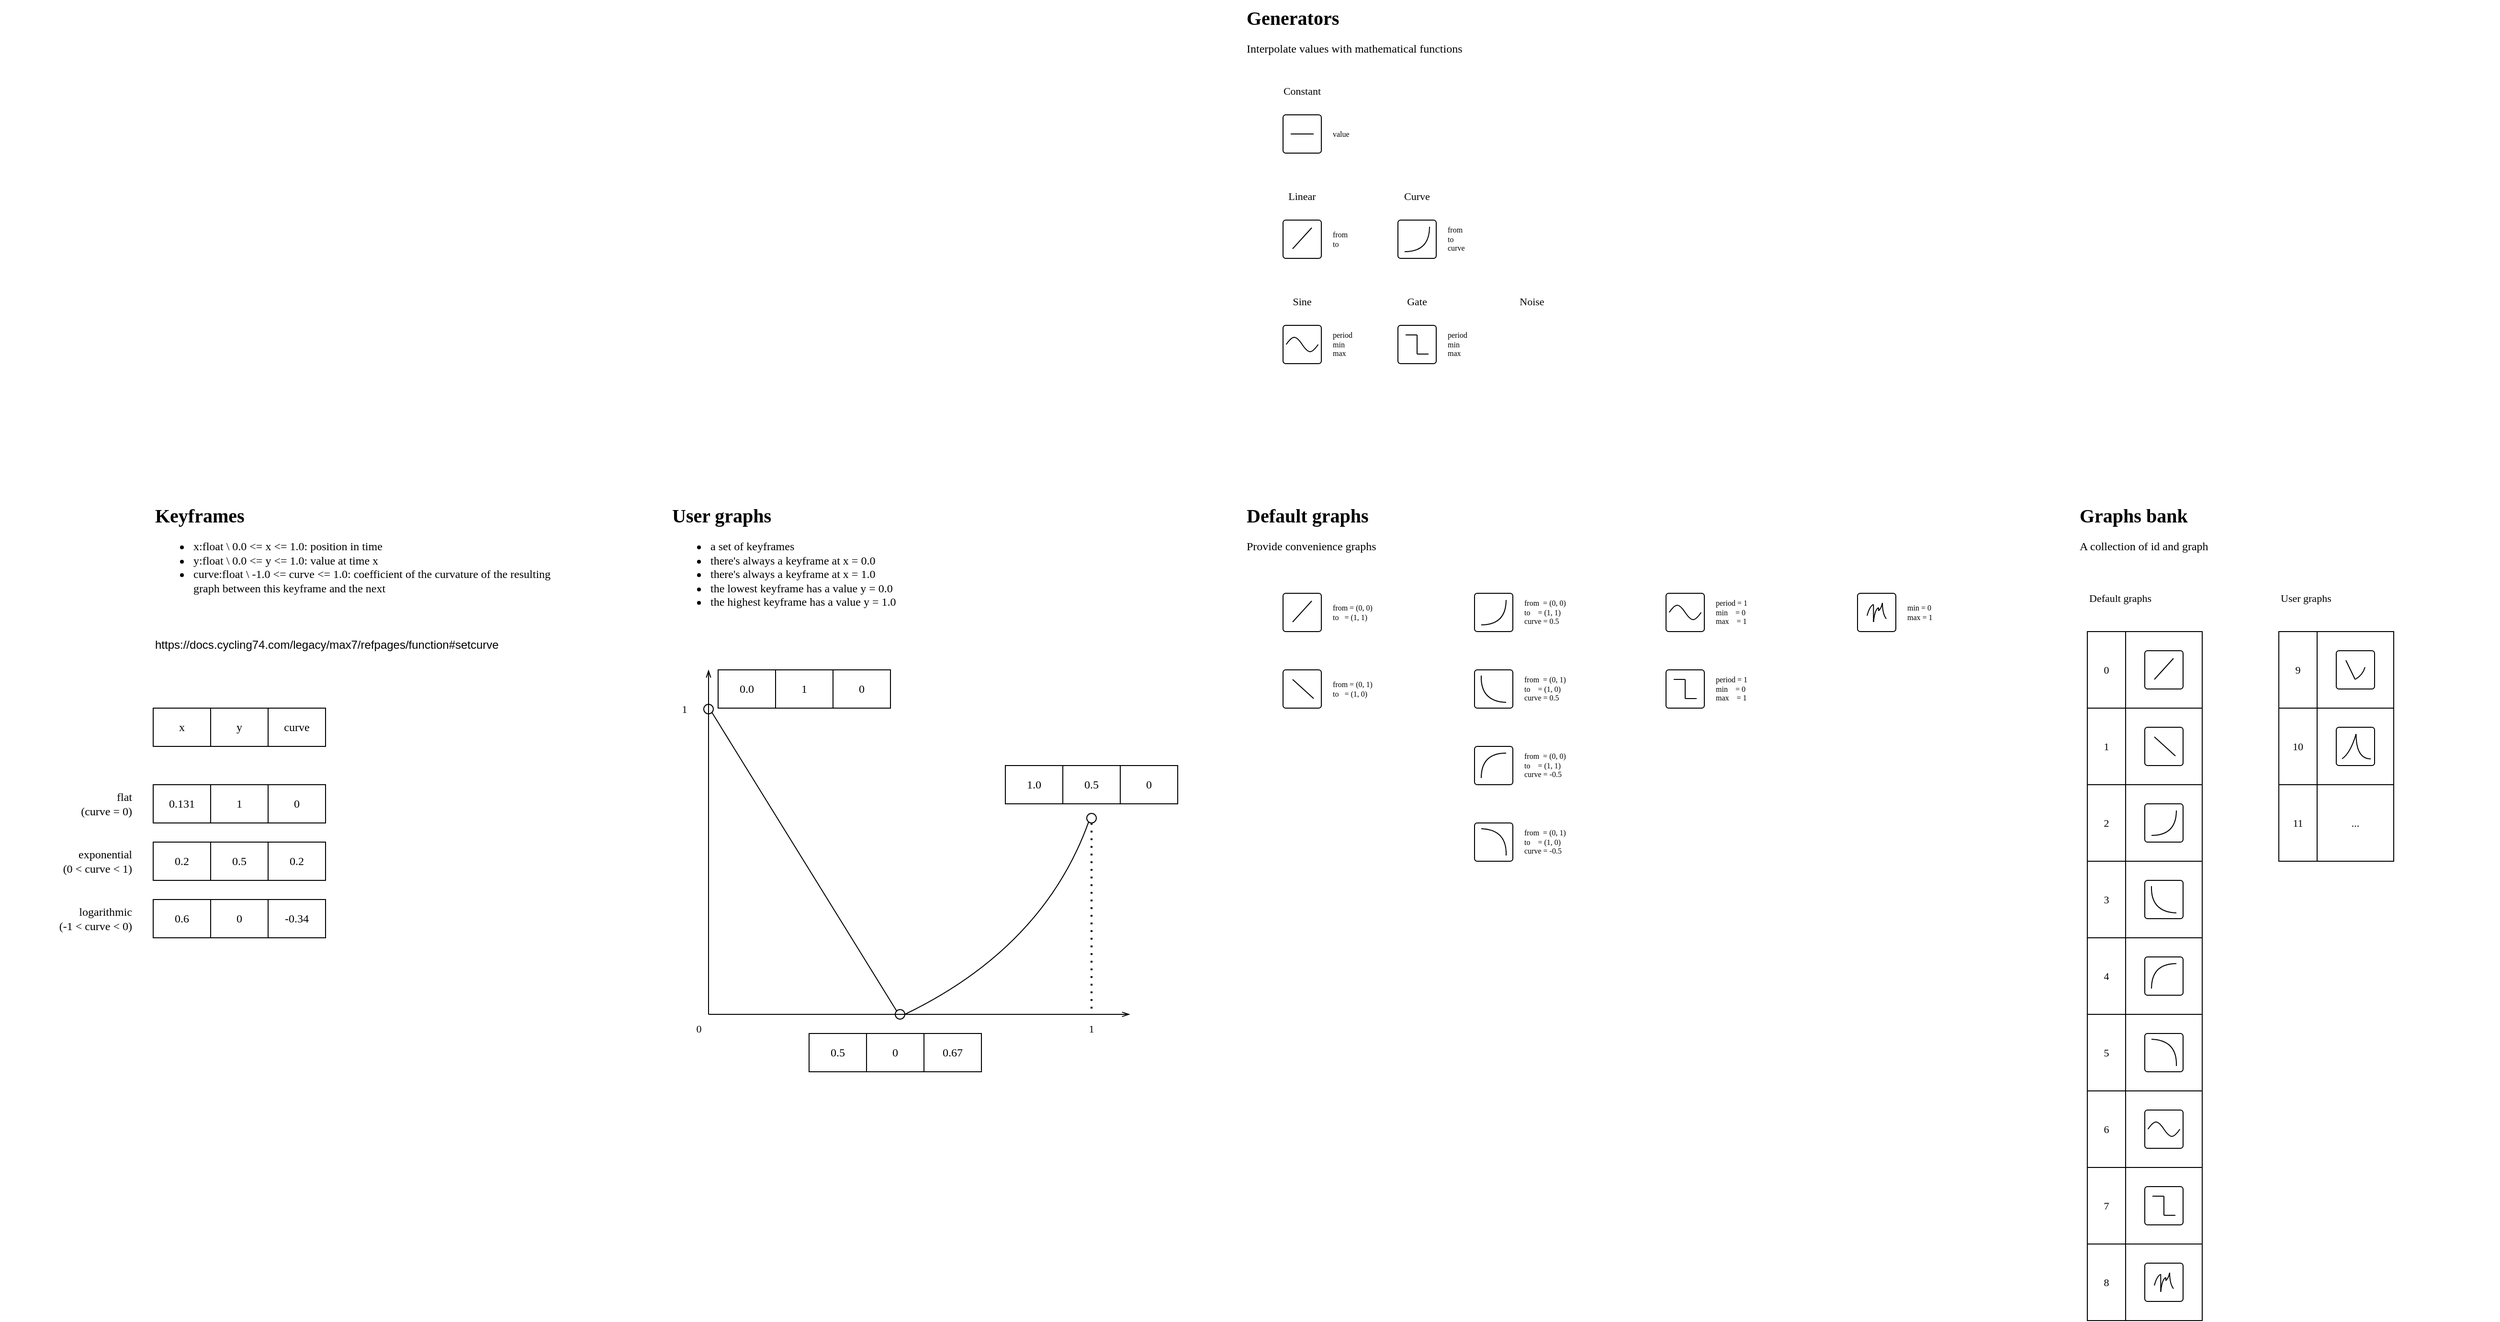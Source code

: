 <mxfile version="24.8.3" pages="3">
  <diagram id="Vo4yaSc-j1HgZ33LlmtF" name="v0.3">
    <mxGraphModel dx="3596" dy="3478" grid="1" gridSize="10" guides="1" tooltips="1" connect="1" arrows="1" fold="1" page="1" pageScale="1" pageWidth="827" pageHeight="1169" math="0" shadow="0">
      <root>
        <mxCell id="0" />
        <mxCell id="1" parent="0" />
        <mxCell id="F1BKBord-p8y7PMpiCMh-1" value="&lt;h1 style=&quot;margin-top: 0px; font-size: 20px;&quot;&gt;Keyframes&lt;/h1&gt;&lt;ul&gt;&lt;li&gt;x:float \ 0.0 &amp;lt;= x &amp;lt;= 1.0: position in time &lt;/li&gt;&lt;li&gt;y:float \ 0.0 &amp;lt;= y &amp;lt;= 1.0: value at time x&lt;/li&gt;&lt;li&gt;curve:float \ -1.0 &amp;lt;= curve &amp;lt;= 1.0: coefficient of the curvature of the resulting graph between this keyframe and the next&lt;br&gt;&lt;/li&gt;&lt;/ul&gt;" style="text;html=1;whiteSpace=wrap;overflow=hidden;rounded=0;fontFamily=Fira Code;fontSource=https%3A%2F%2Ffonts.googleapis.com%2Fcss%3Ffamily%3DFira%2BCode;" vertex="1" parent="1">
          <mxGeometry x="540" y="-20" width="440" height="140" as="geometry" />
        </mxCell>
        <mxCell id="F1BKBord-p8y7PMpiCMh-2" value="" style="shape=table;startSize=0;container=1;collapsible=0;childLayout=tableLayout;" vertex="1" parent="1">
          <mxGeometry x="540" y="200" width="180" height="40" as="geometry" />
        </mxCell>
        <mxCell id="F1BKBord-p8y7PMpiCMh-3" value="" style="shape=tableRow;horizontal=0;startSize=0;swimlaneHead=0;swimlaneBody=0;strokeColor=inherit;top=0;left=0;bottom=0;right=0;collapsible=0;dropTarget=0;fillColor=none;points=[[0,0.5],[1,0.5]];portConstraint=eastwest;" vertex="1" parent="F1BKBord-p8y7PMpiCMh-2">
          <mxGeometry width="180" height="40" as="geometry" />
        </mxCell>
        <mxCell id="F1BKBord-p8y7PMpiCMh-4" value="x" style="shape=partialRectangle;html=1;whiteSpace=wrap;connectable=0;strokeColor=inherit;overflow=hidden;fillColor=none;top=0;left=0;bottom=0;right=0;pointerEvents=1;fontFamily=Fira Code;fontSource=https%3A%2F%2Ffonts.googleapis.com%2Fcss%3Ffamily%3DFira%2BCode;" vertex="1" parent="F1BKBord-p8y7PMpiCMh-3">
          <mxGeometry width="60" height="40" as="geometry">
            <mxRectangle width="60" height="40" as="alternateBounds" />
          </mxGeometry>
        </mxCell>
        <mxCell id="F1BKBord-p8y7PMpiCMh-5" value="y" style="shape=partialRectangle;html=1;whiteSpace=wrap;connectable=0;strokeColor=inherit;overflow=hidden;fillColor=none;top=0;left=0;bottom=0;right=0;pointerEvents=1;fontFamily=Fira Code;fontSource=https%3A%2F%2Ffonts.googleapis.com%2Fcss%3Ffamily%3DFira%2BCode;" vertex="1" parent="F1BKBord-p8y7PMpiCMh-3">
          <mxGeometry x="60" width="60" height="40" as="geometry">
            <mxRectangle width="60" height="40" as="alternateBounds" />
          </mxGeometry>
        </mxCell>
        <mxCell id="F1BKBord-p8y7PMpiCMh-6" value="curve" style="shape=partialRectangle;html=1;whiteSpace=wrap;connectable=0;strokeColor=inherit;overflow=hidden;fillColor=none;top=0;left=0;bottom=0;right=0;pointerEvents=1;fontFamily=Fira Code;fontSource=https%3A%2F%2Ffonts.googleapis.com%2Fcss%3Ffamily%3DFira%2BCode;" vertex="1" parent="F1BKBord-p8y7PMpiCMh-3">
          <mxGeometry x="120" width="60" height="40" as="geometry">
            <mxRectangle width="60" height="40" as="alternateBounds" />
          </mxGeometry>
        </mxCell>
        <mxCell id="F1BKBord-p8y7PMpiCMh-7" value="" style="shape=table;startSize=0;container=1;collapsible=0;childLayout=tableLayout;" vertex="1" parent="1">
          <mxGeometry x="540" y="340" width="180" height="40" as="geometry" />
        </mxCell>
        <mxCell id="F1BKBord-p8y7PMpiCMh-8" value="" style="shape=tableRow;horizontal=0;startSize=0;swimlaneHead=0;swimlaneBody=0;strokeColor=inherit;top=0;left=0;bottom=0;right=0;collapsible=0;dropTarget=0;fillColor=none;points=[[0,0.5],[1,0.5]];portConstraint=eastwest;" vertex="1" parent="F1BKBord-p8y7PMpiCMh-7">
          <mxGeometry width="180" height="40" as="geometry" />
        </mxCell>
        <mxCell id="F1BKBord-p8y7PMpiCMh-9" value="0.2" style="shape=partialRectangle;html=1;whiteSpace=wrap;connectable=0;strokeColor=inherit;overflow=hidden;fillColor=none;top=0;left=0;bottom=0;right=0;pointerEvents=1;fontFamily=Fira Code;fontSource=https%3A%2F%2Ffonts.googleapis.com%2Fcss%3Ffamily%3DFira%2BCode;" vertex="1" parent="F1BKBord-p8y7PMpiCMh-8">
          <mxGeometry width="60" height="40" as="geometry">
            <mxRectangle width="60" height="40" as="alternateBounds" />
          </mxGeometry>
        </mxCell>
        <mxCell id="F1BKBord-p8y7PMpiCMh-10" value="0.5" style="shape=partialRectangle;html=1;whiteSpace=wrap;connectable=0;strokeColor=inherit;overflow=hidden;fillColor=none;top=0;left=0;bottom=0;right=0;pointerEvents=1;fontFamily=Fira Code;fontSource=https%3A%2F%2Ffonts.googleapis.com%2Fcss%3Ffamily%3DFira%2BCode;" vertex="1" parent="F1BKBord-p8y7PMpiCMh-8">
          <mxGeometry x="60" width="60" height="40" as="geometry">
            <mxRectangle width="60" height="40" as="alternateBounds" />
          </mxGeometry>
        </mxCell>
        <mxCell id="F1BKBord-p8y7PMpiCMh-11" value="0.2" style="shape=partialRectangle;html=1;whiteSpace=wrap;connectable=0;strokeColor=inherit;overflow=hidden;fillColor=none;top=0;left=0;bottom=0;right=0;pointerEvents=1;fontFamily=Fira Code;fontSource=https%3A%2F%2Ffonts.googleapis.com%2Fcss%3Ffamily%3DFira%2BCode;" vertex="1" parent="F1BKBord-p8y7PMpiCMh-8">
          <mxGeometry x="120" width="60" height="40" as="geometry">
            <mxRectangle width="60" height="40" as="alternateBounds" />
          </mxGeometry>
        </mxCell>
        <UserObject label="https://docs.cycling74.com/legacy/max7/refpages/function#setcurve" link="https://docs.cycling74.com/legacy/max7/refpages/function#setcurve" id="F1BKBord-p8y7PMpiCMh-12">
          <mxCell style="text;whiteSpace=wrap;" vertex="1" parent="1">
            <mxGeometry x="540" y="120" width="390" height="40" as="geometry" />
          </mxCell>
        </UserObject>
        <mxCell id="F1BKBord-p8y7PMpiCMh-13" value="&lt;div&gt;exponential&lt;/div&gt;&lt;div&gt;(0 &amp;lt; curve &amp;lt; 1)&lt;br&gt;&lt;/div&gt;" style="text;html=1;align=right;verticalAlign=middle;whiteSpace=wrap;rounded=0;fontFamily=Fira Code;fontSource=https%3A%2F%2Ffonts.googleapis.com%2Fcss%3Ffamily%3DFira%2BCode;" vertex="1" parent="1">
          <mxGeometry x="380" y="345" width="140" height="30" as="geometry" />
        </mxCell>
        <mxCell id="F1BKBord-p8y7PMpiCMh-15" value="" style="shape=table;startSize=0;container=1;collapsible=0;childLayout=tableLayout;" vertex="1" parent="1">
          <mxGeometry x="540" y="400" width="180" height="40" as="geometry" />
        </mxCell>
        <mxCell id="F1BKBord-p8y7PMpiCMh-16" value="" style="shape=tableRow;horizontal=0;startSize=0;swimlaneHead=0;swimlaneBody=0;strokeColor=inherit;top=0;left=0;bottom=0;right=0;collapsible=0;dropTarget=0;fillColor=none;points=[[0,0.5],[1,0.5]];portConstraint=eastwest;" vertex="1" parent="F1BKBord-p8y7PMpiCMh-15">
          <mxGeometry width="180" height="40" as="geometry" />
        </mxCell>
        <mxCell id="F1BKBord-p8y7PMpiCMh-17" value="0.6" style="shape=partialRectangle;html=1;whiteSpace=wrap;connectable=0;strokeColor=inherit;overflow=hidden;fillColor=none;top=0;left=0;bottom=0;right=0;pointerEvents=1;fontFamily=Fira Code;fontSource=https%3A%2F%2Ffonts.googleapis.com%2Fcss%3Ffamily%3DFira%2BCode;" vertex="1" parent="F1BKBord-p8y7PMpiCMh-16">
          <mxGeometry width="60" height="40" as="geometry">
            <mxRectangle width="60" height="40" as="alternateBounds" />
          </mxGeometry>
        </mxCell>
        <mxCell id="F1BKBord-p8y7PMpiCMh-18" value="0" style="shape=partialRectangle;html=1;whiteSpace=wrap;connectable=0;strokeColor=inherit;overflow=hidden;fillColor=none;top=0;left=0;bottom=0;right=0;pointerEvents=1;fontFamily=Fira Code;fontSource=https%3A%2F%2Ffonts.googleapis.com%2Fcss%3Ffamily%3DFira%2BCode;" vertex="1" parent="F1BKBord-p8y7PMpiCMh-16">
          <mxGeometry x="60" width="60" height="40" as="geometry">
            <mxRectangle width="60" height="40" as="alternateBounds" />
          </mxGeometry>
        </mxCell>
        <mxCell id="F1BKBord-p8y7PMpiCMh-19" value="-0.34" style="shape=partialRectangle;html=1;whiteSpace=wrap;connectable=0;strokeColor=inherit;overflow=hidden;fillColor=none;top=0;left=0;bottom=0;right=0;pointerEvents=1;fontFamily=Fira Code;fontSource=https%3A%2F%2Ffonts.googleapis.com%2Fcss%3Ffamily%3DFira%2BCode;" vertex="1" parent="F1BKBord-p8y7PMpiCMh-16">
          <mxGeometry x="120" width="60" height="40" as="geometry">
            <mxRectangle width="60" height="40" as="alternateBounds" />
          </mxGeometry>
        </mxCell>
        <mxCell id="F1BKBord-p8y7PMpiCMh-20" value="&lt;div&gt;logarithmic&lt;/div&gt;&lt;div&gt;(-1 &amp;lt; curve &amp;lt; 0)&lt;br&gt;&lt;/div&gt;" style="text;html=1;align=right;verticalAlign=middle;whiteSpace=wrap;rounded=0;fontFamily=Fira Code;fontSource=https%3A%2F%2Ffonts.googleapis.com%2Fcss%3Ffamily%3DFira%2BCode;" vertex="1" parent="1">
          <mxGeometry x="380" y="405" width="140" height="30" as="geometry" />
        </mxCell>
        <mxCell id="F1BKBord-p8y7PMpiCMh-21" value="&lt;div&gt;flat&lt;/div&gt;&lt;div&gt;(curve = 0)&lt;br&gt;&lt;/div&gt;" style="text;html=1;align=right;verticalAlign=middle;whiteSpace=wrap;rounded=0;fontFamily=Fira Code;fontSource=https%3A%2F%2Ffonts.googleapis.com%2Fcss%3Ffamily%3DFira%2BCode;" vertex="1" parent="1">
          <mxGeometry x="380" y="285" width="140" height="30" as="geometry" />
        </mxCell>
        <mxCell id="F1BKBord-p8y7PMpiCMh-22" value="" style="shape=table;startSize=0;container=1;collapsible=0;childLayout=tableLayout;" vertex="1" parent="1">
          <mxGeometry x="540" y="280" width="180" height="40" as="geometry" />
        </mxCell>
        <mxCell id="F1BKBord-p8y7PMpiCMh-23" value="" style="shape=tableRow;horizontal=0;startSize=0;swimlaneHead=0;swimlaneBody=0;strokeColor=inherit;top=0;left=0;bottom=0;right=0;collapsible=0;dropTarget=0;fillColor=none;points=[[0,0.5],[1,0.5]];portConstraint=eastwest;" vertex="1" parent="F1BKBord-p8y7PMpiCMh-22">
          <mxGeometry width="180" height="40" as="geometry" />
        </mxCell>
        <mxCell id="F1BKBord-p8y7PMpiCMh-24" value="0.131" style="shape=partialRectangle;html=1;whiteSpace=wrap;connectable=0;strokeColor=inherit;overflow=hidden;fillColor=none;top=0;left=0;bottom=0;right=0;pointerEvents=1;fontFamily=Fira Code;fontSource=https%3A%2F%2Ffonts.googleapis.com%2Fcss%3Ffamily%3DFira%2BCode;" vertex="1" parent="F1BKBord-p8y7PMpiCMh-23">
          <mxGeometry width="60" height="40" as="geometry">
            <mxRectangle width="60" height="40" as="alternateBounds" />
          </mxGeometry>
        </mxCell>
        <mxCell id="F1BKBord-p8y7PMpiCMh-25" value="1" style="shape=partialRectangle;html=1;whiteSpace=wrap;connectable=0;strokeColor=inherit;overflow=hidden;fillColor=none;top=0;left=0;bottom=0;right=0;pointerEvents=1;fontFamily=Fira Code;fontSource=https%3A%2F%2Ffonts.googleapis.com%2Fcss%3Ffamily%3DFira%2BCode;" vertex="1" parent="F1BKBord-p8y7PMpiCMh-23">
          <mxGeometry x="60" width="60" height="40" as="geometry">
            <mxRectangle width="60" height="40" as="alternateBounds" />
          </mxGeometry>
        </mxCell>
        <mxCell id="F1BKBord-p8y7PMpiCMh-26" value="&lt;div&gt;0&lt;/div&gt;" style="shape=partialRectangle;html=1;whiteSpace=wrap;connectable=0;strokeColor=inherit;overflow=hidden;fillColor=none;top=0;left=0;bottom=0;right=0;pointerEvents=1;fontFamily=Fira Code;fontSource=https%3A%2F%2Ffonts.googleapis.com%2Fcss%3Ffamily%3DFira%2BCode;" vertex="1" parent="F1BKBord-p8y7PMpiCMh-23">
          <mxGeometry x="120" width="60" height="40" as="geometry">
            <mxRectangle width="60" height="40" as="alternateBounds" />
          </mxGeometry>
        </mxCell>
        <mxCell id="F1BKBord-p8y7PMpiCMh-27" value="&lt;h1 style=&quot;margin-top: 0px; font-size: 20px;&quot;&gt;User graphs&lt;/h1&gt;&lt;div&gt;&lt;ul&gt;&lt;li&gt;a set of keyframes&lt;/li&gt;&lt;li&gt;there&#39;s always a keyframe at x = 0.0&lt;/li&gt;&lt;li&gt;there&#39;s always a keyframe at x = 1.0&lt;/li&gt;&lt;li&gt;the lowest keyframe has a value y = 0.0&lt;/li&gt;&lt;li&gt;the highest keyframe has a value y = 1.0&lt;br&gt;&lt;/li&gt;&lt;/ul&gt;&lt;/div&gt;" style="text;html=1;whiteSpace=wrap;overflow=hidden;rounded=0;fontFamily=Fira Code;fontSource=https%3A%2F%2Ffonts.googleapis.com%2Fcss%3Ffamily%3DFira%2BCode;" vertex="1" parent="1">
          <mxGeometry x="1080" y="-20" width="440" height="140" as="geometry" />
        </mxCell>
        <mxCell id="t0fp1x0o0nJddbmNwLzW-18" value="" style="endArrow=openThin;html=1;rounded=0;endFill=0;" edge="1" parent="1">
          <mxGeometry width="50" height="50" relative="1" as="geometry">
            <mxPoint x="1120" y="520" as="sourcePoint" />
            <mxPoint x="1560" y="520" as="targetPoint" />
          </mxGeometry>
        </mxCell>
        <mxCell id="t0fp1x0o0nJddbmNwLzW-19" value="" style="endArrow=openThin;html=1;rounded=0;endFill=0;" edge="1" parent="1">
          <mxGeometry width="50" height="50" relative="1" as="geometry">
            <mxPoint x="1120" y="520" as="sourcePoint" />
            <mxPoint x="1120" y="160" as="targetPoint" />
          </mxGeometry>
        </mxCell>
        <mxCell id="t0fp1x0o0nJddbmNwLzW-20" value="0" style="text;html=1;align=center;verticalAlign=middle;whiteSpace=wrap;rounded=0;fontFamily=Fira Code;fontSize=11;fontColor=default;labelBackgroundColor=default;fontSource=https%3A%2F%2Ffonts.googleapis.com%2Fcss%3Ffamily%3DFira%2BCode;" vertex="1" parent="1">
          <mxGeometry x="1080" y="520" width="60" height="30" as="geometry" />
        </mxCell>
        <mxCell id="t0fp1x0o0nJddbmNwLzW-21" value="1" style="text;html=1;align=center;verticalAlign=middle;whiteSpace=wrap;rounded=0;fontFamily=Fira Code;fontSize=11;fontColor=default;labelBackgroundColor=default;fontSource=https%3A%2F%2Ffonts.googleapis.com%2Fcss%3Ffamily%3DFira%2BCode;" vertex="1" parent="1">
          <mxGeometry x="1065" y="186" width="60" height="30" as="geometry" />
        </mxCell>
        <mxCell id="t0fp1x0o0nJddbmNwLzW-22" value="1" style="text;html=1;align=center;verticalAlign=middle;whiteSpace=wrap;rounded=0;fontFamily=Fira Code;fontSize=11;fontColor=default;labelBackgroundColor=default;fontSource=https%3A%2F%2Ffonts.googleapis.com%2Fcss%3Ffamily%3DFira%2BCode;" vertex="1" parent="1">
          <mxGeometry x="1490" y="520" width="60" height="30" as="geometry" />
        </mxCell>
        <mxCell id="t0fp1x0o0nJddbmNwLzW-1" value="" style="shape=table;startSize=0;container=1;collapsible=0;childLayout=tableLayout;" vertex="1" parent="1">
          <mxGeometry x="1130" y="160" width="180" height="40" as="geometry" />
        </mxCell>
        <mxCell id="t0fp1x0o0nJddbmNwLzW-2" value="" style="shape=tableRow;horizontal=0;startSize=0;swimlaneHead=0;swimlaneBody=0;strokeColor=inherit;top=0;left=0;bottom=0;right=0;collapsible=0;dropTarget=0;fillColor=none;points=[[0,0.5],[1,0.5]];portConstraint=eastwest;" vertex="1" parent="t0fp1x0o0nJddbmNwLzW-1">
          <mxGeometry width="180" height="40" as="geometry" />
        </mxCell>
        <mxCell id="t0fp1x0o0nJddbmNwLzW-3" value="0.0" style="shape=partialRectangle;html=1;whiteSpace=wrap;connectable=0;strokeColor=inherit;overflow=hidden;fillColor=none;top=0;left=0;bottom=0;right=0;pointerEvents=1;fontFamily=Fira Code;fontSource=https%3A%2F%2Ffonts.googleapis.com%2Fcss%3Ffamily%3DFira%2BCode;" vertex="1" parent="t0fp1x0o0nJddbmNwLzW-2">
          <mxGeometry width="60" height="40" as="geometry">
            <mxRectangle width="60" height="40" as="alternateBounds" />
          </mxGeometry>
        </mxCell>
        <mxCell id="t0fp1x0o0nJddbmNwLzW-4" value="1" style="shape=partialRectangle;html=1;whiteSpace=wrap;connectable=0;strokeColor=inherit;overflow=hidden;fillColor=none;top=0;left=0;bottom=0;right=0;pointerEvents=1;fontFamily=Fira Code;fontSource=https%3A%2F%2Ffonts.googleapis.com%2Fcss%3Ffamily%3DFira%2BCode;" vertex="1" parent="t0fp1x0o0nJddbmNwLzW-2">
          <mxGeometry x="60" width="60" height="40" as="geometry">
            <mxRectangle width="60" height="40" as="alternateBounds" />
          </mxGeometry>
        </mxCell>
        <mxCell id="t0fp1x0o0nJddbmNwLzW-5" value="&lt;div&gt;0&lt;/div&gt;" style="shape=partialRectangle;html=1;whiteSpace=wrap;connectable=0;strokeColor=inherit;overflow=hidden;fillColor=none;top=0;left=0;bottom=0;right=0;pointerEvents=1;fontFamily=Fira Code;fontSource=https%3A%2F%2Ffonts.googleapis.com%2Fcss%3Ffamily%3DFira%2BCode;" vertex="1" parent="t0fp1x0o0nJddbmNwLzW-2">
          <mxGeometry x="120" width="60" height="40" as="geometry">
            <mxRectangle width="60" height="40" as="alternateBounds" />
          </mxGeometry>
        </mxCell>
        <mxCell id="t0fp1x0o0nJddbmNwLzW-6" value="" style="shape=table;startSize=0;container=1;collapsible=0;childLayout=tableLayout;" vertex="1" parent="1">
          <mxGeometry x="1430" y="260" width="180" height="40" as="geometry" />
        </mxCell>
        <mxCell id="t0fp1x0o0nJddbmNwLzW-7" value="" style="shape=tableRow;horizontal=0;startSize=0;swimlaneHead=0;swimlaneBody=0;strokeColor=inherit;top=0;left=0;bottom=0;right=0;collapsible=0;dropTarget=0;fillColor=none;points=[[0,0.5],[1,0.5]];portConstraint=eastwest;" vertex="1" parent="t0fp1x0o0nJddbmNwLzW-6">
          <mxGeometry width="180" height="40" as="geometry" />
        </mxCell>
        <mxCell id="t0fp1x0o0nJddbmNwLzW-8" value="1.0" style="shape=partialRectangle;html=1;whiteSpace=wrap;connectable=0;strokeColor=inherit;overflow=hidden;fillColor=none;top=0;left=0;bottom=0;right=0;pointerEvents=1;fontFamily=Fira Code;fontSource=https%3A%2F%2Ffonts.googleapis.com%2Fcss%3Ffamily%3DFira%2BCode;" vertex="1" parent="t0fp1x0o0nJddbmNwLzW-7">
          <mxGeometry width="60" height="40" as="geometry">
            <mxRectangle width="60" height="40" as="alternateBounds" />
          </mxGeometry>
        </mxCell>
        <mxCell id="t0fp1x0o0nJddbmNwLzW-9" value="0.5" style="shape=partialRectangle;html=1;whiteSpace=wrap;connectable=0;strokeColor=inherit;overflow=hidden;fillColor=none;top=0;left=0;bottom=0;right=0;pointerEvents=1;fontFamily=Fira Code;fontSource=https%3A%2F%2Ffonts.googleapis.com%2Fcss%3Ffamily%3DFira%2BCode;" vertex="1" parent="t0fp1x0o0nJddbmNwLzW-7">
          <mxGeometry x="60" width="60" height="40" as="geometry">
            <mxRectangle width="60" height="40" as="alternateBounds" />
          </mxGeometry>
        </mxCell>
        <mxCell id="t0fp1x0o0nJddbmNwLzW-10" value="0" style="shape=partialRectangle;html=1;whiteSpace=wrap;connectable=0;strokeColor=inherit;overflow=hidden;fillColor=none;top=0;left=0;bottom=0;right=0;pointerEvents=1;fontFamily=Fira Code;fontSource=https%3A%2F%2Ffonts.googleapis.com%2Fcss%3Ffamily%3DFira%2BCode;" vertex="1" parent="t0fp1x0o0nJddbmNwLzW-7">
          <mxGeometry x="120" width="60" height="40" as="geometry">
            <mxRectangle width="60" height="40" as="alternateBounds" />
          </mxGeometry>
        </mxCell>
        <mxCell id="t0fp1x0o0nJddbmNwLzW-13" value="" style="shape=table;startSize=0;container=1;collapsible=0;childLayout=tableLayout;" vertex="1" parent="1">
          <mxGeometry x="1225" y="540" width="180" height="40" as="geometry" />
        </mxCell>
        <mxCell id="t0fp1x0o0nJddbmNwLzW-14" value="" style="shape=tableRow;horizontal=0;startSize=0;swimlaneHead=0;swimlaneBody=0;strokeColor=inherit;top=0;left=0;bottom=0;right=0;collapsible=0;dropTarget=0;fillColor=none;points=[[0,0.5],[1,0.5]];portConstraint=eastwest;" vertex="1" parent="t0fp1x0o0nJddbmNwLzW-13">
          <mxGeometry width="180" height="40" as="geometry" />
        </mxCell>
        <mxCell id="t0fp1x0o0nJddbmNwLzW-15" value="0.5" style="shape=partialRectangle;html=1;whiteSpace=wrap;connectable=0;strokeColor=inherit;overflow=hidden;fillColor=none;top=0;left=0;bottom=0;right=0;pointerEvents=1;fontFamily=Fira Code;fontSource=https%3A%2F%2Ffonts.googleapis.com%2Fcss%3Ffamily%3DFira%2BCode;" vertex="1" parent="t0fp1x0o0nJddbmNwLzW-14">
          <mxGeometry width="60" height="40" as="geometry">
            <mxRectangle width="60" height="40" as="alternateBounds" />
          </mxGeometry>
        </mxCell>
        <mxCell id="t0fp1x0o0nJddbmNwLzW-16" value="0" style="shape=partialRectangle;html=1;whiteSpace=wrap;connectable=0;strokeColor=inherit;overflow=hidden;fillColor=none;top=0;left=0;bottom=0;right=0;pointerEvents=1;fontFamily=Fira Code;fontSource=https%3A%2F%2Ffonts.googleapis.com%2Fcss%3Ffamily%3DFira%2BCode;" vertex="1" parent="t0fp1x0o0nJddbmNwLzW-14">
          <mxGeometry x="60" width="60" height="40" as="geometry">
            <mxRectangle width="60" height="40" as="alternateBounds" />
          </mxGeometry>
        </mxCell>
        <mxCell id="t0fp1x0o0nJddbmNwLzW-17" value="&lt;div&gt;0.67&lt;/div&gt;" style="shape=partialRectangle;html=1;whiteSpace=wrap;connectable=0;strokeColor=inherit;overflow=hidden;fillColor=none;top=0;left=0;bottom=0;right=0;pointerEvents=1;fontFamily=Fira Code;fontSource=https%3A%2F%2Ffonts.googleapis.com%2Fcss%3Ffamily%3DFira%2BCode;" vertex="1" parent="t0fp1x0o0nJddbmNwLzW-14">
          <mxGeometry x="120" width="60" height="40" as="geometry">
            <mxRectangle width="60" height="40" as="alternateBounds" />
          </mxGeometry>
        </mxCell>
        <mxCell id="t0fp1x0o0nJddbmNwLzW-24" value="" style="endArrow=none;html=1;rounded=0;curved=1;entryX=1;entryY=0.5;entryDx=0;entryDy=0;exitX=0.209;exitY=0.853;exitDx=0;exitDy=0;exitPerimeter=0;" edge="1" parent="1" source="t0fp1x0o0nJddbmNwLzW-29" target="t0fp1x0o0nJddbmNwLzW-23">
          <mxGeometry width="50" height="50" relative="1" as="geometry">
            <mxPoint x="1640" y="260" as="sourcePoint" />
            <mxPoint x="1429.999" y="435.085" as="targetPoint" />
            <Array as="points">
              <mxPoint x="1470" y="450" />
            </Array>
          </mxGeometry>
        </mxCell>
        <mxCell id="t0fp1x0o0nJddbmNwLzW-25" value="" style="endArrow=none;html=1;rounded=0;curved=1;entryX=0;entryY=0;entryDx=0;entryDy=0;exitX=1;exitY=1;exitDx=0;exitDy=0;" edge="1" parent="1" source="t0fp1x0o0nJddbmNwLzW-26" target="t0fp1x0o0nJddbmNwLzW-23">
          <mxGeometry width="50" height="50" relative="1" as="geometry">
            <mxPoint x="1123.967" y="204.044" as="sourcePoint" />
            <mxPoint x="1421.029" y="431.962" as="targetPoint" />
          </mxGeometry>
        </mxCell>
        <mxCell id="t0fp1x0o0nJddbmNwLzW-23" value="" style="ellipse;whiteSpace=wrap;html=1;rounded=0;align=center;verticalAlign=middle;fontFamily=Fira Code;fontSource=https%3A%2F%2Ffonts.googleapis.com%2Fcss%3Ffamily%3DFira%2BCode;fontSize=11;fontColor=default;labelBackgroundColor=default;fillColor=none;gradientColor=none;" vertex="1" parent="1">
          <mxGeometry x="1315" y="515" width="10" height="10" as="geometry" />
        </mxCell>
        <mxCell id="t0fp1x0o0nJddbmNwLzW-26" value="" style="ellipse;whiteSpace=wrap;html=1;rounded=0;align=center;verticalAlign=middle;fontFamily=Fira Code;fontSource=https%3A%2F%2Ffonts.googleapis.com%2Fcss%3Ffamily%3DFira%2BCode;fontSize=11;fontColor=default;labelBackgroundColor=default;fillColor=none;gradientColor=none;" vertex="1" parent="1">
          <mxGeometry x="1115" y="196" width="10" height="10" as="geometry" />
        </mxCell>
        <mxCell id="t0fp1x0o0nJddbmNwLzW-29" value="" style="ellipse;whiteSpace=wrap;html=1;rounded=0;align=center;verticalAlign=middle;fontFamily=Fira Code;fontSource=https%3A%2F%2Ffonts.googleapis.com%2Fcss%3Ffamily%3DFira%2BCode;fontSize=11;fontColor=default;labelBackgroundColor=default;fillColor=none;gradientColor=none;" vertex="1" parent="1">
          <mxGeometry x="1515" y="310" width="10" height="10" as="geometry" />
        </mxCell>
        <mxCell id="t0fp1x0o0nJddbmNwLzW-36" value="" style="endArrow=none;dashed=1;html=1;dashPattern=1 3;strokeWidth=2;rounded=0;strokeColor=default;align=center;verticalAlign=middle;fontFamily=Fira Code;fontSource=https%3A%2F%2Ffonts.googleapis.com%2Fcss%3Ffamily%3DFira%2BCode;fontSize=11;fontColor=default;labelBackgroundColor=default;exitX=0.5;exitY=1;exitDx=0;exitDy=0;" edge="1" parent="1" source="t0fp1x0o0nJddbmNwLzW-29">
          <mxGeometry width="50" height="50" relative="1" as="geometry">
            <mxPoint x="1450" y="550" as="sourcePoint" />
            <mxPoint x="1520" y="520" as="targetPoint" />
          </mxGeometry>
        </mxCell>
        <mxCell id="t0fp1x0o0nJddbmNwLzW-37" value="&lt;h1 style=&quot;margin-top: 0px; font-size: 20px;&quot;&gt;Default graphs&lt;/h1&gt;&lt;div&gt;Provide convenience graphs&lt;br&gt;&lt;/div&gt;" style="text;html=1;whiteSpace=wrap;overflow=hidden;rounded=0;fontFamily=Fira Code;fontSource=https%3A%2F%2Ffonts.googleapis.com%2Fcss%3Ffamily%3DFira%2BCode;" vertex="1" parent="1">
          <mxGeometry x="1680" y="-20" width="440" height="70" as="geometry" />
        </mxCell>
        <mxCell id="eHUCmyqBXiUkPlZWhYP7-1" value="" style="group" vertex="1" connectable="0" parent="1">
          <mxGeometry x="1720" y="-200" width="40" height="40" as="geometry" />
        </mxCell>
        <mxCell id="eHUCmyqBXiUkPlZWhYP7-2" value="" style="rounded=1;whiteSpace=wrap;html=1;align=center;verticalAlign=middle;arcSize=7;fontFamily=Helvetica;fontSize=12;container=0;" vertex="1" parent="eHUCmyqBXiUkPlZWhYP7-1">
          <mxGeometry width="40" height="40" as="geometry" />
        </mxCell>
        <mxCell id="eHUCmyqBXiUkPlZWhYP7-3" value="" style="pointerEvents=1;verticalLabelPosition=bottom;shadow=0;dashed=0;align=center;html=1;verticalAlign=top;shape=mxgraph.electrical.waveforms.sine_wave;strokeColor=default;container=0;" vertex="1" parent="eHUCmyqBXiUkPlZWhYP7-1">
          <mxGeometry x="3.33" y="10" width="33.33" height="20" as="geometry" />
        </mxCell>
        <mxCell id="eHUCmyqBXiUkPlZWhYP7-4" value="" style="group" vertex="1" connectable="0" parent="1">
          <mxGeometry x="1840" y="-200" width="40" height="40" as="geometry" />
        </mxCell>
        <mxCell id="eHUCmyqBXiUkPlZWhYP7-5" value="" style="rounded=1;whiteSpace=wrap;html=1;align=center;verticalAlign=middle;arcSize=7;fontFamily=Helvetica;fontSize=12;container=0;" vertex="1" parent="eHUCmyqBXiUkPlZWhYP7-4">
          <mxGeometry width="40" height="40" as="geometry" />
        </mxCell>
        <mxCell id="eHUCmyqBXiUkPlZWhYP7-6" value="" style="endArrow=none;html=1;rounded=0;" edge="1" parent="eHUCmyqBXiUkPlZWhYP7-4">
          <mxGeometry width="50" height="50" relative="1" as="geometry">
            <mxPoint x="8" y="10" as="sourcePoint" />
            <mxPoint x="20" y="10" as="targetPoint" />
          </mxGeometry>
        </mxCell>
        <mxCell id="eHUCmyqBXiUkPlZWhYP7-7" value="" style="endArrow=none;html=1;rounded=0;" edge="1" parent="eHUCmyqBXiUkPlZWhYP7-4">
          <mxGeometry width="50" height="50" relative="1" as="geometry">
            <mxPoint x="20" y="10" as="sourcePoint" />
            <mxPoint x="20" y="30" as="targetPoint" />
          </mxGeometry>
        </mxCell>
        <mxCell id="eHUCmyqBXiUkPlZWhYP7-8" value="" style="endArrow=none;html=1;rounded=0;" edge="1" parent="eHUCmyqBXiUkPlZWhYP7-4">
          <mxGeometry width="50" height="50" relative="1" as="geometry">
            <mxPoint x="20" y="30" as="sourcePoint" />
            <mxPoint x="32" y="30" as="targetPoint" />
          </mxGeometry>
        </mxCell>
        <mxCell id="eHUCmyqBXiUkPlZWhYP7-9" value="" style="group;rotation=-90;" vertex="1" connectable="0" parent="1">
          <mxGeometry x="1840" y="-310" width="40" height="40" as="geometry" />
        </mxCell>
        <mxCell id="eHUCmyqBXiUkPlZWhYP7-10" value="" style="rounded=1;whiteSpace=wrap;html=1;arcSize=7;container=0;rotation=-90;" vertex="1" parent="eHUCmyqBXiUkPlZWhYP7-9">
          <mxGeometry width="40" height="40" as="geometry" />
        </mxCell>
        <mxCell id="eHUCmyqBXiUkPlZWhYP7-11" value="" style="endArrow=none;html=1;rounded=0;curved=1;" edge="1" parent="eHUCmyqBXiUkPlZWhYP7-9">
          <mxGeometry width="50" height="50" relative="1" as="geometry">
            <mxPoint x="33" y="7" as="sourcePoint" />
            <mxPoint x="7" y="33" as="targetPoint" />
            <Array as="points">
              <mxPoint x="33" y="33" />
            </Array>
          </mxGeometry>
        </mxCell>
        <mxCell id="eHUCmyqBXiUkPlZWhYP7-12" value="" style="group;direction=west;rotation=90;" vertex="1" connectable="0" parent="1">
          <mxGeometry x="1720" y="-310" width="40" height="40" as="geometry" />
        </mxCell>
        <mxCell id="eHUCmyqBXiUkPlZWhYP7-13" value="" style="rounded=1;whiteSpace=wrap;html=1;align=center;verticalAlign=middle;arcSize=7;fontFamily=Helvetica;fontSize=12;container=0;direction=east;rotation=90;" vertex="1" parent="eHUCmyqBXiUkPlZWhYP7-12">
          <mxGeometry width="40" height="40" as="geometry" />
        </mxCell>
        <mxCell id="eHUCmyqBXiUkPlZWhYP7-14" value="" style="endArrow=none;html=1;rounded=0;entryX=0.75;entryY=0.75;entryDx=0;entryDy=0;entryPerimeter=0;" edge="1" parent="eHUCmyqBXiUkPlZWhYP7-12" target="eHUCmyqBXiUkPlZWhYP7-13">
          <mxGeometry width="50" height="50" relative="1" as="geometry">
            <mxPoint x="30" y="8" as="sourcePoint" />
            <mxPoint x="30" y="32" as="targetPoint" />
          </mxGeometry>
        </mxCell>
        <mxCell id="7PQI4S_h5GcuZwbegi0--1" value="&lt;h1 style=&quot;margin-top: 0px; font-size: 20px;&quot;&gt;Generators&lt;/h1&gt;&lt;div&gt;Interpolate values with mathematical functions&lt;br&gt;&lt;/div&gt;" style="text;html=1;whiteSpace=wrap;overflow=hidden;rounded=0;fontFamily=Fira Code;fontSource=https%3A%2F%2Ffonts.googleapis.com%2Fcss%3Ffamily%3DFira%2BCode;" vertex="1" parent="1">
          <mxGeometry x="1680" y="-540" width="440" height="70" as="geometry" />
        </mxCell>
        <mxCell id="Ioci-ri-epJOu5OE_nV5-1" value="" style="group" vertex="1" connectable="0" parent="1">
          <mxGeometry x="1720" y="-420" width="40" height="40" as="geometry" />
        </mxCell>
        <mxCell id="Ioci-ri-epJOu5OE_nV5-2" value="" style="rounded=1;whiteSpace=wrap;html=1;align=center;verticalAlign=middle;arcSize=7;fontFamily=Helvetica;fontSize=12;container=0;" vertex="1" parent="Ioci-ri-epJOu5OE_nV5-1">
          <mxGeometry width="40" height="40" as="geometry" />
        </mxCell>
        <mxCell id="Ioci-ri-epJOu5OE_nV5-3" value="" style="endArrow=none;html=1;rounded=0;" edge="1" parent="Ioci-ri-epJOu5OE_nV5-1">
          <mxGeometry width="50" height="50" relative="1" as="geometry">
            <mxPoint x="8" y="20" as="sourcePoint" />
            <mxPoint x="32" y="20" as="targetPoint" />
          </mxGeometry>
        </mxCell>
        <mxCell id="Ioci-ri-epJOu5OE_nV5-4" value="Constant" style="text;html=1;align=center;verticalAlign=middle;whiteSpace=wrap;rounded=0;fontFamily=Fira Code;fontSource=https%3A%2F%2Ffonts.googleapis.com%2Fcss%3Ffamily%3DFira%2BCode;fontSize=11;fontColor=default;labelBackgroundColor=default;" vertex="1" parent="1">
          <mxGeometry x="1710" y="-460" width="60" height="30" as="geometry" />
        </mxCell>
        <mxCell id="Ioci-ri-epJOu5OE_nV5-5" value="Linear" style="text;html=1;align=center;verticalAlign=middle;whiteSpace=wrap;rounded=0;fontFamily=Fira Code;fontSource=https%3A%2F%2Ffonts.googleapis.com%2Fcss%3Ffamily%3DFira%2BCode;fontSize=11;fontColor=default;labelBackgroundColor=default;" vertex="1" parent="1">
          <mxGeometry x="1710" y="-350" width="60" height="30" as="geometry" />
        </mxCell>
        <mxCell id="Ioci-ri-epJOu5OE_nV5-6" value="Curve" style="text;html=1;align=center;verticalAlign=middle;whiteSpace=wrap;rounded=0;fontFamily=Fira Code;fontSource=https%3A%2F%2Ffonts.googleapis.com%2Fcss%3Ffamily%3DFira%2BCode;fontSize=11;fontColor=default;labelBackgroundColor=default;" vertex="1" parent="1">
          <mxGeometry x="1830" y="-350" width="60" height="30" as="geometry" />
        </mxCell>
        <mxCell id="Ioci-ri-epJOu5OE_nV5-7" value="Sine" style="text;html=1;align=center;verticalAlign=middle;whiteSpace=wrap;rounded=0;fontFamily=Fira Code;fontSource=https%3A%2F%2Ffonts.googleapis.com%2Fcss%3Ffamily%3DFira%2BCode;fontSize=11;fontColor=default;labelBackgroundColor=default;" vertex="1" parent="1">
          <mxGeometry x="1710" y="-240" width="60" height="30" as="geometry" />
        </mxCell>
        <mxCell id="Ioci-ri-epJOu5OE_nV5-8" value="Gate" style="text;html=1;align=center;verticalAlign=middle;whiteSpace=wrap;rounded=0;fontFamily=Fira Code;fontSource=https%3A%2F%2Ffonts.googleapis.com%2Fcss%3Ffamily%3DFira%2BCode;fontSize=11;fontColor=default;labelBackgroundColor=default;" vertex="1" parent="1">
          <mxGeometry x="1830" y="-240" width="60" height="30" as="geometry" />
        </mxCell>
        <mxCell id="Ioci-ri-epJOu5OE_nV5-9" value="" style="group" vertex="1" connectable="0" parent="1">
          <mxGeometry x="2320" y="80" width="40" height="40" as="geometry" />
        </mxCell>
        <mxCell id="Ioci-ri-epJOu5OE_nV5-10" value="" style="rounded=1;whiteSpace=wrap;html=1;align=center;verticalAlign=middle;arcSize=7;fontFamily=Helvetica;fontSize=12;container=0;" vertex="1" parent="Ioci-ri-epJOu5OE_nV5-9">
          <mxGeometry width="40" height="40" as="geometry" />
        </mxCell>
        <mxCell id="Ioci-ri-epJOu5OE_nV5-19" value="" style="group" vertex="1" connectable="0" parent="Ioci-ri-epJOu5OE_nV5-9">
          <mxGeometry x="10" y="10" width="20" height="20" as="geometry" />
        </mxCell>
        <mxCell id="Ioci-ri-epJOu5OE_nV5-13" value="" style="endArrow=none;html=1;rounded=0;strokeColor=default;align=center;verticalAlign=middle;fontFamily=Fira Code;fontSource=https%3A%2F%2Ffonts.googleapis.com%2Fcss%3Ffamily%3DFira%2BCode;fontSize=11;fontColor=default;labelBackgroundColor=default;curved=1;" edge="1" parent="Ioci-ri-epJOu5OE_nV5-19">
          <mxGeometry width="50" height="50" relative="1" as="geometry">
            <mxPoint y="13.333" as="sourcePoint" />
            <mxPoint x="6.667" y="1.667" as="targetPoint" />
            <Array as="points">
              <mxPoint x="2.667" y="3.333" />
            </Array>
          </mxGeometry>
        </mxCell>
        <mxCell id="Ioci-ri-epJOu5OE_nV5-14" value="" style="endArrow=none;html=1;rounded=0;strokeColor=default;align=center;verticalAlign=middle;fontFamily=Fira Code;fontSource=https%3A%2F%2Ffonts.googleapis.com%2Fcss%3Ffamily%3DFira%2BCode;fontSize=11;fontColor=default;labelBackgroundColor=default;curved=1;" edge="1" parent="Ioci-ri-epJOu5OE_nV5-19">
          <mxGeometry width="50" height="50" relative="1" as="geometry">
            <mxPoint x="6.667" y="20" as="sourcePoint" />
            <mxPoint x="6.667" y="1.667" as="targetPoint" />
            <Array as="points">
              <mxPoint x="6.667" y="1.667" />
            </Array>
          </mxGeometry>
        </mxCell>
        <mxCell id="Ioci-ri-epJOu5OE_nV5-15" value="" style="endArrow=none;html=1;rounded=0;strokeColor=default;align=center;verticalAlign=middle;fontFamily=Fira Code;fontSource=https%3A%2F%2Ffonts.googleapis.com%2Fcss%3Ffamily%3DFira%2BCode;fontSize=11;fontColor=default;labelBackgroundColor=default;curved=1;" edge="1" parent="Ioci-ri-epJOu5OE_nV5-19">
          <mxGeometry width="50" height="50" relative="1" as="geometry">
            <mxPoint x="6.667" y="20" as="sourcePoint" />
            <mxPoint x="12" y="5" as="targetPoint" />
            <Array as="points">
              <mxPoint x="8" y="6.667" />
            </Array>
          </mxGeometry>
        </mxCell>
        <mxCell id="Ioci-ri-epJOu5OE_nV5-16" value="" style="endArrow=none;html=1;rounded=0;strokeColor=default;align=center;verticalAlign=middle;fontFamily=Fira Code;fontSource=https%3A%2F%2Ffonts.googleapis.com%2Fcss%3Ffamily%3DFira%2BCode;fontSize=11;fontColor=default;labelBackgroundColor=default;" edge="1" parent="Ioci-ri-epJOu5OE_nV5-19">
          <mxGeometry width="50" height="50" relative="1" as="geometry">
            <mxPoint x="12" y="8.333" as="sourcePoint" />
            <mxPoint x="12" y="5" as="targetPoint" />
          </mxGeometry>
        </mxCell>
        <mxCell id="Ioci-ri-epJOu5OE_nV5-17" value="" style="endArrow=none;html=1;rounded=1;strokeColor=default;align=center;verticalAlign=middle;fontFamily=Fira Code;fontSource=https%3A%2F%2Ffonts.googleapis.com%2Fcss%3Ffamily%3DFira%2BCode;fontSize=11;fontColor=default;labelBackgroundColor=default;curved=0;" edge="1" parent="Ioci-ri-epJOu5OE_nV5-19">
          <mxGeometry width="50" height="50" relative="1" as="geometry">
            <mxPoint x="12" y="8.333" as="sourcePoint" />
            <mxPoint x="16" as="targetPoint" />
            <Array as="points">
              <mxPoint x="14.667" y="5" />
            </Array>
          </mxGeometry>
        </mxCell>
        <mxCell id="Ioci-ri-epJOu5OE_nV5-18" value="" style="endArrow=none;html=1;rounded=0;strokeColor=default;align=center;verticalAlign=middle;fontFamily=Fira Code;fontSource=https%3A%2F%2Ffonts.googleapis.com%2Fcss%3Ffamily%3DFira%2BCode;fontSize=11;fontColor=default;labelBackgroundColor=default;curved=1;" edge="1" parent="Ioci-ri-epJOu5OE_nV5-19">
          <mxGeometry width="50" height="50" relative="1" as="geometry">
            <mxPoint x="20" y="16.667" as="sourcePoint" />
            <mxPoint x="16" as="targetPoint" />
            <Array as="points">
              <mxPoint x="16" y="11.667" />
            </Array>
          </mxGeometry>
        </mxCell>
        <mxCell id="Ioci-ri-epJOu5OE_nV5-12" value="Noise" style="text;html=1;align=center;verticalAlign=middle;whiteSpace=wrap;rounded=0;fontFamily=Fira Code;fontSource=https%3A%2F%2Ffonts.googleapis.com%2Fcss%3Ffamily%3DFira%2BCode;fontSize=11;fontColor=default;labelBackgroundColor=default;" vertex="1" parent="1">
          <mxGeometry x="1950" y="-240" width="60" height="30" as="geometry" />
        </mxCell>
        <mxCell id="Ioci-ri-epJOu5OE_nV5-20" value="&lt;div&gt;from&lt;/div&gt;&lt;div&gt;to&lt;br&gt;&lt;/div&gt;" style="text;html=1;align=left;verticalAlign=middle;whiteSpace=wrap;rounded=0;fontFamily=Fira Code;fontSource=https%3A%2F%2Ffonts.googleapis.com%2Fcss%3Ffamily%3DFira%2BCode;fontSize=8;fontColor=default;labelBackgroundColor=default;" vertex="1" parent="1">
          <mxGeometry x="1770" y="-305" width="30" height="30" as="geometry" />
        </mxCell>
        <mxCell id="Ioci-ri-epJOu5OE_nV5-21" value="&lt;div&gt;from&lt;/div&gt;&lt;div&gt;to&lt;br&gt;&lt;/div&gt;&lt;div&gt;curve&lt;br&gt;&lt;/div&gt;" style="text;html=1;align=left;verticalAlign=middle;whiteSpace=wrap;rounded=0;fontFamily=Fira Code;fontSource=https%3A%2F%2Ffonts.googleapis.com%2Fcss%3Ffamily%3DFira%2BCode;fontSize=8;fontColor=default;labelBackgroundColor=default;" vertex="1" parent="1">
          <mxGeometry x="1890" y="-305" width="30" height="30" as="geometry" />
        </mxCell>
        <mxCell id="Ioci-ri-epJOu5OE_nV5-22" value="&lt;div&gt;period&lt;/div&gt;&lt;div&gt;min&lt;/div&gt;&lt;div&gt;max&lt;br&gt;&lt;/div&gt;" style="text;html=1;align=left;verticalAlign=middle;whiteSpace=wrap;rounded=0;fontFamily=Fira Code;fontSource=https%3A%2F%2Ffonts.googleapis.com%2Fcss%3Ffamily%3DFira%2BCode;fontSize=8;fontColor=default;labelBackgroundColor=default;" vertex="1" parent="1">
          <mxGeometry x="1770" y="-195" width="30" height="30" as="geometry" />
        </mxCell>
        <mxCell id="Ioci-ri-epJOu5OE_nV5-24" value="value" style="text;html=1;align=left;verticalAlign=middle;whiteSpace=wrap;rounded=0;fontFamily=Fira Code;fontSource=https%3A%2F%2Ffonts.googleapis.com%2Fcss%3Ffamily%3DFira%2BCode;fontSize=8;fontColor=default;labelBackgroundColor=default;" vertex="1" parent="1">
          <mxGeometry x="1770" y="-415" width="30" height="30" as="geometry" />
        </mxCell>
        <mxCell id="Ioci-ri-epJOu5OE_nV5-26" value="&lt;div&gt;period&lt;/div&gt;&lt;div&gt;min&lt;/div&gt;&lt;div&gt;max&lt;br&gt;&lt;/div&gt;" style="text;html=1;align=left;verticalAlign=middle;whiteSpace=wrap;rounded=0;fontFamily=Fira Code;fontSource=https%3A%2F%2Ffonts.googleapis.com%2Fcss%3Ffamily%3DFira%2BCode;fontSize=8;fontColor=default;labelBackgroundColor=default;" vertex="1" parent="1">
          <mxGeometry x="1890" y="-195" width="30" height="30" as="geometry" />
        </mxCell>
        <mxCell id="Ioci-ri-epJOu5OE_nV5-27" value="&lt;div&gt;min = 0&lt;br&gt;&lt;/div&gt;&lt;div&gt;max = 1&lt;br&gt;&lt;/div&gt;" style="text;html=1;align=left;verticalAlign=middle;whiteSpace=wrap;rounded=0;fontFamily=Fira Code;fontSource=https%3A%2F%2Ffonts.googleapis.com%2Fcss%3Ffamily%3DFira%2BCode;fontSize=8;fontColor=default;labelBackgroundColor=default;" vertex="1" parent="1">
          <mxGeometry x="2370" y="85" width="60" height="30" as="geometry" />
        </mxCell>
        <mxCell id="Ioci-ri-epJOu5OE_nV5-28" value="" style="group;direction=west;rotation=90;" vertex="1" connectable="0" parent="1">
          <mxGeometry x="1720" y="80" width="40" height="40" as="geometry" />
        </mxCell>
        <mxCell id="Ioci-ri-epJOu5OE_nV5-29" value="" style="rounded=1;whiteSpace=wrap;html=1;align=center;verticalAlign=middle;arcSize=7;fontFamily=Helvetica;fontSize=12;container=0;direction=east;rotation=90;" vertex="1" parent="Ioci-ri-epJOu5OE_nV5-28">
          <mxGeometry width="40" height="40" as="geometry" />
        </mxCell>
        <mxCell id="Ioci-ri-epJOu5OE_nV5-30" value="" style="endArrow=none;html=1;rounded=0;entryX=0.75;entryY=0.75;entryDx=0;entryDy=0;entryPerimeter=0;" edge="1" parent="Ioci-ri-epJOu5OE_nV5-28" target="Ioci-ri-epJOu5OE_nV5-29">
          <mxGeometry width="50" height="50" relative="1" as="geometry">
            <mxPoint x="30" y="8" as="sourcePoint" />
            <mxPoint x="30" y="32" as="targetPoint" />
          </mxGeometry>
        </mxCell>
        <mxCell id="Ioci-ri-epJOu5OE_nV5-31" value="&lt;div&gt;from = (0, 0)&lt;br&gt;&lt;/div&gt;&lt;div&gt;to&amp;nbsp;&amp;nbsp; = (1, 1)&lt;br&gt;&lt;/div&gt;" style="text;html=1;align=left;verticalAlign=middle;whiteSpace=wrap;rounded=0;fontFamily=Fira Code;fontSource=https%3A%2F%2Ffonts.googleapis.com%2Fcss%3Ffamily%3DFira%2BCode;fontSize=8;fontColor=default;labelBackgroundColor=default;" vertex="1" parent="1">
          <mxGeometry x="1770" y="85" width="80" height="30" as="geometry" />
        </mxCell>
        <mxCell id="Ioci-ri-epJOu5OE_nV5-32" value="&lt;div&gt;from = (0, 1)&lt;br&gt;&lt;/div&gt;&lt;div&gt;to&amp;nbsp;&amp;nbsp; = (1, 0)&lt;br&gt;&lt;/div&gt;" style="text;html=1;align=left;verticalAlign=middle;whiteSpace=wrap;rounded=0;fontFamily=Fira Code;fontSource=https%3A%2F%2Ffonts.googleapis.com%2Fcss%3Ffamily%3DFira%2BCode;fontSize=8;fontColor=default;labelBackgroundColor=default;" vertex="1" parent="1">
          <mxGeometry x="1770" y="165" width="70" height="30" as="geometry" />
        </mxCell>
        <mxCell id="Ioci-ri-epJOu5OE_nV5-33" value="" style="group;direction=west;rotation=-180;" vertex="1" connectable="0" parent="1">
          <mxGeometry x="1720" y="160" width="40" height="40" as="geometry" />
        </mxCell>
        <mxCell id="Ioci-ri-epJOu5OE_nV5-34" value="" style="rounded=1;whiteSpace=wrap;html=1;align=center;verticalAlign=middle;arcSize=7;fontFamily=Helvetica;fontSize=12;container=0;direction=east;rotation=-180;" vertex="1" parent="Ioci-ri-epJOu5OE_nV5-33">
          <mxGeometry width="40" height="40" as="geometry" />
        </mxCell>
        <mxCell id="Ioci-ri-epJOu5OE_nV5-35" value="" style="endArrow=none;html=1;rounded=0;entryX=0.75;entryY=0.75;entryDx=0;entryDy=0;entryPerimeter=0;" edge="1" parent="Ioci-ri-epJOu5OE_nV5-33" target="Ioci-ri-epJOu5OE_nV5-34">
          <mxGeometry width="50" height="50" relative="1" as="geometry">
            <mxPoint x="32" y="30" as="sourcePoint" />
            <mxPoint x="8" y="30" as="targetPoint" />
          </mxGeometry>
        </mxCell>
        <mxCell id="Ioci-ri-epJOu5OE_nV5-37" value="" style="group;rotation=-90;" vertex="1" connectable="0" parent="1">
          <mxGeometry x="1920" y="80" width="40" height="40" as="geometry" />
        </mxCell>
        <mxCell id="Ioci-ri-epJOu5OE_nV5-38" value="" style="rounded=1;whiteSpace=wrap;html=1;arcSize=7;container=0;rotation=-90;" vertex="1" parent="Ioci-ri-epJOu5OE_nV5-37">
          <mxGeometry width="40" height="40" as="geometry" />
        </mxCell>
        <mxCell id="Ioci-ri-epJOu5OE_nV5-39" value="" style="endArrow=none;html=1;rounded=0;curved=1;" edge="1" parent="Ioci-ri-epJOu5OE_nV5-37">
          <mxGeometry width="50" height="50" relative="1" as="geometry">
            <mxPoint x="33" y="7" as="sourcePoint" />
            <mxPoint x="7" y="33" as="targetPoint" />
            <Array as="points">
              <mxPoint x="33" y="33" />
            </Array>
          </mxGeometry>
        </mxCell>
        <mxCell id="Ioci-ri-epJOu5OE_nV5-41" value="&lt;div&gt;from&amp;nbsp; = (0, 0)&lt;br&gt;&lt;/div&gt;&lt;div&gt;to&amp;nbsp;&amp;nbsp;&amp;nbsp; = (1, 1)&lt;br&gt;&lt;/div&gt;&lt;div&gt;curve = 0.5&lt;br&gt;&lt;/div&gt;" style="text;html=1;align=left;verticalAlign=middle;whiteSpace=wrap;rounded=0;fontFamily=Fira Code;fontSource=https%3A%2F%2Ffonts.googleapis.com%2Fcss%3Ffamily%3DFira%2BCode;fontSize=8;fontColor=default;labelBackgroundColor=default;" vertex="1" parent="1">
          <mxGeometry x="1970" y="85" width="80" height="30" as="geometry" />
        </mxCell>
        <mxCell id="Ioci-ri-epJOu5OE_nV5-42" value="&lt;div&gt;from&amp;nbsp; = (0, 1)&lt;br&gt;&lt;/div&gt;&lt;div&gt;to&amp;nbsp;&amp;nbsp;&amp;nbsp; = (1, 0)&lt;/div&gt;&lt;div&gt;curve = 0.5&lt;br&gt;&lt;/div&gt;" style="text;html=1;align=left;verticalAlign=middle;whiteSpace=wrap;rounded=0;fontFamily=Fira Code;fontSource=https%3A%2F%2Ffonts.googleapis.com%2Fcss%3Ffamily%3DFira%2BCode;fontSize=8;fontColor=default;labelBackgroundColor=default;" vertex="1" parent="1">
          <mxGeometry x="1970" y="165" width="80" height="30" as="geometry" />
        </mxCell>
        <mxCell id="Ioci-ri-epJOu5OE_nV5-43" value="" style="group;rotation=-90;flipH=1;" vertex="1" connectable="0" parent="1">
          <mxGeometry x="1920" y="160" width="40" height="40" as="geometry" />
        </mxCell>
        <mxCell id="Ioci-ri-epJOu5OE_nV5-44" value="" style="rounded=1;whiteSpace=wrap;html=1;arcSize=7;container=0;rotation=-90;" vertex="1" parent="Ioci-ri-epJOu5OE_nV5-43">
          <mxGeometry width="40" height="40" as="geometry" />
        </mxCell>
        <mxCell id="Ioci-ri-epJOu5OE_nV5-45" value="" style="endArrow=none;html=1;rounded=0;curved=1;" edge="1" parent="Ioci-ri-epJOu5OE_nV5-43">
          <mxGeometry width="50" height="50" relative="1" as="geometry">
            <mxPoint x="7" y="6" as="sourcePoint" />
            <mxPoint x="33" y="34" as="targetPoint" />
            <Array as="points">
              <mxPoint x="6" y="33" />
            </Array>
          </mxGeometry>
        </mxCell>
        <mxCell id="Ioci-ri-epJOu5OE_nV5-46" value="" style="group" vertex="1" connectable="0" parent="1">
          <mxGeometry x="2120" y="80" width="40" height="40" as="geometry" />
        </mxCell>
        <mxCell id="Ioci-ri-epJOu5OE_nV5-47" value="" style="rounded=1;whiteSpace=wrap;html=1;align=center;verticalAlign=middle;arcSize=7;fontFamily=Helvetica;fontSize=12;container=0;" vertex="1" parent="Ioci-ri-epJOu5OE_nV5-46">
          <mxGeometry width="40" height="40" as="geometry" />
        </mxCell>
        <mxCell id="Ioci-ri-epJOu5OE_nV5-48" value="" style="pointerEvents=1;verticalLabelPosition=bottom;shadow=0;dashed=0;align=center;html=1;verticalAlign=top;shape=mxgraph.electrical.waveforms.sine_wave;strokeColor=default;container=0;" vertex="1" parent="Ioci-ri-epJOu5OE_nV5-46">
          <mxGeometry x="3.33" y="10" width="33.33" height="20" as="geometry" />
        </mxCell>
        <mxCell id="Ioci-ri-epJOu5OE_nV5-49" value="&lt;div&gt;period = 1&lt;br&gt;&lt;/div&gt;&lt;div&gt;min&amp;nbsp;&amp;nbsp;&amp;nbsp; = 0&lt;/div&gt;&lt;div&gt;max&amp;nbsp;&amp;nbsp;&amp;nbsp; = 1&lt;br&gt;&lt;/div&gt;" style="text;html=1;align=left;verticalAlign=middle;whiteSpace=wrap;rounded=0;fontFamily=Fira Code;fontSource=https%3A%2F%2Ffonts.googleapis.com%2Fcss%3Ffamily%3DFira%2BCode;fontSize=8;fontColor=default;labelBackgroundColor=default;" vertex="1" parent="1">
          <mxGeometry x="2170" y="85" width="70" height="30" as="geometry" />
        </mxCell>
        <mxCell id="Ioci-ri-epJOu5OE_nV5-50" value="" style="group" vertex="1" connectable="0" parent="1">
          <mxGeometry x="2120" y="160" width="40" height="40" as="geometry" />
        </mxCell>
        <mxCell id="Ioci-ri-epJOu5OE_nV5-51" value="" style="rounded=1;whiteSpace=wrap;html=1;align=center;verticalAlign=middle;arcSize=7;fontFamily=Helvetica;fontSize=12;container=0;" vertex="1" parent="Ioci-ri-epJOu5OE_nV5-50">
          <mxGeometry width="40" height="40" as="geometry" />
        </mxCell>
        <mxCell id="Ioci-ri-epJOu5OE_nV5-52" value="" style="endArrow=none;html=1;rounded=0;" edge="1" parent="Ioci-ri-epJOu5OE_nV5-50">
          <mxGeometry width="50" height="50" relative="1" as="geometry">
            <mxPoint x="8" y="10" as="sourcePoint" />
            <mxPoint x="20" y="10" as="targetPoint" />
          </mxGeometry>
        </mxCell>
        <mxCell id="Ioci-ri-epJOu5OE_nV5-53" value="" style="endArrow=none;html=1;rounded=0;" edge="1" parent="Ioci-ri-epJOu5OE_nV5-50">
          <mxGeometry width="50" height="50" relative="1" as="geometry">
            <mxPoint x="20" y="10" as="sourcePoint" />
            <mxPoint x="20" y="30" as="targetPoint" />
          </mxGeometry>
        </mxCell>
        <mxCell id="Ioci-ri-epJOu5OE_nV5-54" value="" style="endArrow=none;html=1;rounded=0;" edge="1" parent="Ioci-ri-epJOu5OE_nV5-50">
          <mxGeometry width="50" height="50" relative="1" as="geometry">
            <mxPoint x="20" y="30" as="sourcePoint" />
            <mxPoint x="32" y="30" as="targetPoint" />
          </mxGeometry>
        </mxCell>
        <mxCell id="Ioci-ri-epJOu5OE_nV5-56" value="&lt;div&gt;period = 1&lt;br&gt;&lt;/div&gt;&lt;div&gt;min&amp;nbsp;&amp;nbsp;&amp;nbsp; = 0&lt;/div&gt;&lt;div&gt;max&amp;nbsp;&amp;nbsp;&amp;nbsp; = 1&lt;br&gt;&lt;/div&gt;" style="text;html=1;align=left;verticalAlign=middle;whiteSpace=wrap;rounded=0;fontFamily=Fira Code;fontSource=https%3A%2F%2Ffonts.googleapis.com%2Fcss%3Ffamily%3DFira%2BCode;fontSize=8;fontColor=default;labelBackgroundColor=default;" vertex="1" parent="1">
          <mxGeometry x="2170" y="165" width="70" height="30" as="geometry" />
        </mxCell>
        <mxCell id="Ioci-ri-epJOu5OE_nV5-57" value="" style="group;rotation=90;" vertex="1" connectable="0" parent="1">
          <mxGeometry x="1920" y="240" width="40" height="40" as="geometry" />
        </mxCell>
        <mxCell id="Ioci-ri-epJOu5OE_nV5-58" value="" style="rounded=1;whiteSpace=wrap;html=1;arcSize=7;container=0;rotation=90;" vertex="1" parent="Ioci-ri-epJOu5OE_nV5-57">
          <mxGeometry width="40" height="40" as="geometry" />
        </mxCell>
        <mxCell id="Ioci-ri-epJOu5OE_nV5-59" value="" style="endArrow=none;html=1;rounded=0;curved=1;" edge="1" parent="Ioci-ri-epJOu5OE_nV5-57">
          <mxGeometry width="50" height="50" relative="1" as="geometry">
            <mxPoint x="7" y="33" as="sourcePoint" />
            <mxPoint x="33" y="7" as="targetPoint" />
            <Array as="points">
              <mxPoint x="7" y="7" />
            </Array>
          </mxGeometry>
        </mxCell>
        <mxCell id="Ioci-ri-epJOu5OE_nV5-60" value="&lt;div&gt;from&amp;nbsp; = (0, 0)&lt;br&gt;&lt;/div&gt;&lt;div&gt;to&amp;nbsp;&amp;nbsp;&amp;nbsp; = (1, 1)&lt;br&gt;&lt;/div&gt;&lt;div&gt;curve = -0.5&lt;br&gt;&lt;/div&gt;" style="text;html=1;align=left;verticalAlign=middle;whiteSpace=wrap;rounded=0;fontFamily=Fira Code;fontSource=https%3A%2F%2Ffonts.googleapis.com%2Fcss%3Ffamily%3DFira%2BCode;fontSize=8;fontColor=default;labelBackgroundColor=default;" vertex="1" parent="1">
          <mxGeometry x="1970" y="245" width="80" height="30" as="geometry" />
        </mxCell>
        <mxCell id="Ioci-ri-epJOu5OE_nV5-61" value="&lt;div&gt;from&amp;nbsp; = (0, 1)&lt;br&gt;&lt;/div&gt;&lt;div&gt;to&amp;nbsp;&amp;nbsp;&amp;nbsp; = (1, 0)&lt;/div&gt;&lt;div&gt;curve = -0.5&lt;br&gt;&lt;/div&gt;" style="text;html=1;align=left;verticalAlign=middle;whiteSpace=wrap;rounded=0;fontFamily=Fira Code;fontSource=https%3A%2F%2Ffonts.googleapis.com%2Fcss%3Ffamily%3DFira%2BCode;fontSize=8;fontColor=default;labelBackgroundColor=default;" vertex="1" parent="1">
          <mxGeometry x="1970" y="325" width="80" height="30" as="geometry" />
        </mxCell>
        <mxCell id="Ioci-ri-epJOu5OE_nV5-62" value="" style="group;rotation=90;flipH=1;" vertex="1" connectable="0" parent="1">
          <mxGeometry x="1920" y="320" width="40" height="40" as="geometry" />
        </mxCell>
        <mxCell id="Ioci-ri-epJOu5OE_nV5-63" value="" style="rounded=1;whiteSpace=wrap;html=1;arcSize=7;container=0;rotation=90;" vertex="1" parent="Ioci-ri-epJOu5OE_nV5-62">
          <mxGeometry width="40" height="40" as="geometry" />
        </mxCell>
        <mxCell id="Ioci-ri-epJOu5OE_nV5-64" value="" style="endArrow=none;html=1;rounded=0;curved=1;" edge="1" parent="Ioci-ri-epJOu5OE_nV5-62">
          <mxGeometry width="50" height="50" relative="1" as="geometry">
            <mxPoint x="33" y="34" as="sourcePoint" />
            <mxPoint x="7" y="6" as="targetPoint" />
            <Array as="points">
              <mxPoint x="34" y="7" />
            </Array>
          </mxGeometry>
        </mxCell>
        <mxCell id="Ioci-ri-epJOu5OE_nV5-65" value="&lt;h1 style=&quot;margin-top: 0px; font-size: 20px;&quot;&gt;Graphs bank&lt;/h1&gt;&lt;div&gt;A collection of id and graph&lt;br&gt;&lt;/div&gt;" style="text;html=1;whiteSpace=wrap;overflow=hidden;rounded=0;fontFamily=Fira Code;fontSource=https%3A%2F%2Ffonts.googleapis.com%2Fcss%3Ffamily%3DFira%2BCode;" vertex="1" parent="1">
          <mxGeometry x="2550" y="-20" width="440" height="70" as="geometry" />
        </mxCell>
        <mxCell id="Ioci-ri-epJOu5OE_nV5-149" value="" style="group" vertex="1" connectable="0" parent="1">
          <mxGeometry x="2560" y="115" width="120" height="720" as="geometry" />
        </mxCell>
        <mxCell id="Ioci-ri-epJOu5OE_nV5-73" value="" style="shape=table;startSize=0;container=1;collapsible=0;childLayout=tableLayout;rounded=0;align=center;verticalAlign=middle;fontFamily=Fira Code;fontSource=https%3A%2F%2Ffonts.googleapis.com%2Fcss%3Ffamily%3DFira%2BCode;fontSize=11;fontColor=default;labelBackgroundColor=default;fillColor=none;gradientColor=none;" vertex="1" parent="Ioci-ri-epJOu5OE_nV5-149">
          <mxGeometry y="5" width="120" height="720" as="geometry" />
        </mxCell>
        <mxCell id="Ioci-ri-epJOu5OE_nV5-74" value="" style="shape=tableRow;horizontal=0;startSize=0;swimlaneHead=0;swimlaneBody=0;strokeColor=inherit;top=0;left=0;bottom=0;right=0;collapsible=0;dropTarget=0;fillColor=none;points=[[0,0.5],[1,0.5]];portConstraint=eastwest;rounded=0;align=center;verticalAlign=middle;fontFamily=Fira Code;fontSource=https%3A%2F%2Ffonts.googleapis.com%2Fcss%3Ffamily%3DFira%2BCode;fontSize=11;fontColor=default;labelBackgroundColor=default;" vertex="1" parent="Ioci-ri-epJOu5OE_nV5-73">
          <mxGeometry width="120" height="80" as="geometry" />
        </mxCell>
        <mxCell id="Ioci-ri-epJOu5OE_nV5-75" value="0" style="shape=partialRectangle;html=1;whiteSpace=wrap;connectable=0;strokeColor=inherit;overflow=hidden;fillColor=none;top=0;left=0;bottom=0;right=0;pointerEvents=1;rounded=0;align=center;verticalAlign=middle;fontFamily=Fira Code;fontSource=https%3A%2F%2Ffonts.googleapis.com%2Fcss%3Ffamily%3DFira%2BCode;fontSize=11;fontColor=default;labelBackgroundColor=default;" vertex="1" parent="Ioci-ri-epJOu5OE_nV5-74">
          <mxGeometry width="40" height="80" as="geometry">
            <mxRectangle width="40" height="80" as="alternateBounds" />
          </mxGeometry>
        </mxCell>
        <mxCell id="Ioci-ri-epJOu5OE_nV5-76" value="" style="shape=partialRectangle;html=1;whiteSpace=wrap;connectable=0;strokeColor=inherit;overflow=hidden;fillColor=none;top=0;left=0;bottom=0;right=0;pointerEvents=1;rounded=0;align=center;verticalAlign=middle;fontFamily=Fira Code;fontSource=https%3A%2F%2Ffonts.googleapis.com%2Fcss%3Ffamily%3DFira%2BCode;fontSize=11;fontColor=default;labelBackgroundColor=default;" vertex="1" parent="Ioci-ri-epJOu5OE_nV5-74">
          <mxGeometry x="40" width="80" height="80" as="geometry">
            <mxRectangle width="80" height="80" as="alternateBounds" />
          </mxGeometry>
        </mxCell>
        <mxCell id="Ioci-ri-epJOu5OE_nV5-83" style="shape=tableRow;horizontal=0;startSize=0;swimlaneHead=0;swimlaneBody=0;strokeColor=inherit;top=0;left=0;bottom=0;right=0;collapsible=0;dropTarget=0;fillColor=none;points=[[0,0.5],[1,0.5]];portConstraint=eastwest;rounded=0;align=center;verticalAlign=middle;fontFamily=Fira Code;fontSource=https%3A%2F%2Ffonts.googleapis.com%2Fcss%3Ffamily%3DFira%2BCode;fontSize=11;fontColor=default;labelBackgroundColor=default;" vertex="1" parent="Ioci-ri-epJOu5OE_nV5-73">
          <mxGeometry y="80" width="120" height="80" as="geometry" />
        </mxCell>
        <mxCell id="Ioci-ri-epJOu5OE_nV5-84" value="1" style="shape=partialRectangle;html=1;whiteSpace=wrap;connectable=0;strokeColor=inherit;overflow=hidden;fillColor=none;top=0;left=0;bottom=0;right=0;pointerEvents=1;rounded=0;align=center;verticalAlign=middle;fontFamily=Fira Code;fontSource=https%3A%2F%2Ffonts.googleapis.com%2Fcss%3Ffamily%3DFira%2BCode;fontSize=11;fontColor=default;labelBackgroundColor=default;" vertex="1" parent="Ioci-ri-epJOu5OE_nV5-83">
          <mxGeometry width="40" height="80" as="geometry">
            <mxRectangle width="40" height="80" as="alternateBounds" />
          </mxGeometry>
        </mxCell>
        <mxCell id="Ioci-ri-epJOu5OE_nV5-85" style="shape=partialRectangle;html=1;whiteSpace=wrap;connectable=0;strokeColor=inherit;overflow=hidden;fillColor=none;top=0;left=0;bottom=0;right=0;pointerEvents=1;rounded=0;align=center;verticalAlign=middle;fontFamily=Fira Code;fontSource=https%3A%2F%2Ffonts.googleapis.com%2Fcss%3Ffamily%3DFira%2BCode;fontSize=11;fontColor=default;labelBackgroundColor=default;" vertex="1" parent="Ioci-ri-epJOu5OE_nV5-83">
          <mxGeometry x="40" width="80" height="80" as="geometry">
            <mxRectangle width="80" height="80" as="alternateBounds" />
          </mxGeometry>
        </mxCell>
        <mxCell id="Ioci-ri-epJOu5OE_nV5-99" style="shape=tableRow;horizontal=0;startSize=0;swimlaneHead=0;swimlaneBody=0;strokeColor=inherit;top=0;left=0;bottom=0;right=0;collapsible=0;dropTarget=0;fillColor=none;points=[[0,0.5],[1,0.5]];portConstraint=eastwest;rounded=0;align=center;verticalAlign=middle;fontFamily=Fira Code;fontSource=https%3A%2F%2Ffonts.googleapis.com%2Fcss%3Ffamily%3DFira%2BCode;fontSize=11;fontColor=default;labelBackgroundColor=default;" vertex="1" parent="Ioci-ri-epJOu5OE_nV5-73">
          <mxGeometry y="160" width="120" height="80" as="geometry" />
        </mxCell>
        <mxCell id="Ioci-ri-epJOu5OE_nV5-100" value="2" style="shape=partialRectangle;html=1;whiteSpace=wrap;connectable=0;strokeColor=inherit;overflow=hidden;fillColor=none;top=0;left=0;bottom=0;right=0;pointerEvents=1;rounded=0;align=center;verticalAlign=middle;fontFamily=Fira Code;fontSource=https%3A%2F%2Ffonts.googleapis.com%2Fcss%3Ffamily%3DFira%2BCode;fontSize=11;fontColor=default;labelBackgroundColor=default;" vertex="1" parent="Ioci-ri-epJOu5OE_nV5-99">
          <mxGeometry width="40" height="80" as="geometry">
            <mxRectangle width="40" height="80" as="alternateBounds" />
          </mxGeometry>
        </mxCell>
        <mxCell id="Ioci-ri-epJOu5OE_nV5-101" style="shape=partialRectangle;html=1;whiteSpace=wrap;connectable=0;strokeColor=inherit;overflow=hidden;fillColor=none;top=0;left=0;bottom=0;right=0;pointerEvents=1;rounded=0;align=center;verticalAlign=middle;fontFamily=Fira Code;fontSource=https%3A%2F%2Ffonts.googleapis.com%2Fcss%3Ffamily%3DFira%2BCode;fontSize=11;fontColor=default;labelBackgroundColor=default;" vertex="1" parent="Ioci-ri-epJOu5OE_nV5-99">
          <mxGeometry x="40" width="80" height="80" as="geometry">
            <mxRectangle width="80" height="80" as="alternateBounds" />
          </mxGeometry>
        </mxCell>
        <mxCell id="Ioci-ri-epJOu5OE_nV5-102" style="shape=tableRow;horizontal=0;startSize=0;swimlaneHead=0;swimlaneBody=0;strokeColor=inherit;top=0;left=0;bottom=0;right=0;collapsible=0;dropTarget=0;fillColor=none;points=[[0,0.5],[1,0.5]];portConstraint=eastwest;rounded=0;align=center;verticalAlign=middle;fontFamily=Fira Code;fontSource=https%3A%2F%2Ffonts.googleapis.com%2Fcss%3Ffamily%3DFira%2BCode;fontSize=11;fontColor=default;labelBackgroundColor=default;" vertex="1" parent="Ioci-ri-epJOu5OE_nV5-73">
          <mxGeometry y="240" width="120" height="80" as="geometry" />
        </mxCell>
        <mxCell id="Ioci-ri-epJOu5OE_nV5-103" value="3" style="shape=partialRectangle;html=1;whiteSpace=wrap;connectable=0;strokeColor=inherit;overflow=hidden;fillColor=none;top=0;left=0;bottom=0;right=0;pointerEvents=1;rounded=0;align=center;verticalAlign=middle;fontFamily=Fira Code;fontSource=https%3A%2F%2Ffonts.googleapis.com%2Fcss%3Ffamily%3DFira%2BCode;fontSize=11;fontColor=default;labelBackgroundColor=default;" vertex="1" parent="Ioci-ri-epJOu5OE_nV5-102">
          <mxGeometry width="40" height="80" as="geometry">
            <mxRectangle width="40" height="80" as="alternateBounds" />
          </mxGeometry>
        </mxCell>
        <mxCell id="Ioci-ri-epJOu5OE_nV5-104" style="shape=partialRectangle;html=1;whiteSpace=wrap;connectable=0;strokeColor=inherit;overflow=hidden;fillColor=none;top=0;left=0;bottom=0;right=0;pointerEvents=1;rounded=0;align=center;verticalAlign=middle;fontFamily=Fira Code;fontSource=https%3A%2F%2Ffonts.googleapis.com%2Fcss%3Ffamily%3DFira%2BCode;fontSize=11;fontColor=default;labelBackgroundColor=default;" vertex="1" parent="Ioci-ri-epJOu5OE_nV5-102">
          <mxGeometry x="40" width="80" height="80" as="geometry">
            <mxRectangle width="80" height="80" as="alternateBounds" />
          </mxGeometry>
        </mxCell>
        <mxCell id="Ioci-ri-epJOu5OE_nV5-105" style="shape=tableRow;horizontal=0;startSize=0;swimlaneHead=0;swimlaneBody=0;strokeColor=inherit;top=0;left=0;bottom=0;right=0;collapsible=0;dropTarget=0;fillColor=none;points=[[0,0.5],[1,0.5]];portConstraint=eastwest;rounded=0;align=center;verticalAlign=middle;fontFamily=Fira Code;fontSource=https%3A%2F%2Ffonts.googleapis.com%2Fcss%3Ffamily%3DFira%2BCode;fontSize=11;fontColor=default;labelBackgroundColor=default;" vertex="1" parent="Ioci-ri-epJOu5OE_nV5-73">
          <mxGeometry y="320" width="120" height="80" as="geometry" />
        </mxCell>
        <mxCell id="Ioci-ri-epJOu5OE_nV5-106" value="4" style="shape=partialRectangle;html=1;whiteSpace=wrap;connectable=0;strokeColor=inherit;overflow=hidden;fillColor=none;top=0;left=0;bottom=0;right=0;pointerEvents=1;rounded=0;align=center;verticalAlign=middle;fontFamily=Fira Code;fontSource=https%3A%2F%2Ffonts.googleapis.com%2Fcss%3Ffamily%3DFira%2BCode;fontSize=11;fontColor=default;labelBackgroundColor=default;" vertex="1" parent="Ioci-ri-epJOu5OE_nV5-105">
          <mxGeometry width="40" height="80" as="geometry">
            <mxRectangle width="40" height="80" as="alternateBounds" />
          </mxGeometry>
        </mxCell>
        <mxCell id="Ioci-ri-epJOu5OE_nV5-107" style="shape=partialRectangle;html=1;whiteSpace=wrap;connectable=0;strokeColor=inherit;overflow=hidden;fillColor=none;top=0;left=0;bottom=0;right=0;pointerEvents=1;rounded=0;align=center;verticalAlign=middle;fontFamily=Fira Code;fontSource=https%3A%2F%2Ffonts.googleapis.com%2Fcss%3Ffamily%3DFira%2BCode;fontSize=11;fontColor=default;labelBackgroundColor=default;" vertex="1" parent="Ioci-ri-epJOu5OE_nV5-105">
          <mxGeometry x="40" width="80" height="80" as="geometry">
            <mxRectangle width="80" height="80" as="alternateBounds" />
          </mxGeometry>
        </mxCell>
        <mxCell id="Ioci-ri-epJOu5OE_nV5-108" style="shape=tableRow;horizontal=0;startSize=0;swimlaneHead=0;swimlaneBody=0;strokeColor=inherit;top=0;left=0;bottom=0;right=0;collapsible=0;dropTarget=0;fillColor=none;points=[[0,0.5],[1,0.5]];portConstraint=eastwest;rounded=0;align=center;verticalAlign=middle;fontFamily=Fira Code;fontSource=https%3A%2F%2Ffonts.googleapis.com%2Fcss%3Ffamily%3DFira%2BCode;fontSize=11;fontColor=default;labelBackgroundColor=default;" vertex="1" parent="Ioci-ri-epJOu5OE_nV5-73">
          <mxGeometry y="400" width="120" height="80" as="geometry" />
        </mxCell>
        <mxCell id="Ioci-ri-epJOu5OE_nV5-109" value="5" style="shape=partialRectangle;html=1;whiteSpace=wrap;connectable=0;strokeColor=inherit;overflow=hidden;fillColor=none;top=0;left=0;bottom=0;right=0;pointerEvents=1;rounded=0;align=center;verticalAlign=middle;fontFamily=Fira Code;fontSource=https%3A%2F%2Ffonts.googleapis.com%2Fcss%3Ffamily%3DFira%2BCode;fontSize=11;fontColor=default;labelBackgroundColor=default;" vertex="1" parent="Ioci-ri-epJOu5OE_nV5-108">
          <mxGeometry width="40" height="80" as="geometry">
            <mxRectangle width="40" height="80" as="alternateBounds" />
          </mxGeometry>
        </mxCell>
        <mxCell id="Ioci-ri-epJOu5OE_nV5-110" style="shape=partialRectangle;html=1;whiteSpace=wrap;connectable=0;strokeColor=inherit;overflow=hidden;fillColor=none;top=0;left=0;bottom=0;right=0;pointerEvents=1;rounded=0;align=center;verticalAlign=middle;fontFamily=Fira Code;fontSource=https%3A%2F%2Ffonts.googleapis.com%2Fcss%3Ffamily%3DFira%2BCode;fontSize=11;fontColor=default;labelBackgroundColor=default;" vertex="1" parent="Ioci-ri-epJOu5OE_nV5-108">
          <mxGeometry x="40" width="80" height="80" as="geometry">
            <mxRectangle width="80" height="80" as="alternateBounds" />
          </mxGeometry>
        </mxCell>
        <mxCell id="Ioci-ri-epJOu5OE_nV5-111" style="shape=tableRow;horizontal=0;startSize=0;swimlaneHead=0;swimlaneBody=0;strokeColor=inherit;top=0;left=0;bottom=0;right=0;collapsible=0;dropTarget=0;fillColor=none;points=[[0,0.5],[1,0.5]];portConstraint=eastwest;rounded=0;align=center;verticalAlign=middle;fontFamily=Fira Code;fontSource=https%3A%2F%2Ffonts.googleapis.com%2Fcss%3Ffamily%3DFira%2BCode;fontSize=11;fontColor=default;labelBackgroundColor=default;" vertex="1" parent="Ioci-ri-epJOu5OE_nV5-73">
          <mxGeometry y="480" width="120" height="80" as="geometry" />
        </mxCell>
        <mxCell id="Ioci-ri-epJOu5OE_nV5-112" value="6" style="shape=partialRectangle;html=1;whiteSpace=wrap;connectable=0;strokeColor=inherit;overflow=hidden;fillColor=none;top=0;left=0;bottom=0;right=0;pointerEvents=1;rounded=0;align=center;verticalAlign=middle;fontFamily=Fira Code;fontSource=https%3A%2F%2Ffonts.googleapis.com%2Fcss%3Ffamily%3DFira%2BCode;fontSize=11;fontColor=default;labelBackgroundColor=default;" vertex="1" parent="Ioci-ri-epJOu5OE_nV5-111">
          <mxGeometry width="40" height="80" as="geometry">
            <mxRectangle width="40" height="80" as="alternateBounds" />
          </mxGeometry>
        </mxCell>
        <mxCell id="Ioci-ri-epJOu5OE_nV5-113" style="shape=partialRectangle;html=1;whiteSpace=wrap;connectable=0;strokeColor=inherit;overflow=hidden;fillColor=none;top=0;left=0;bottom=0;right=0;pointerEvents=1;rounded=0;align=center;verticalAlign=middle;fontFamily=Fira Code;fontSource=https%3A%2F%2Ffonts.googleapis.com%2Fcss%3Ffamily%3DFira%2BCode;fontSize=11;fontColor=default;labelBackgroundColor=default;" vertex="1" parent="Ioci-ri-epJOu5OE_nV5-111">
          <mxGeometry x="40" width="80" height="80" as="geometry">
            <mxRectangle width="80" height="80" as="alternateBounds" />
          </mxGeometry>
        </mxCell>
        <mxCell id="Ioci-ri-epJOu5OE_nV5-114" style="shape=tableRow;horizontal=0;startSize=0;swimlaneHead=0;swimlaneBody=0;strokeColor=inherit;top=0;left=0;bottom=0;right=0;collapsible=0;dropTarget=0;fillColor=none;points=[[0,0.5],[1,0.5]];portConstraint=eastwest;rounded=0;align=center;verticalAlign=middle;fontFamily=Fira Code;fontSource=https%3A%2F%2Ffonts.googleapis.com%2Fcss%3Ffamily%3DFira%2BCode;fontSize=11;fontColor=default;labelBackgroundColor=default;" vertex="1" parent="Ioci-ri-epJOu5OE_nV5-73">
          <mxGeometry y="560" width="120" height="80" as="geometry" />
        </mxCell>
        <mxCell id="Ioci-ri-epJOu5OE_nV5-115" value="7" style="shape=partialRectangle;html=1;whiteSpace=wrap;connectable=0;strokeColor=inherit;overflow=hidden;fillColor=none;top=0;left=0;bottom=0;right=0;pointerEvents=1;rounded=0;align=center;verticalAlign=middle;fontFamily=Fira Code;fontSource=https%3A%2F%2Ffonts.googleapis.com%2Fcss%3Ffamily%3DFira%2BCode;fontSize=11;fontColor=default;labelBackgroundColor=default;" vertex="1" parent="Ioci-ri-epJOu5OE_nV5-114">
          <mxGeometry width="40" height="80" as="geometry">
            <mxRectangle width="40" height="80" as="alternateBounds" />
          </mxGeometry>
        </mxCell>
        <mxCell id="Ioci-ri-epJOu5OE_nV5-116" style="shape=partialRectangle;html=1;whiteSpace=wrap;connectable=0;strokeColor=inherit;overflow=hidden;fillColor=none;top=0;left=0;bottom=0;right=0;pointerEvents=1;rounded=0;align=center;verticalAlign=middle;fontFamily=Fira Code;fontSource=https%3A%2F%2Ffonts.googleapis.com%2Fcss%3Ffamily%3DFira%2BCode;fontSize=11;fontColor=default;labelBackgroundColor=default;" vertex="1" parent="Ioci-ri-epJOu5OE_nV5-114">
          <mxGeometry x="40" width="80" height="80" as="geometry">
            <mxRectangle width="80" height="80" as="alternateBounds" />
          </mxGeometry>
        </mxCell>
        <mxCell id="Ioci-ri-epJOu5OE_nV5-117" style="shape=tableRow;horizontal=0;startSize=0;swimlaneHead=0;swimlaneBody=0;strokeColor=inherit;top=0;left=0;bottom=0;right=0;collapsible=0;dropTarget=0;fillColor=none;points=[[0,0.5],[1,0.5]];portConstraint=eastwest;rounded=0;align=center;verticalAlign=middle;fontFamily=Fira Code;fontSource=https%3A%2F%2Ffonts.googleapis.com%2Fcss%3Ffamily%3DFira%2BCode;fontSize=11;fontColor=default;labelBackgroundColor=default;" vertex="1" parent="Ioci-ri-epJOu5OE_nV5-73">
          <mxGeometry y="640" width="120" height="80" as="geometry" />
        </mxCell>
        <mxCell id="Ioci-ri-epJOu5OE_nV5-118" value="8" style="shape=partialRectangle;html=1;whiteSpace=wrap;connectable=0;strokeColor=inherit;overflow=hidden;fillColor=none;top=0;left=0;bottom=0;right=0;pointerEvents=1;rounded=0;align=center;verticalAlign=middle;fontFamily=Fira Code;fontSource=https%3A%2F%2Ffonts.googleapis.com%2Fcss%3Ffamily%3DFira%2BCode;fontSize=11;fontColor=default;labelBackgroundColor=default;" vertex="1" parent="Ioci-ri-epJOu5OE_nV5-117">
          <mxGeometry width="40" height="80" as="geometry">
            <mxRectangle width="40" height="80" as="alternateBounds" />
          </mxGeometry>
        </mxCell>
        <mxCell id="Ioci-ri-epJOu5OE_nV5-119" style="shape=partialRectangle;html=1;whiteSpace=wrap;connectable=0;strokeColor=inherit;overflow=hidden;fillColor=none;top=0;left=0;bottom=0;right=0;pointerEvents=1;rounded=0;align=center;verticalAlign=middle;fontFamily=Fira Code;fontSource=https%3A%2F%2Ffonts.googleapis.com%2Fcss%3Ffamily%3DFira%2BCode;fontSize=11;fontColor=default;labelBackgroundColor=default;" vertex="1" parent="Ioci-ri-epJOu5OE_nV5-117">
          <mxGeometry x="40" width="80" height="80" as="geometry">
            <mxRectangle width="80" height="80" as="alternateBounds" />
          </mxGeometry>
        </mxCell>
        <mxCell id="Ioci-ri-epJOu5OE_nV5-77" value="" style="group;direction=west;rotation=90;" vertex="1" connectable="0" parent="Ioci-ri-epJOu5OE_nV5-149">
          <mxGeometry x="60" y="25" width="40" height="40" as="geometry" />
        </mxCell>
        <mxCell id="Ioci-ri-epJOu5OE_nV5-78" value="" style="rounded=1;whiteSpace=wrap;html=1;align=center;verticalAlign=middle;arcSize=7;fontFamily=Helvetica;fontSize=12;container=0;direction=east;rotation=90;" vertex="1" parent="Ioci-ri-epJOu5OE_nV5-77">
          <mxGeometry width="40" height="40" as="geometry" />
        </mxCell>
        <mxCell id="Ioci-ri-epJOu5OE_nV5-79" value="" style="endArrow=none;html=1;rounded=0;entryX=0.75;entryY=0.75;entryDx=0;entryDy=0;entryPerimeter=0;" edge="1" parent="Ioci-ri-epJOu5OE_nV5-77" target="Ioci-ri-epJOu5OE_nV5-78">
          <mxGeometry width="50" height="50" relative="1" as="geometry">
            <mxPoint x="30" y="8" as="sourcePoint" />
            <mxPoint x="30" y="32" as="targetPoint" />
          </mxGeometry>
        </mxCell>
        <mxCell id="Ioci-ri-epJOu5OE_nV5-96" value="" style="group;direction=west;rotation=-180;" vertex="1" connectable="0" parent="Ioci-ri-epJOu5OE_nV5-149">
          <mxGeometry x="60" y="105" width="40" height="40" as="geometry" />
        </mxCell>
        <mxCell id="Ioci-ri-epJOu5OE_nV5-97" value="" style="rounded=1;whiteSpace=wrap;html=1;align=center;verticalAlign=middle;arcSize=7;fontFamily=Helvetica;fontSize=12;container=0;direction=east;rotation=-180;" vertex="1" parent="Ioci-ri-epJOu5OE_nV5-96">
          <mxGeometry width="40" height="40" as="geometry" />
        </mxCell>
        <mxCell id="Ioci-ri-epJOu5OE_nV5-98" value="" style="endArrow=none;html=1;rounded=0;entryX=0.75;entryY=0.75;entryDx=0;entryDy=0;entryPerimeter=0;" edge="1" parent="Ioci-ri-epJOu5OE_nV5-96" target="Ioci-ri-epJOu5OE_nV5-97">
          <mxGeometry width="50" height="50" relative="1" as="geometry">
            <mxPoint x="32" y="30" as="sourcePoint" />
            <mxPoint x="8" y="30" as="targetPoint" />
          </mxGeometry>
        </mxCell>
        <mxCell id="Ioci-ri-epJOu5OE_nV5-120" value="" style="group;rotation=-90;" vertex="1" connectable="0" parent="Ioci-ri-epJOu5OE_nV5-149">
          <mxGeometry x="60" y="185" width="40" height="40" as="geometry" />
        </mxCell>
        <mxCell id="Ioci-ri-epJOu5OE_nV5-121" value="" style="rounded=1;whiteSpace=wrap;html=1;arcSize=7;container=0;rotation=-90;" vertex="1" parent="Ioci-ri-epJOu5OE_nV5-120">
          <mxGeometry width="40" height="40" as="geometry" />
        </mxCell>
        <mxCell id="Ioci-ri-epJOu5OE_nV5-122" value="" style="endArrow=none;html=1;rounded=0;curved=1;" edge="1" parent="Ioci-ri-epJOu5OE_nV5-120">
          <mxGeometry width="50" height="50" relative="1" as="geometry">
            <mxPoint x="33" y="7" as="sourcePoint" />
            <mxPoint x="7" y="33" as="targetPoint" />
            <Array as="points">
              <mxPoint x="33" y="33" />
            </Array>
          </mxGeometry>
        </mxCell>
        <mxCell id="Ioci-ri-epJOu5OE_nV5-123" value="" style="group;rotation=-90;flipH=1;" vertex="1" connectable="0" parent="Ioci-ri-epJOu5OE_nV5-149">
          <mxGeometry x="60" y="265" width="40" height="40" as="geometry" />
        </mxCell>
        <mxCell id="Ioci-ri-epJOu5OE_nV5-124" value="" style="rounded=1;whiteSpace=wrap;html=1;arcSize=7;container=0;rotation=-90;" vertex="1" parent="Ioci-ri-epJOu5OE_nV5-123">
          <mxGeometry width="40" height="40" as="geometry" />
        </mxCell>
        <mxCell id="Ioci-ri-epJOu5OE_nV5-125" value="" style="endArrow=none;html=1;rounded=0;curved=1;" edge="1" parent="Ioci-ri-epJOu5OE_nV5-123">
          <mxGeometry width="50" height="50" relative="1" as="geometry">
            <mxPoint x="7" y="6" as="sourcePoint" />
            <mxPoint x="33" y="34" as="targetPoint" />
            <Array as="points">
              <mxPoint x="6" y="33" />
            </Array>
          </mxGeometry>
        </mxCell>
        <mxCell id="Ioci-ri-epJOu5OE_nV5-126" value="" style="group;rotation=90;" vertex="1" connectable="0" parent="Ioci-ri-epJOu5OE_nV5-149">
          <mxGeometry x="60" y="345" width="40" height="40" as="geometry" />
        </mxCell>
        <mxCell id="Ioci-ri-epJOu5OE_nV5-127" value="" style="rounded=1;whiteSpace=wrap;html=1;arcSize=7;container=0;rotation=90;" vertex="1" parent="Ioci-ri-epJOu5OE_nV5-126">
          <mxGeometry width="40" height="40" as="geometry" />
        </mxCell>
        <mxCell id="Ioci-ri-epJOu5OE_nV5-128" value="" style="endArrow=none;html=1;rounded=0;curved=1;" edge="1" parent="Ioci-ri-epJOu5OE_nV5-126">
          <mxGeometry width="50" height="50" relative="1" as="geometry">
            <mxPoint x="7" y="33" as="sourcePoint" />
            <mxPoint x="33" y="7" as="targetPoint" />
            <Array as="points">
              <mxPoint x="7" y="7" />
            </Array>
          </mxGeometry>
        </mxCell>
        <mxCell id="Ioci-ri-epJOu5OE_nV5-129" value="" style="group;rotation=90;flipH=1;" vertex="1" connectable="0" parent="Ioci-ri-epJOu5OE_nV5-149">
          <mxGeometry x="60" y="425" width="40" height="40" as="geometry" />
        </mxCell>
        <mxCell id="Ioci-ri-epJOu5OE_nV5-130" value="" style="rounded=1;whiteSpace=wrap;html=1;arcSize=7;container=0;rotation=90;" vertex="1" parent="Ioci-ri-epJOu5OE_nV5-129">
          <mxGeometry width="40" height="40" as="geometry" />
        </mxCell>
        <mxCell id="Ioci-ri-epJOu5OE_nV5-131" value="" style="endArrow=none;html=1;rounded=0;curved=1;" edge="1" parent="Ioci-ri-epJOu5OE_nV5-129">
          <mxGeometry width="50" height="50" relative="1" as="geometry">
            <mxPoint x="33" y="34" as="sourcePoint" />
            <mxPoint x="7" y="6" as="targetPoint" />
            <Array as="points">
              <mxPoint x="34" y="7" />
            </Array>
          </mxGeometry>
        </mxCell>
        <mxCell id="Ioci-ri-epJOu5OE_nV5-132" value="" style="group" vertex="1" connectable="0" parent="Ioci-ri-epJOu5OE_nV5-149">
          <mxGeometry x="60" y="505" width="40" height="40" as="geometry" />
        </mxCell>
        <mxCell id="Ioci-ri-epJOu5OE_nV5-133" value="" style="rounded=1;whiteSpace=wrap;html=1;align=center;verticalAlign=middle;arcSize=7;fontFamily=Helvetica;fontSize=12;container=0;" vertex="1" parent="Ioci-ri-epJOu5OE_nV5-132">
          <mxGeometry width="40" height="40" as="geometry" />
        </mxCell>
        <mxCell id="Ioci-ri-epJOu5OE_nV5-134" value="" style="pointerEvents=1;verticalLabelPosition=bottom;shadow=0;dashed=0;align=center;html=1;verticalAlign=top;shape=mxgraph.electrical.waveforms.sine_wave;strokeColor=default;container=0;" vertex="1" parent="Ioci-ri-epJOu5OE_nV5-132">
          <mxGeometry x="3.33" y="10" width="33.33" height="20" as="geometry" />
        </mxCell>
        <mxCell id="Ioci-ri-epJOu5OE_nV5-135" value="" style="group" vertex="1" connectable="0" parent="Ioci-ri-epJOu5OE_nV5-149">
          <mxGeometry x="60" y="585" width="40" height="40" as="geometry" />
        </mxCell>
        <mxCell id="Ioci-ri-epJOu5OE_nV5-136" value="" style="rounded=1;whiteSpace=wrap;html=1;align=center;verticalAlign=middle;arcSize=7;fontFamily=Helvetica;fontSize=12;container=0;" vertex="1" parent="Ioci-ri-epJOu5OE_nV5-135">
          <mxGeometry width="40" height="40" as="geometry" />
        </mxCell>
        <mxCell id="Ioci-ri-epJOu5OE_nV5-137" value="" style="endArrow=none;html=1;rounded=0;" edge="1" parent="Ioci-ri-epJOu5OE_nV5-135">
          <mxGeometry width="50" height="50" relative="1" as="geometry">
            <mxPoint x="8" y="10" as="sourcePoint" />
            <mxPoint x="20" y="10" as="targetPoint" />
          </mxGeometry>
        </mxCell>
        <mxCell id="Ioci-ri-epJOu5OE_nV5-138" value="" style="endArrow=none;html=1;rounded=0;" edge="1" parent="Ioci-ri-epJOu5OE_nV5-135">
          <mxGeometry width="50" height="50" relative="1" as="geometry">
            <mxPoint x="20" y="10" as="sourcePoint" />
            <mxPoint x="20" y="30" as="targetPoint" />
          </mxGeometry>
        </mxCell>
        <mxCell id="Ioci-ri-epJOu5OE_nV5-139" value="" style="endArrow=none;html=1;rounded=0;" edge="1" parent="Ioci-ri-epJOu5OE_nV5-135">
          <mxGeometry width="50" height="50" relative="1" as="geometry">
            <mxPoint x="20" y="30" as="sourcePoint" />
            <mxPoint x="32" y="30" as="targetPoint" />
          </mxGeometry>
        </mxCell>
        <mxCell id="Ioci-ri-epJOu5OE_nV5-140" value="" style="group" vertex="1" connectable="0" parent="Ioci-ri-epJOu5OE_nV5-149">
          <mxGeometry x="60" y="665" width="40" height="40" as="geometry" />
        </mxCell>
        <mxCell id="Ioci-ri-epJOu5OE_nV5-141" value="" style="rounded=1;whiteSpace=wrap;html=1;align=center;verticalAlign=middle;arcSize=7;fontFamily=Helvetica;fontSize=12;container=0;" vertex="1" parent="Ioci-ri-epJOu5OE_nV5-140">
          <mxGeometry width="40" height="40" as="geometry" />
        </mxCell>
        <mxCell id="Ioci-ri-epJOu5OE_nV5-142" value="" style="group" vertex="1" connectable="0" parent="Ioci-ri-epJOu5OE_nV5-140">
          <mxGeometry x="10" y="10" width="20" height="20" as="geometry" />
        </mxCell>
        <mxCell id="Ioci-ri-epJOu5OE_nV5-143" value="" style="endArrow=none;html=1;rounded=0;strokeColor=default;align=center;verticalAlign=middle;fontFamily=Fira Code;fontSource=https%3A%2F%2Ffonts.googleapis.com%2Fcss%3Ffamily%3DFira%2BCode;fontSize=11;fontColor=default;labelBackgroundColor=default;curved=1;" edge="1" parent="Ioci-ri-epJOu5OE_nV5-142">
          <mxGeometry width="50" height="50" relative="1" as="geometry">
            <mxPoint y="13.333" as="sourcePoint" />
            <mxPoint x="6.667" y="1.667" as="targetPoint" />
            <Array as="points">
              <mxPoint x="2.667" y="3.333" />
            </Array>
          </mxGeometry>
        </mxCell>
        <mxCell id="Ioci-ri-epJOu5OE_nV5-144" value="" style="endArrow=none;html=1;rounded=0;strokeColor=default;align=center;verticalAlign=middle;fontFamily=Fira Code;fontSource=https%3A%2F%2Ffonts.googleapis.com%2Fcss%3Ffamily%3DFira%2BCode;fontSize=11;fontColor=default;labelBackgroundColor=default;curved=1;" edge="1" parent="Ioci-ri-epJOu5OE_nV5-142">
          <mxGeometry width="50" height="50" relative="1" as="geometry">
            <mxPoint x="6.667" y="20" as="sourcePoint" />
            <mxPoint x="6.667" y="1.667" as="targetPoint" />
            <Array as="points">
              <mxPoint x="6.667" y="1.667" />
            </Array>
          </mxGeometry>
        </mxCell>
        <mxCell id="Ioci-ri-epJOu5OE_nV5-145" value="" style="endArrow=none;html=1;rounded=0;strokeColor=default;align=center;verticalAlign=middle;fontFamily=Fira Code;fontSource=https%3A%2F%2Ffonts.googleapis.com%2Fcss%3Ffamily%3DFira%2BCode;fontSize=11;fontColor=default;labelBackgroundColor=default;curved=1;" edge="1" parent="Ioci-ri-epJOu5OE_nV5-142">
          <mxGeometry width="50" height="50" relative="1" as="geometry">
            <mxPoint x="6.667" y="20" as="sourcePoint" />
            <mxPoint x="12" y="5" as="targetPoint" />
            <Array as="points">
              <mxPoint x="8" y="6.667" />
            </Array>
          </mxGeometry>
        </mxCell>
        <mxCell id="Ioci-ri-epJOu5OE_nV5-146" value="" style="endArrow=none;html=1;rounded=0;strokeColor=default;align=center;verticalAlign=middle;fontFamily=Fira Code;fontSource=https%3A%2F%2Ffonts.googleapis.com%2Fcss%3Ffamily%3DFira%2BCode;fontSize=11;fontColor=default;labelBackgroundColor=default;" edge="1" parent="Ioci-ri-epJOu5OE_nV5-142">
          <mxGeometry width="50" height="50" relative="1" as="geometry">
            <mxPoint x="12" y="8.333" as="sourcePoint" />
            <mxPoint x="12" y="5" as="targetPoint" />
          </mxGeometry>
        </mxCell>
        <mxCell id="Ioci-ri-epJOu5OE_nV5-147" value="" style="endArrow=none;html=1;rounded=1;strokeColor=default;align=center;verticalAlign=middle;fontFamily=Fira Code;fontSource=https%3A%2F%2Ffonts.googleapis.com%2Fcss%3Ffamily%3DFira%2BCode;fontSize=11;fontColor=default;labelBackgroundColor=default;curved=0;" edge="1" parent="Ioci-ri-epJOu5OE_nV5-142">
          <mxGeometry width="50" height="50" relative="1" as="geometry">
            <mxPoint x="12" y="8.333" as="sourcePoint" />
            <mxPoint x="16" as="targetPoint" />
            <Array as="points">
              <mxPoint x="14.667" y="5" />
            </Array>
          </mxGeometry>
        </mxCell>
        <mxCell id="Ioci-ri-epJOu5OE_nV5-148" value="" style="endArrow=none;html=1;rounded=0;strokeColor=default;align=center;verticalAlign=middle;fontFamily=Fira Code;fontSource=https%3A%2F%2Ffonts.googleapis.com%2Fcss%3Ffamily%3DFira%2BCode;fontSize=11;fontColor=default;labelBackgroundColor=default;curved=1;" edge="1" parent="Ioci-ri-epJOu5OE_nV5-142">
          <mxGeometry width="50" height="50" relative="1" as="geometry">
            <mxPoint x="20" y="16.667" as="sourcePoint" />
            <mxPoint x="16" as="targetPoint" />
            <Array as="points">
              <mxPoint x="16" y="11.667" />
            </Array>
          </mxGeometry>
        </mxCell>
        <mxCell id="Ioci-ri-epJOu5OE_nV5-150" value="Default graphs" style="text;html=1;align=left;verticalAlign=middle;whiteSpace=wrap;rounded=0;fontFamily=Fira Code;fontSource=https%3A%2F%2Ffonts.googleapis.com%2Fcss%3Ffamily%3DFira%2BCode;fontSize=11;fontColor=default;labelBackgroundColor=default;" vertex="1" parent="1">
          <mxGeometry x="2560" y="70" width="120" height="30" as="geometry" />
        </mxCell>
        <mxCell id="Ioci-ri-epJOu5OE_nV5-151" value="User graphs" style="text;html=1;align=left;verticalAlign=middle;whiteSpace=wrap;rounded=0;fontFamily=Fira Code;fontSource=https%3A%2F%2Ffonts.googleapis.com%2Fcss%3Ffamily%3DFira%2BCode;fontSize=11;fontColor=default;labelBackgroundColor=default;" vertex="1" parent="1">
          <mxGeometry x="2760" y="70" width="120" height="30" as="geometry" />
        </mxCell>
        <mxCell id="Ioci-ri-epJOu5OE_nV5-153" value="" style="shape=table;startSize=0;container=1;collapsible=0;childLayout=tableLayout;rounded=0;align=center;verticalAlign=middle;fontFamily=Fira Code;fontSource=https%3A%2F%2Ffonts.googleapis.com%2Fcss%3Ffamily%3DFira%2BCode;fontSize=11;fontColor=default;labelBackgroundColor=default;fillColor=none;gradientColor=none;" vertex="1" parent="1">
          <mxGeometry x="2760" y="120" width="120" height="240" as="geometry" />
        </mxCell>
        <mxCell id="Ioci-ri-epJOu5OE_nV5-154" value="" style="shape=tableRow;horizontal=0;startSize=0;swimlaneHead=0;swimlaneBody=0;strokeColor=inherit;top=0;left=0;bottom=0;right=0;collapsible=0;dropTarget=0;fillColor=none;points=[[0,0.5],[1,0.5]];portConstraint=eastwest;rounded=0;align=center;verticalAlign=middle;fontFamily=Fira Code;fontSource=https%3A%2F%2Ffonts.googleapis.com%2Fcss%3Ffamily%3DFira%2BCode;fontSize=11;fontColor=default;labelBackgroundColor=default;" vertex="1" parent="Ioci-ri-epJOu5OE_nV5-153">
          <mxGeometry width="120" height="80" as="geometry" />
        </mxCell>
        <mxCell id="Ioci-ri-epJOu5OE_nV5-155" value="9" style="shape=partialRectangle;html=1;whiteSpace=wrap;connectable=0;strokeColor=inherit;overflow=hidden;fillColor=none;top=0;left=0;bottom=0;right=0;pointerEvents=1;rounded=0;align=center;verticalAlign=middle;fontFamily=Fira Code;fontSource=https%3A%2F%2Ffonts.googleapis.com%2Fcss%3Ffamily%3DFira%2BCode;fontSize=11;fontColor=default;labelBackgroundColor=default;" vertex="1" parent="Ioci-ri-epJOu5OE_nV5-154">
          <mxGeometry width="40" height="80" as="geometry">
            <mxRectangle width="40" height="80" as="alternateBounds" />
          </mxGeometry>
        </mxCell>
        <mxCell id="Ioci-ri-epJOu5OE_nV5-156" value="" style="shape=partialRectangle;html=1;whiteSpace=wrap;connectable=0;strokeColor=inherit;overflow=hidden;fillColor=none;top=0;left=0;bottom=0;right=0;pointerEvents=1;rounded=0;align=center;verticalAlign=middle;fontFamily=Fira Code;fontSource=https%3A%2F%2Ffonts.googleapis.com%2Fcss%3Ffamily%3DFira%2BCode;fontSize=11;fontColor=default;labelBackgroundColor=default;" vertex="1" parent="Ioci-ri-epJOu5OE_nV5-154">
          <mxGeometry x="40" width="80" height="80" as="geometry">
            <mxRectangle width="80" height="80" as="alternateBounds" />
          </mxGeometry>
        </mxCell>
        <mxCell id="Ioci-ri-epJOu5OE_nV5-157" style="shape=tableRow;horizontal=0;startSize=0;swimlaneHead=0;swimlaneBody=0;strokeColor=inherit;top=0;left=0;bottom=0;right=0;collapsible=0;dropTarget=0;fillColor=none;points=[[0,0.5],[1,0.5]];portConstraint=eastwest;rounded=0;align=center;verticalAlign=middle;fontFamily=Fira Code;fontSource=https%3A%2F%2Ffonts.googleapis.com%2Fcss%3Ffamily%3DFira%2BCode;fontSize=11;fontColor=default;labelBackgroundColor=default;" vertex="1" parent="Ioci-ri-epJOu5OE_nV5-153">
          <mxGeometry y="80" width="120" height="80" as="geometry" />
        </mxCell>
        <mxCell id="Ioci-ri-epJOu5OE_nV5-158" value="10" style="shape=partialRectangle;html=1;whiteSpace=wrap;connectable=0;strokeColor=inherit;overflow=hidden;fillColor=none;top=0;left=0;bottom=0;right=0;pointerEvents=1;rounded=0;align=center;verticalAlign=middle;fontFamily=Fira Code;fontSource=https%3A%2F%2Ffonts.googleapis.com%2Fcss%3Ffamily%3DFira%2BCode;fontSize=11;fontColor=default;labelBackgroundColor=default;" vertex="1" parent="Ioci-ri-epJOu5OE_nV5-157">
          <mxGeometry width="40" height="80" as="geometry">
            <mxRectangle width="40" height="80" as="alternateBounds" />
          </mxGeometry>
        </mxCell>
        <mxCell id="Ioci-ri-epJOu5OE_nV5-159" style="shape=partialRectangle;html=1;whiteSpace=wrap;connectable=0;strokeColor=inherit;overflow=hidden;fillColor=none;top=0;left=0;bottom=0;right=0;pointerEvents=1;rounded=0;align=center;verticalAlign=middle;fontFamily=Fira Code;fontSource=https%3A%2F%2Ffonts.googleapis.com%2Fcss%3Ffamily%3DFira%2BCode;fontSize=11;fontColor=default;labelBackgroundColor=default;" vertex="1" parent="Ioci-ri-epJOu5OE_nV5-157">
          <mxGeometry x="40" width="80" height="80" as="geometry">
            <mxRectangle width="80" height="80" as="alternateBounds" />
          </mxGeometry>
        </mxCell>
        <mxCell id="Ioci-ri-epJOu5OE_nV5-160" style="shape=tableRow;horizontal=0;startSize=0;swimlaneHead=0;swimlaneBody=0;strokeColor=inherit;top=0;left=0;bottom=0;right=0;collapsible=0;dropTarget=0;fillColor=none;points=[[0,0.5],[1,0.5]];portConstraint=eastwest;rounded=0;align=center;verticalAlign=middle;fontFamily=Fira Code;fontSource=https%3A%2F%2Ffonts.googleapis.com%2Fcss%3Ffamily%3DFira%2BCode;fontSize=11;fontColor=default;labelBackgroundColor=default;" vertex="1" parent="Ioci-ri-epJOu5OE_nV5-153">
          <mxGeometry y="160" width="120" height="80" as="geometry" />
        </mxCell>
        <mxCell id="Ioci-ri-epJOu5OE_nV5-161" value="11" style="shape=partialRectangle;html=1;whiteSpace=wrap;connectable=0;strokeColor=inherit;overflow=hidden;fillColor=none;top=0;left=0;bottom=0;right=0;pointerEvents=1;rounded=0;align=center;verticalAlign=middle;fontFamily=Fira Code;fontSource=https%3A%2F%2Ffonts.googleapis.com%2Fcss%3Ffamily%3DFira%2BCode;fontSize=11;fontColor=default;labelBackgroundColor=default;" vertex="1" parent="Ioci-ri-epJOu5OE_nV5-160">
          <mxGeometry width="40" height="80" as="geometry">
            <mxRectangle width="40" height="80" as="alternateBounds" />
          </mxGeometry>
        </mxCell>
        <mxCell id="Ioci-ri-epJOu5OE_nV5-162" value="..." style="shape=partialRectangle;html=1;whiteSpace=wrap;connectable=0;strokeColor=inherit;overflow=hidden;fillColor=none;top=0;left=0;bottom=0;right=0;pointerEvents=1;rounded=0;align=center;verticalAlign=middle;fontFamily=Fira Code;fontSource=https%3A%2F%2Ffonts.googleapis.com%2Fcss%3Ffamily%3DFira%2BCode;fontSize=11;fontColor=default;labelBackgroundColor=default;" vertex="1" parent="Ioci-ri-epJOu5OE_nV5-160">
          <mxGeometry x="40" width="80" height="80" as="geometry">
            <mxRectangle width="80" height="80" as="alternateBounds" />
          </mxGeometry>
        </mxCell>
        <mxCell id="Ioci-ri-epJOu5OE_nV5-181" value="" style="group;direction=west;rotation=90;" vertex="1" connectable="0" parent="1">
          <mxGeometry x="2820" y="140" width="40" height="40" as="geometry" />
        </mxCell>
        <mxCell id="Ioci-ri-epJOu5OE_nV5-182" value="" style="rounded=1;whiteSpace=wrap;html=1;align=center;verticalAlign=middle;arcSize=7;fontFamily=Helvetica;fontSize=12;container=0;direction=east;rotation=90;" vertex="1" parent="Ioci-ri-epJOu5OE_nV5-181">
          <mxGeometry width="40" height="40" as="geometry" />
        </mxCell>
        <mxCell id="Ioci-ri-epJOu5OE_nV5-218" value="" style="group" vertex="1" connectable="0" parent="1">
          <mxGeometry x="2830" y="150" width="20" height="20" as="geometry" />
        </mxCell>
        <mxCell id="Ioci-ri-epJOu5OE_nV5-216" value="" style="endArrow=none;html=1;rounded=0;curved=1;exitX=0.209;exitY=0.853;exitDx=0;exitDy=0;exitPerimeter=0;" edge="1" parent="Ioci-ri-epJOu5OE_nV5-218">
          <mxGeometry width="50" height="50" relative="1" as="geometry">
            <mxPoint x="20" y="7.238" as="sourcePoint" />
            <mxPoint x="9.669" y="20" as="targetPoint" />
            <Array as="points">
              <mxPoint x="17.608" y="15.556" />
            </Array>
          </mxGeometry>
        </mxCell>
        <mxCell id="Ioci-ri-epJOu5OE_nV5-217" value="" style="endArrow=none;html=1;rounded=0;curved=1;exitX=1;exitY=1;exitDx=0;exitDy=0;" edge="1" parent="Ioci-ri-epJOu5OE_nV5-218">
          <mxGeometry width="50" height="50" relative="1" as="geometry">
            <mxPoint as="sourcePoint" />
            <mxPoint x="9.669" y="20" as="targetPoint" />
          </mxGeometry>
        </mxCell>
        <mxCell id="Ioci-ri-epJOu5OE_nV5-185" value="" style="rounded=1;whiteSpace=wrap;html=1;align=center;verticalAlign=middle;arcSize=7;fontFamily=Helvetica;fontSize=12;container=0;direction=east;rotation=-180;" vertex="1" parent="1">
          <mxGeometry x="2820" y="220" width="40" height="40" as="geometry" />
        </mxCell>
        <mxCell id="Ioci-ri-epJOu5OE_nV5-221" value="" style="group" vertex="1" connectable="0" parent="1">
          <mxGeometry x="2826" y="227" width="30" height="26" as="geometry" />
        </mxCell>
        <mxCell id="Ioci-ri-epJOu5OE_nV5-219" value="" style="endArrow=none;html=1;rounded=0;curved=1;" edge="1" parent="Ioci-ri-epJOu5OE_nV5-221">
          <mxGeometry width="50" height="50" relative="1" as="geometry">
            <mxPoint x="14.706" as="sourcePoint" />
            <mxPoint y="26" as="targetPoint" />
            <Array as="points">
              <mxPoint x="8.824" y="20" />
            </Array>
          </mxGeometry>
        </mxCell>
        <mxCell id="Ioci-ri-epJOu5OE_nV5-220" value="" style="endArrow=none;html=1;rounded=0;curved=1;" edge="1" parent="Ioci-ri-epJOu5OE_nV5-221">
          <mxGeometry width="50" height="50" relative="1" as="geometry">
            <mxPoint x="14.706" as="sourcePoint" />
            <mxPoint x="30" y="26" as="targetPoint" />
            <Array as="points">
              <mxPoint x="14.706" y="26" />
            </Array>
          </mxGeometry>
        </mxCell>
      </root>
    </mxGraphModel>
  </diagram>
  <diagram id="dWu6YxtjP6ieDzhlL8G3" name="v0.2">
    <mxGraphModel dx="2805" dy="2439" grid="1" gridSize="10" guides="1" tooltips="1" connect="1" arrows="1" fold="1" page="1" pageScale="1" pageWidth="827" pageHeight="1169" math="0" shadow="0">
      <root>
        <mxCell id="0" />
        <mxCell id="1" parent="0" />
        <mxCell id="BTsaJM8Yv7o2xd8MgWzx-345" value="" style="rounded=1;whiteSpace=wrap;html=1;align=left;verticalAlign=top;fontFamily=Fira Code;fontSource=https%3A%2F%2Ffonts.googleapis.com%2Fcss%3Ffamily%3DFira%2BCode;fontSize=12;fontColor=default;fillColor=none;gradientColor=none;arcSize=3;dashed=1;" parent="1" vertex="1">
          <mxGeometry x="1090" y="1090" width="470" height="270" as="geometry" />
        </mxCell>
        <mxCell id="BTsaJM8Yv7o2xd8MgWzx-367" value="" style="rounded=1;whiteSpace=wrap;html=1;align=left;verticalAlign=top;fontFamily=Fira Code;fontSource=https%3A%2F%2Ffonts.googleapis.com%2Fcss%3Ffamily%3DFira%2BCode;fontSize=12;fontColor=default;fillColor=none;gradientColor=none;arcSize=3;dashed=1;" parent="1" vertex="1">
          <mxGeometry x="1090" y="1400" width="470" height="200" as="geometry" />
        </mxCell>
        <mxCell id="t20mEB14FwUyHWOTBfB1-20" value="" style="group" parent="1" vertex="1" connectable="0">
          <mxGeometry x="80" y="160" width="40" height="40" as="geometry" />
        </mxCell>
        <mxCell id="t20mEB14FwUyHWOTBfB1-17" value="" style="rounded=1;whiteSpace=wrap;html=1;align=center;verticalAlign=middle;arcSize=7;fontFamily=Helvetica;fontSize=12;container=0;" parent="t20mEB14FwUyHWOTBfB1-20" vertex="1">
          <mxGeometry width="40" height="40" as="geometry" />
        </mxCell>
        <mxCell id="t20mEB14FwUyHWOTBfB1-18" value="" style="endArrow=none;html=1;rounded=0;" parent="t20mEB14FwUyHWOTBfB1-20" edge="1">
          <mxGeometry width="50" height="50" relative="1" as="geometry">
            <mxPoint x="8" y="20" as="sourcePoint" />
            <mxPoint x="32" y="20" as="targetPoint" />
          </mxGeometry>
        </mxCell>
        <mxCell id="t20mEB14FwUyHWOTBfB1-21" value="" style="group" parent="1" vertex="1" connectable="0">
          <mxGeometry x="80" y="320" width="40" height="40" as="geometry" />
        </mxCell>
        <mxCell id="t20mEB14FwUyHWOTBfB1-13" value="" style="rounded=1;whiteSpace=wrap;html=1;align=center;verticalAlign=middle;arcSize=7;fontFamily=Helvetica;fontSize=12;container=0;" parent="t20mEB14FwUyHWOTBfB1-21" vertex="1">
          <mxGeometry width="40" height="40" as="geometry" />
        </mxCell>
        <mxCell id="t20mEB14FwUyHWOTBfB1-14" value="" style="pointerEvents=1;verticalLabelPosition=bottom;shadow=0;dashed=0;align=center;html=1;verticalAlign=top;shape=mxgraph.electrical.waveforms.sine_wave;strokeColor=default;container=0;" parent="t20mEB14FwUyHWOTBfB1-21" vertex="1">
          <mxGeometry x="3.33" y="10" width="33.33" height="20" as="geometry" />
        </mxCell>
        <mxCell id="t20mEB14FwUyHWOTBfB1-31" value="" style="group" parent="1" vertex="1" connectable="0">
          <mxGeometry x="140" y="320" width="40" height="40" as="geometry" />
        </mxCell>
        <mxCell id="t20mEB14FwUyHWOTBfB1-26" value="" style="rounded=1;whiteSpace=wrap;html=1;align=center;verticalAlign=middle;arcSize=7;fontFamily=Helvetica;fontSize=12;container=0;" parent="t20mEB14FwUyHWOTBfB1-31" vertex="1">
          <mxGeometry width="40" height="40" as="geometry" />
        </mxCell>
        <mxCell id="t20mEB14FwUyHWOTBfB1-27" value="" style="endArrow=none;html=1;rounded=0;" parent="t20mEB14FwUyHWOTBfB1-31" edge="1">
          <mxGeometry width="50" height="50" relative="1" as="geometry">
            <mxPoint x="8" y="10" as="sourcePoint" />
            <mxPoint x="20" y="10" as="targetPoint" />
          </mxGeometry>
        </mxCell>
        <mxCell id="t20mEB14FwUyHWOTBfB1-29" value="" style="endArrow=none;html=1;rounded=0;" parent="t20mEB14FwUyHWOTBfB1-31" edge="1">
          <mxGeometry width="50" height="50" relative="1" as="geometry">
            <mxPoint x="20" y="10" as="sourcePoint" />
            <mxPoint x="20" y="30" as="targetPoint" />
          </mxGeometry>
        </mxCell>
        <mxCell id="t20mEB14FwUyHWOTBfB1-30" value="" style="endArrow=none;html=1;rounded=0;" parent="t20mEB14FwUyHWOTBfB1-31" edge="1">
          <mxGeometry width="50" height="50" relative="1" as="geometry">
            <mxPoint x="20" y="30" as="sourcePoint" />
            <mxPoint x="32" y="30" as="targetPoint" />
          </mxGeometry>
        </mxCell>
        <mxCell id="t20mEB14FwUyHWOTBfB1-32" value="" style="group" parent="1" vertex="1" connectable="0">
          <mxGeometry x="140" y="240" width="40" height="40" as="geometry" />
        </mxCell>
        <mxCell id="t20mEB14FwUyHWOTBfB1-8" value="" style="rounded=1;whiteSpace=wrap;html=1;arcSize=7;container=0;" parent="t20mEB14FwUyHWOTBfB1-32" vertex="1">
          <mxGeometry width="40" height="40" as="geometry" />
        </mxCell>
        <mxCell id="t20mEB14FwUyHWOTBfB1-9" value="" style="endArrow=none;html=1;rounded=0;curved=1;" parent="t20mEB14FwUyHWOTBfB1-32" edge="1">
          <mxGeometry width="50" height="50" relative="1" as="geometry">
            <mxPoint x="33.49" y="33" as="sourcePoint" />
            <mxPoint x="6.506" y="7" as="targetPoint" />
            <Array as="points">
              <mxPoint x="6.823" y="33" />
            </Array>
          </mxGeometry>
        </mxCell>
        <mxCell id="t20mEB14FwUyHWOTBfB1-37" value="" style="group" parent="1" vertex="1" connectable="0">
          <mxGeometry x="80" y="240" width="40" height="40" as="geometry" />
        </mxCell>
        <mxCell id="t20mEB14FwUyHWOTBfB1-38" value="" style="rounded=1;whiteSpace=wrap;html=1;align=center;verticalAlign=middle;arcSize=7;fontFamily=Helvetica;fontSize=12;container=0;" parent="t20mEB14FwUyHWOTBfB1-37" vertex="1">
          <mxGeometry width="40" height="40" as="geometry" />
        </mxCell>
        <mxCell id="t20mEB14FwUyHWOTBfB1-39" value="" style="endArrow=none;html=1;rounded=0;entryX=0.75;entryY=0.75;entryDx=0;entryDy=0;entryPerimeter=0;" parent="t20mEB14FwUyHWOTBfB1-37" target="t20mEB14FwUyHWOTBfB1-38" edge="1">
          <mxGeometry width="50" height="50" relative="1" as="geometry">
            <mxPoint x="8" y="10" as="sourcePoint" />
            <mxPoint x="32" y="10" as="targetPoint" />
          </mxGeometry>
        </mxCell>
        <mxCell id="t20mEB14FwUyHWOTBfB1-40" value="" style="group" parent="1" vertex="1" connectable="0">
          <mxGeometry x="80" y="880" width="800" height="170" as="geometry" />
        </mxCell>
        <mxCell id="t20mEB14FwUyHWOTBfB1-2" value="" style="rounded=1;whiteSpace=wrap;html=1;fillColor=#fff2cc;strokeColor=#d6b656;align=center;verticalAlign=middle;arcSize=7;fontFamily=Helvetica;fontSize=12;container=0;" parent="t20mEB14FwUyHWOTBfB1-40" vertex="1">
          <mxGeometry width="800" height="170" as="geometry" />
        </mxCell>
        <mxCell id="BTsaJM8Yv7o2xd8MgWzx-102" value="" style="group" parent="t20mEB14FwUyHWOTBfB1-40" vertex="1" connectable="0">
          <mxGeometry x="10" width="780" height="170" as="geometry" />
        </mxCell>
        <mxCell id="t20mEB14FwUyHWOTBfB1-3" value="" style="endArrow=none;html=1;rounded=0;" parent="BTsaJM8Yv7o2xd8MgWzx-102" edge="1">
          <mxGeometry width="50" height="50" relative="1" as="geometry">
            <mxPoint y="153" as="sourcePoint" />
            <mxPoint x="148.571" y="17" as="targetPoint" />
          </mxGeometry>
        </mxCell>
        <mxCell id="t20mEB14FwUyHWOTBfB1-4" value="" style="endArrow=none;html=1;rounded=0;curved=1;exitX=-0.001;exitY=0.497;exitDx=0;exitDy=0;exitPerimeter=0;" parent="BTsaJM8Yv7o2xd8MgWzx-102" source="t20mEB14FwUyHWOTBfB1-5" edge="1">
          <mxGeometry width="50" height="50" relative="1" as="geometry">
            <mxPoint x="445.714" y="85" as="sourcePoint" />
            <mxPoint x="148.571" y="17" as="targetPoint" />
            <Array as="points">
              <mxPoint x="222.857" y="85" />
            </Array>
          </mxGeometry>
        </mxCell>
        <mxCell id="t20mEB14FwUyHWOTBfB1-5" value="" style="pointerEvents=1;verticalLabelPosition=bottom;shadow=0;dashed=0;align=center;html=1;verticalAlign=top;shape=mxgraph.electrical.waveforms.sine_wave;strokeColor=default;container=0;" parent="BTsaJM8Yv7o2xd8MgWzx-102" vertex="1">
          <mxGeometry x="420" width="360" height="170" as="geometry" />
        </mxCell>
        <mxCell id="t20mEB14FwUyHWOTBfB1-41" value="&lt;h1 style=&quot;margin-top: 0px; font-size: 20px;&quot;&gt;Interpolation functions&lt;/h1&gt;&lt;div&gt;Given time t and coefficients, return f(t)&lt;br&gt;&lt;/div&gt;&lt;p&gt;* Constant&lt;/p&gt;&lt;p&gt;* Linear (from, to) &amp;amp; cubic (from, to, pw)&lt;/p&gt;&lt;p&gt;* LFOs (period, min, max)&lt;br&gt;&lt;/p&gt;" style="text;html=1;whiteSpace=wrap;overflow=hidden;rounded=0;fontFamily=Fira Code;fontSource=https%3A%2F%2Ffonts.googleapis.com%2Fcss%3Ffamily%3DFira%2BCode;" parent="1" vertex="1">
          <mxGeometry x="80" y="-20" width="310" height="160" as="geometry" />
        </mxCell>
        <mxCell id="BTsaJM8Yv7o2xd8MgWzx-2" value="&lt;h1 style=&quot;margin-top: 0px; font-size: 20px;&quot;&gt;Keyframes&lt;/h1&gt;&lt;div&gt;* a time value t (float 0.0f&amp;lt;=t&amp;lt;=1.0f) which represents a percentage of the total time of a scene&lt;br&gt;&lt;/div&gt;&lt;div&gt;* a value (float?) that a property (i.e. hue / brightness) should have a time t&lt;/div&gt;&lt;div&gt;* an interpolation curve between this keyframe and the next of the scene: a type and coefficients&lt;br&gt;&lt;/div&gt;" style="text;html=1;whiteSpace=wrap;overflow=hidden;rounded=0;fontFamily=Fira Code;fontSource=https%3A%2F%2Ffonts.googleapis.com%2Fcss%3Ffamily%3DFira%2BCode;" parent="1" vertex="1">
          <mxGeometry x="540" y="-20" width="440" height="140" as="geometry" />
        </mxCell>
        <mxCell id="BTsaJM8Yv7o2xd8MgWzx-26" value="" style="shape=table;startSize=0;container=1;collapsible=0;childLayout=tableLayout;" parent="1" vertex="1">
          <mxGeometry x="540" y="160" width="120" height="40" as="geometry" />
        </mxCell>
        <mxCell id="BTsaJM8Yv7o2xd8MgWzx-27" value="" style="shape=tableRow;horizontal=0;startSize=0;swimlaneHead=0;swimlaneBody=0;strokeColor=inherit;top=0;left=0;bottom=0;right=0;collapsible=0;dropTarget=0;fillColor=none;points=[[0,0.5],[1,0.5]];portConstraint=eastwest;" parent="BTsaJM8Yv7o2xd8MgWzx-26" vertex="1">
          <mxGeometry width="120" height="40" as="geometry" />
        </mxCell>
        <mxCell id="BTsaJM8Yv7o2xd8MgWzx-28" value="0.0" style="shape=partialRectangle;html=1;whiteSpace=wrap;connectable=0;strokeColor=inherit;overflow=hidden;fillColor=none;top=0;left=0;bottom=0;right=0;pointerEvents=1;fontFamily=Fira Code;fontSource=https%3A%2F%2Ffonts.googleapis.com%2Fcss%3Ffamily%3DFira%2BCode;" parent="BTsaJM8Yv7o2xd8MgWzx-27" vertex="1">
          <mxGeometry width="60" height="40" as="geometry">
            <mxRectangle width="60" height="40" as="alternateBounds" />
          </mxGeometry>
        </mxCell>
        <mxCell id="BTsaJM8Yv7o2xd8MgWzx-29" value="255" style="shape=partialRectangle;html=1;whiteSpace=wrap;connectable=0;strokeColor=inherit;overflow=hidden;fillColor=none;top=0;left=0;bottom=0;right=0;pointerEvents=1;fontFamily=Fira Code;fontSource=https%3A%2F%2Ffonts.googleapis.com%2Fcss%3Ffamily%3DFira%2BCode;" parent="BTsaJM8Yv7o2xd8MgWzx-27" vertex="1">
          <mxGeometry x="60" width="60" height="40" as="geometry">
            <mxRectangle width="60" height="40" as="alternateBounds" />
          </mxGeometry>
        </mxCell>
        <mxCell id="BTsaJM8Yv7o2xd8MgWzx-33" value="+" style="text;html=1;align=center;verticalAlign=middle;whiteSpace=wrap;rounded=0;fontFamily=Fira Code;fontSource=https%3A%2F%2Ffonts.googleapis.com%2Fcss%3Ffamily%3DFira%2BCode;" parent="1" vertex="1">
          <mxGeometry x="650" y="165" width="60" height="30" as="geometry" />
        </mxCell>
        <mxCell id="BTsaJM8Yv7o2xd8MgWzx-34" value="" style="shape=table;startSize=0;container=1;collapsible=0;childLayout=tableLayout;" parent="1" vertex="1">
          <mxGeometry x="540" y="240" width="120" height="40" as="geometry" />
        </mxCell>
        <mxCell id="BTsaJM8Yv7o2xd8MgWzx-35" value="" style="shape=tableRow;horizontal=0;startSize=0;swimlaneHead=0;swimlaneBody=0;strokeColor=inherit;top=0;left=0;bottom=0;right=0;collapsible=0;dropTarget=0;fillColor=none;points=[[0,0.5],[1,0.5]];portConstraint=eastwest;" parent="BTsaJM8Yv7o2xd8MgWzx-34" vertex="1">
          <mxGeometry width="120" height="40" as="geometry" />
        </mxCell>
        <mxCell id="BTsaJM8Yv7o2xd8MgWzx-36" value="0.80" style="shape=partialRectangle;html=1;whiteSpace=wrap;connectable=0;strokeColor=inherit;overflow=hidden;fillColor=none;top=0;left=0;bottom=0;right=0;pointerEvents=1;fontFamily=Fira Code;fontSource=https%3A%2F%2Ffonts.googleapis.com%2Fcss%3Ffamily%3DFira%2BCode;" parent="BTsaJM8Yv7o2xd8MgWzx-35" vertex="1">
          <mxGeometry width="60" height="40" as="geometry">
            <mxRectangle width="60" height="40" as="alternateBounds" />
          </mxGeometry>
        </mxCell>
        <mxCell id="BTsaJM8Yv7o2xd8MgWzx-37" value="0" style="shape=partialRectangle;html=1;whiteSpace=wrap;connectable=0;strokeColor=inherit;overflow=hidden;fillColor=none;top=0;left=0;bottom=0;right=0;pointerEvents=1;fontFamily=Fira Code;fontSource=https%3A%2F%2Ffonts.googleapis.com%2Fcss%3Ffamily%3DFira%2BCode;" parent="BTsaJM8Yv7o2xd8MgWzx-35" vertex="1">
          <mxGeometry x="60" width="60" height="40" as="geometry">
            <mxRectangle width="60" height="40" as="alternateBounds" />
          </mxGeometry>
        </mxCell>
        <mxCell id="BTsaJM8Yv7o2xd8MgWzx-41" value="+" style="text;html=1;align=center;verticalAlign=middle;whiteSpace=wrap;rounded=0;fontFamily=Fira Code;fontSource=https%3A%2F%2Ffonts.googleapis.com%2Fcss%3Ffamily%3DFira%2BCode;" parent="1" vertex="1">
          <mxGeometry x="650" y="245" width="60" height="30" as="geometry" />
        </mxCell>
        <mxCell id="BTsaJM8Yv7o2xd8MgWzx-42" value="" style="group" parent="1" vertex="1" connectable="0">
          <mxGeometry x="700" y="240" width="80" height="40" as="geometry" />
        </mxCell>
        <mxCell id="BTsaJM8Yv7o2xd8MgWzx-43" value="" style="rounded=1;whiteSpace=wrap;html=1;fillColor=#dae8fc;strokeColor=#6c8ebf;arcSize=7;container=0;" parent="BTsaJM8Yv7o2xd8MgWzx-42" vertex="1">
          <mxGeometry width="80" height="40" as="geometry" />
        </mxCell>
        <mxCell id="BTsaJM8Yv7o2xd8MgWzx-44" value="" style="endArrow=none;html=1;rounded=0;curved=1;" parent="BTsaJM8Yv7o2xd8MgWzx-42" edge="1">
          <mxGeometry width="50" height="50" relative="1" as="geometry">
            <mxPoint x="33.49" y="33" as="sourcePoint" />
            <mxPoint x="6.506" y="7" as="targetPoint" />
            <Array as="points">
              <mxPoint x="6.823" y="33" />
            </Array>
          </mxGeometry>
        </mxCell>
        <mxCell id="BTsaJM8Yv7o2xd8MgWzx-45" value="&lt;div&gt;&lt;font style=&quot;font-size: 8px;&quot;&gt;pw=2.0f&lt;/font&gt;&lt;br&gt;&lt;/div&gt;" style="text;html=1;align=center;verticalAlign=middle;whiteSpace=wrap;rounded=0;fontFamily=Fira Code;fontSource=https%3A%2F%2Ffonts.googleapis.com%2Fcss%3Ffamily%3DFira%2BCode;" parent="BTsaJM8Yv7o2xd8MgWzx-42" vertex="1">
          <mxGeometry x="40" y="5" width="40" height="30" as="geometry" />
        </mxCell>
        <mxCell id="BTsaJM8Yv7o2xd8MgWzx-47" value="" style="shape=table;startSize=0;container=1;collapsible=0;childLayout=tableLayout;" parent="1" vertex="1">
          <mxGeometry x="540" y="320" width="120" height="40" as="geometry" />
        </mxCell>
        <mxCell id="BTsaJM8Yv7o2xd8MgWzx-48" value="" style="shape=tableRow;horizontal=0;startSize=0;swimlaneHead=0;swimlaneBody=0;strokeColor=inherit;top=0;left=0;bottom=0;right=0;collapsible=0;dropTarget=0;fillColor=none;points=[[0,0.5],[1,0.5]];portConstraint=eastwest;" parent="BTsaJM8Yv7o2xd8MgWzx-47" vertex="1">
          <mxGeometry width="120" height="40" as="geometry" />
        </mxCell>
        <mxCell id="BTsaJM8Yv7o2xd8MgWzx-49" value="0.666" style="shape=partialRectangle;html=1;whiteSpace=wrap;connectable=0;strokeColor=inherit;overflow=hidden;fillColor=none;top=0;left=0;bottom=0;right=0;pointerEvents=1;fontFamily=Fira Code;fontSource=https%3A%2F%2Ffonts.googleapis.com%2Fcss%3Ffamily%3DFira%2BCode;" parent="BTsaJM8Yv7o2xd8MgWzx-48" vertex="1">
          <mxGeometry width="60" height="40" as="geometry">
            <mxRectangle width="60" height="40" as="alternateBounds" />
          </mxGeometry>
        </mxCell>
        <mxCell id="BTsaJM8Yv7o2xd8MgWzx-50" value="100" style="shape=partialRectangle;html=1;whiteSpace=wrap;connectable=0;strokeColor=inherit;overflow=hidden;fillColor=none;top=0;left=0;bottom=0;right=0;pointerEvents=1;fontFamily=Fira Code;fontSource=https%3A%2F%2Ffonts.googleapis.com%2Fcss%3Ffamily%3DFira%2BCode;" parent="BTsaJM8Yv7o2xd8MgWzx-48" vertex="1">
          <mxGeometry x="60" width="60" height="40" as="geometry">
            <mxRectangle width="60" height="40" as="alternateBounds" />
          </mxGeometry>
        </mxCell>
        <mxCell id="BTsaJM8Yv7o2xd8MgWzx-51" value="+" style="text;html=1;align=center;verticalAlign=middle;whiteSpace=wrap;rounded=0;fontFamily=Fira Code;fontSource=https%3A%2F%2Ffonts.googleapis.com%2Fcss%3Ffamily%3DFira%2BCode;" parent="1" vertex="1">
          <mxGeometry x="650" y="325" width="60" height="30" as="geometry" />
        </mxCell>
        <mxCell id="BTsaJM8Yv7o2xd8MgWzx-56" value="" style="group" parent="1" vertex="1" connectable="0">
          <mxGeometry x="700" y="320" width="80" height="40" as="geometry" />
        </mxCell>
        <mxCell id="BTsaJM8Yv7o2xd8MgWzx-57" value="" style="rounded=1;whiteSpace=wrap;html=1;fillColor=#dae8fc;strokeColor=#6c8ebf;align=center;verticalAlign=middle;arcSize=7;fontFamily=Helvetica;fontSize=12;fontColor=default;container=0;" parent="BTsaJM8Yv7o2xd8MgWzx-56" vertex="1">
          <mxGeometry width="80" height="40" as="geometry" />
        </mxCell>
        <mxCell id="BTsaJM8Yv7o2xd8MgWzx-58" value="" style="endArrow=none;html=1;rounded=0;" parent="BTsaJM8Yv7o2xd8MgWzx-56" edge="1">
          <mxGeometry width="50" height="50" relative="1" as="geometry">
            <mxPoint x="8" y="10" as="sourcePoint" />
            <mxPoint x="20" y="10" as="targetPoint" />
          </mxGeometry>
        </mxCell>
        <mxCell id="BTsaJM8Yv7o2xd8MgWzx-59" value="" style="endArrow=none;html=1;rounded=0;" parent="BTsaJM8Yv7o2xd8MgWzx-56" edge="1">
          <mxGeometry width="50" height="50" relative="1" as="geometry">
            <mxPoint x="20" y="10" as="sourcePoint" />
            <mxPoint x="20" y="30" as="targetPoint" />
          </mxGeometry>
        </mxCell>
        <mxCell id="BTsaJM8Yv7o2xd8MgWzx-60" value="" style="endArrow=none;html=1;rounded=0;" parent="BTsaJM8Yv7o2xd8MgWzx-56" edge="1">
          <mxGeometry width="50" height="50" relative="1" as="geometry">
            <mxPoint x="20" y="30" as="sourcePoint" />
            <mxPoint x="32" y="30" as="targetPoint" />
          </mxGeometry>
        </mxCell>
        <mxCell id="BTsaJM8Yv7o2xd8MgWzx-61" value="&lt;div style=&quot;font-size: 8px;&quot;&gt;p=0.5&lt;br&gt;&lt;/div&gt;&lt;div style=&quot;font-size: 8px;&quot;&gt;min=0&lt;/div&gt;&lt;div style=&quot;font-size: 8px;&quot;&gt;max=255&lt;br style=&quot;font-size: 8px;&quot;&gt;&lt;/div&gt;" style="text;html=1;align=left;verticalAlign=middle;whiteSpace=wrap;rounded=0;fontFamily=Fira Code;fontSource=https%3A%2F%2Ffonts.googleapis.com%2Fcss%3Ffamily%3DFira%2BCode;fontSize=8;" parent="BTsaJM8Yv7o2xd8MgWzx-56" vertex="1">
          <mxGeometry x="40" y="5" width="40" height="30" as="geometry" />
        </mxCell>
        <mxCell id="BTsaJM8Yv7o2xd8MgWzx-62" value="&lt;h1 style=&quot;margin-top: 0px; font-size: 20px;&quot;&gt;Scenes&lt;/h1&gt;&lt;div&gt;A list of ordered keyframes. A scene length is always 1.0. The curve of the keyframe at t=1.0 is not used.&lt;br&gt;&lt;/div&gt;&lt;div&gt;&lt;br&gt;&lt;/div&gt;&lt;div&gt;Exposes play(), pause(), restart()&lt;br&gt;&lt;/div&gt;" style="text;html=1;whiteSpace=wrap;overflow=hidden;rounded=0;fontFamily=Fira Code;fontSource=https%3A%2F%2Ffonts.googleapis.com%2Fcss%3Ffamily%3DFira%2BCode;" parent="1" vertex="1">
          <mxGeometry x="80" y="440" width="800" height="100" as="geometry" />
        </mxCell>
        <mxCell id="BTsaJM8Yv7o2xd8MgWzx-63" value="" style="shape=table;startSize=0;container=1;collapsible=0;childLayout=tableLayout;" parent="1" vertex="1">
          <mxGeometry x="80" y="1100" width="120" height="40" as="geometry" />
        </mxCell>
        <mxCell id="BTsaJM8Yv7o2xd8MgWzx-64" value="" style="shape=tableRow;horizontal=0;startSize=0;swimlaneHead=0;swimlaneBody=0;strokeColor=inherit;top=0;left=0;bottom=0;right=0;collapsible=0;dropTarget=0;fillColor=none;points=[[0,0.5],[1,0.5]];portConstraint=eastwest;" parent="BTsaJM8Yv7o2xd8MgWzx-63" vertex="1">
          <mxGeometry width="120" height="40" as="geometry" />
        </mxCell>
        <mxCell id="BTsaJM8Yv7o2xd8MgWzx-65" value="0.0" style="shape=partialRectangle;html=1;whiteSpace=wrap;connectable=0;strokeColor=inherit;overflow=hidden;fillColor=none;top=0;left=0;bottom=0;right=0;pointerEvents=1;fontFamily=Fira Code;fontSource=https%3A%2F%2Ffonts.googleapis.com%2Fcss%3Ffamily%3DFira%2BCode;" parent="BTsaJM8Yv7o2xd8MgWzx-64" vertex="1">
          <mxGeometry width="60" height="40" as="geometry">
            <mxRectangle width="60" height="40" as="alternateBounds" />
          </mxGeometry>
        </mxCell>
        <mxCell id="BTsaJM8Yv7o2xd8MgWzx-66" value="0" style="shape=partialRectangle;html=1;whiteSpace=wrap;connectable=0;strokeColor=inherit;overflow=hidden;fillColor=none;top=0;left=0;bottom=0;right=0;pointerEvents=1;fontFamily=Fira Code;fontSource=https%3A%2F%2Ffonts.googleapis.com%2Fcss%3Ffamily%3DFira%2BCode;" parent="BTsaJM8Yv7o2xd8MgWzx-64" vertex="1">
          <mxGeometry x="60" width="60" height="40" as="geometry">
            <mxRectangle width="60" height="40" as="alternateBounds" />
          </mxGeometry>
        </mxCell>
        <mxCell id="BTsaJM8Yv7o2xd8MgWzx-67" value="" style="group" parent="1" vertex="1" connectable="0">
          <mxGeometry x="210" y="1100" width="40" height="40" as="geometry" />
        </mxCell>
        <mxCell id="BTsaJM8Yv7o2xd8MgWzx-68" value="" style="rounded=1;whiteSpace=wrap;html=1;fillColor=#dae8fc;strokeColor=#6c8ebf;align=center;verticalAlign=middle;arcSize=7;fontFamily=Helvetica;fontSize=12;fontColor=default;container=0;" parent="BTsaJM8Yv7o2xd8MgWzx-67" vertex="1">
          <mxGeometry width="40" height="40" as="geometry" />
        </mxCell>
        <mxCell id="BTsaJM8Yv7o2xd8MgWzx-69" value="" style="endArrow=none;html=1;rounded=0;entryX=0.75;entryY=0.75;entryDx=0;entryDy=0;entryPerimeter=0;" parent="BTsaJM8Yv7o2xd8MgWzx-67" target="BTsaJM8Yv7o2xd8MgWzx-68" edge="1">
          <mxGeometry width="50" height="50" relative="1" as="geometry">
            <mxPoint x="8" y="10" as="sourcePoint" />
            <mxPoint x="32" y="10" as="targetPoint" />
          </mxGeometry>
        </mxCell>
        <mxCell id="BTsaJM8Yv7o2xd8MgWzx-78" value="" style="shape=table;startSize=0;container=1;collapsible=0;childLayout=tableLayout;" parent="1" vertex="1">
          <mxGeometry x="280" y="1100" width="120" height="40" as="geometry" />
        </mxCell>
        <mxCell id="BTsaJM8Yv7o2xd8MgWzx-79" value="" style="shape=tableRow;horizontal=0;startSize=0;swimlaneHead=0;swimlaneBody=0;strokeColor=inherit;top=0;left=0;bottom=0;right=0;collapsible=0;dropTarget=0;fillColor=none;points=[[0,0.5],[1,0.5]];portConstraint=eastwest;" parent="BTsaJM8Yv7o2xd8MgWzx-78" vertex="1">
          <mxGeometry width="120" height="40" as="geometry" />
        </mxCell>
        <mxCell id="BTsaJM8Yv7o2xd8MgWzx-80" value="0.2" style="shape=partialRectangle;html=1;whiteSpace=wrap;connectable=0;strokeColor=inherit;overflow=hidden;fillColor=none;top=0;left=0;bottom=0;right=0;pointerEvents=1;fontFamily=Fira Code;fontSource=https%3A%2F%2Ffonts.googleapis.com%2Fcss%3Ffamily%3DFira%2BCode;" parent="BTsaJM8Yv7o2xd8MgWzx-79" vertex="1">
          <mxGeometry width="60" height="40" as="geometry">
            <mxRectangle width="60" height="40" as="alternateBounds" />
          </mxGeometry>
        </mxCell>
        <mxCell id="BTsaJM8Yv7o2xd8MgWzx-81" value="255" style="shape=partialRectangle;html=1;whiteSpace=wrap;connectable=0;strokeColor=inherit;overflow=hidden;fillColor=none;top=0;left=0;bottom=0;right=0;pointerEvents=1;fontFamily=Fira Code;fontSource=https%3A%2F%2Ffonts.googleapis.com%2Fcss%3Ffamily%3DFira%2BCode;" parent="BTsaJM8Yv7o2xd8MgWzx-79" vertex="1">
          <mxGeometry x="60" width="60" height="40" as="geometry">
            <mxRectangle width="60" height="40" as="alternateBounds" />
          </mxGeometry>
        </mxCell>
        <mxCell id="BTsaJM8Yv7o2xd8MgWzx-82" value="" style="group" parent="1" vertex="1" connectable="0">
          <mxGeometry x="410" y="1100" width="80" height="40" as="geometry" />
        </mxCell>
        <mxCell id="BTsaJM8Yv7o2xd8MgWzx-83" value="" style="rounded=1;whiteSpace=wrap;html=1;fillColor=#dae8fc;strokeColor=#6c8ebf;arcSize=7;container=0;" parent="BTsaJM8Yv7o2xd8MgWzx-82" vertex="1">
          <mxGeometry width="80" height="40" as="geometry" />
        </mxCell>
        <mxCell id="BTsaJM8Yv7o2xd8MgWzx-84" value="" style="endArrow=none;html=1;rounded=0;curved=1;" parent="BTsaJM8Yv7o2xd8MgWzx-82" edge="1">
          <mxGeometry width="50" height="50" relative="1" as="geometry">
            <mxPoint x="33.49" y="33" as="sourcePoint" />
            <mxPoint x="6.506" y="7" as="targetPoint" />
            <Array as="points">
              <mxPoint x="6.823" y="33" />
            </Array>
          </mxGeometry>
        </mxCell>
        <mxCell id="BTsaJM8Yv7o2xd8MgWzx-85" value="&lt;div&gt;&lt;font style=&quot;font-size: 8px;&quot;&gt;pw=2.0&lt;/font&gt;&lt;/div&gt;" style="text;html=1;align=center;verticalAlign=middle;whiteSpace=wrap;rounded=0;fontFamily=Fira Code;fontSource=https%3A%2F%2Ffonts.googleapis.com%2Fcss%3Ffamily%3DFira%2BCode;" parent="BTsaJM8Yv7o2xd8MgWzx-82" vertex="1">
          <mxGeometry x="40" y="5" width="40" height="30" as="geometry" />
        </mxCell>
        <mxCell id="BTsaJM8Yv7o2xd8MgWzx-86" value="" style="shape=table;startSize=0;container=1;collapsible=0;childLayout=tableLayout;" parent="1" vertex="1">
          <mxGeometry x="520" y="1100" width="120" height="40" as="geometry" />
        </mxCell>
        <mxCell id="BTsaJM8Yv7o2xd8MgWzx-87" value="" style="shape=tableRow;horizontal=0;startSize=0;swimlaneHead=0;swimlaneBody=0;strokeColor=inherit;top=0;left=0;bottom=0;right=0;collapsible=0;dropTarget=0;fillColor=none;points=[[0,0.5],[1,0.5]];portConstraint=eastwest;" parent="BTsaJM8Yv7o2xd8MgWzx-86" vertex="1">
          <mxGeometry width="120" height="40" as="geometry" />
        </mxCell>
        <mxCell id="BTsaJM8Yv7o2xd8MgWzx-88" value="0.5" style="shape=partialRectangle;html=1;whiteSpace=wrap;connectable=0;strokeColor=inherit;overflow=hidden;fillColor=none;top=0;left=0;bottom=0;right=0;pointerEvents=1;fontFamily=Fira Code;fontSource=https%3A%2F%2Ffonts.googleapis.com%2Fcss%3Ffamily%3DFira%2BCode;" parent="BTsaJM8Yv7o2xd8MgWzx-87" vertex="1">
          <mxGeometry width="60" height="40" as="geometry">
            <mxRectangle width="60" height="40" as="alternateBounds" />
          </mxGeometry>
        </mxCell>
        <mxCell id="BTsaJM8Yv7o2xd8MgWzx-89" value="127" style="shape=partialRectangle;html=1;whiteSpace=wrap;connectable=0;strokeColor=inherit;overflow=hidden;fillColor=none;top=0;left=0;bottom=0;right=0;pointerEvents=1;fontFamily=Fira Code;fontSource=https%3A%2F%2Ffonts.googleapis.com%2Fcss%3Ffamily%3DFira%2BCode;" parent="BTsaJM8Yv7o2xd8MgWzx-87" vertex="1">
          <mxGeometry x="60" width="60" height="40" as="geometry">
            <mxRectangle width="60" height="40" as="alternateBounds" />
          </mxGeometry>
        </mxCell>
        <mxCell id="BTsaJM8Yv7o2xd8MgWzx-90" value="" style="group" parent="1" vertex="1" connectable="0">
          <mxGeometry x="650" y="1100" width="80" height="40" as="geometry" />
        </mxCell>
        <mxCell id="BTsaJM8Yv7o2xd8MgWzx-91" value="" style="rounded=1;whiteSpace=wrap;html=1;fillColor=#dae8fc;strokeColor=#6c8ebf;align=center;verticalAlign=middle;arcSize=7;fontFamily=Helvetica;fontSize=12;fontColor=default;container=0;" parent="BTsaJM8Yv7o2xd8MgWzx-90" vertex="1">
          <mxGeometry width="80" height="40" as="geometry" />
        </mxCell>
        <mxCell id="BTsaJM8Yv7o2xd8MgWzx-92" value="" style="pointerEvents=1;verticalLabelPosition=bottom;shadow=0;dashed=0;align=center;html=1;verticalAlign=top;shape=mxgraph.electrical.waveforms.sine_wave;strokeColor=default;container=0;" parent="BTsaJM8Yv7o2xd8MgWzx-90" vertex="1">
          <mxGeometry x="3.33" y="10" width="33.33" height="20" as="geometry" />
        </mxCell>
        <mxCell id="BTsaJM8Yv7o2xd8MgWzx-93" value="&lt;div style=&quot;font-size: 8px;&quot;&gt;p=0.5&lt;br&gt;&lt;/div&gt;&lt;div style=&quot;font-size: 8px;&quot;&gt;min=0&lt;/div&gt;&lt;div style=&quot;font-size: 8px;&quot;&gt;max=255&lt;br style=&quot;font-size: 8px;&quot;&gt;&lt;/div&gt;" style="text;html=1;align=left;verticalAlign=middle;whiteSpace=wrap;rounded=0;fontFamily=Fira Code;fontSource=https%3A%2F%2Ffonts.googleapis.com%2Fcss%3Ffamily%3DFira%2BCode;fontSize=8;" parent="BTsaJM8Yv7o2xd8MgWzx-90" vertex="1">
          <mxGeometry x="40" y="5" width="40" height="30" as="geometry" />
        </mxCell>
        <mxCell id="BTsaJM8Yv7o2xd8MgWzx-94" value="" style="shape=table;startSize=0;container=1;collapsible=0;childLayout=tableLayout;" parent="1" vertex="1">
          <mxGeometry x="760" y="1100" width="120" height="40" as="geometry" />
        </mxCell>
        <mxCell id="BTsaJM8Yv7o2xd8MgWzx-95" value="" style="shape=tableRow;horizontal=0;startSize=0;swimlaneHead=0;swimlaneBody=0;strokeColor=inherit;top=0;left=0;bottom=0;right=0;collapsible=0;dropTarget=0;fillColor=none;points=[[0,0.5],[1,0.5]];portConstraint=eastwest;" parent="BTsaJM8Yv7o2xd8MgWzx-94" vertex="1">
          <mxGeometry width="120" height="40" as="geometry" />
        </mxCell>
        <mxCell id="BTsaJM8Yv7o2xd8MgWzx-96" value="1.0" style="shape=partialRectangle;html=1;whiteSpace=wrap;connectable=0;strokeColor=inherit;overflow=hidden;fillColor=none;top=0;left=0;bottom=0;right=0;pointerEvents=1;fontFamily=Fira Code;fontSource=https%3A%2F%2Ffonts.googleapis.com%2Fcss%3Ffamily%3DFira%2BCode;" parent="BTsaJM8Yv7o2xd8MgWzx-95" vertex="1">
          <mxGeometry width="60" height="40" as="geometry">
            <mxRectangle width="60" height="40" as="alternateBounds" />
          </mxGeometry>
        </mxCell>
        <mxCell id="BTsaJM8Yv7o2xd8MgWzx-97" value="127" style="shape=partialRectangle;html=1;whiteSpace=wrap;connectable=0;strokeColor=inherit;overflow=hidden;fillColor=none;top=0;left=0;bottom=0;right=0;pointerEvents=1;fontFamily=Fira Code;fontSource=https%3A%2F%2Ffonts.googleapis.com%2Fcss%3Ffamily%3DFira%2BCode;" parent="BTsaJM8Yv7o2xd8MgWzx-95" vertex="1">
          <mxGeometry x="60" width="60" height="40" as="geometry">
            <mxRectangle width="60" height="40" as="alternateBounds" />
          </mxGeometry>
        </mxCell>
        <mxCell id="BTsaJM8Yv7o2xd8MgWzx-99" value="" style="group;fillOpacity=20;fillColor=none;" parent="1" vertex="1" connectable="0">
          <mxGeometry x="890" y="1100" width="40" height="40" as="geometry" />
        </mxCell>
        <mxCell id="BTsaJM8Yv7o2xd8MgWzx-100" value="" style="rounded=1;whiteSpace=wrap;html=1;fillColor=#dae8fc;strokeColor=#6c8ebf;align=center;verticalAlign=middle;arcSize=7;fontFamily=Helvetica;fontSize=12;fontColor=default;container=0;fillOpacity=50;" parent="BTsaJM8Yv7o2xd8MgWzx-99" vertex="1">
          <mxGeometry width="40" height="40" as="geometry" />
        </mxCell>
        <mxCell id="BTsaJM8Yv7o2xd8MgWzx-377" value="" style="endArrow=none;html=1;rounded=0;" parent="BTsaJM8Yv7o2xd8MgWzx-99" edge="1">
          <mxGeometry width="50" height="50" relative="1" as="geometry">
            <mxPoint x="8" y="19.58" as="sourcePoint" />
            <mxPoint x="32" y="19.58" as="targetPoint" />
          </mxGeometry>
        </mxCell>
        <mxCell id="BTsaJM8Yv7o2xd8MgWzx-140" value="" style="group" parent="1" vertex="1" connectable="0">
          <mxGeometry x="1170" y="830" width="40" height="40" as="geometry" />
        </mxCell>
        <mxCell id="BTsaJM8Yv7o2xd8MgWzx-141" value="" style="rounded=1;whiteSpace=wrap;html=1;fillColor=#fff2cc;strokeColor=#d6b656;align=center;verticalAlign=middle;arcSize=7;fontFamily=Helvetica;fontSize=12;container=0;" parent="BTsaJM8Yv7o2xd8MgWzx-140" vertex="1">
          <mxGeometry width="40" height="40" as="geometry" />
        </mxCell>
        <mxCell id="BTsaJM8Yv7o2xd8MgWzx-142" value="" style="group" parent="BTsaJM8Yv7o2xd8MgWzx-140" vertex="1" connectable="0">
          <mxGeometry x="0.5" width="39" height="40" as="geometry" />
        </mxCell>
        <mxCell id="BTsaJM8Yv7o2xd8MgWzx-143" value="" style="endArrow=none;html=1;rounded=0;" parent="BTsaJM8Yv7o2xd8MgWzx-142" edge="1">
          <mxGeometry width="50" height="50" relative="1" as="geometry">
            <mxPoint y="36" as="sourcePoint" />
            <mxPoint x="7.429" y="4" as="targetPoint" />
          </mxGeometry>
        </mxCell>
        <mxCell id="BTsaJM8Yv7o2xd8MgWzx-144" value="" style="endArrow=none;html=1;rounded=0;curved=1;" parent="BTsaJM8Yv7o2xd8MgWzx-142" edge="1">
          <mxGeometry width="50" height="50" relative="1" as="geometry">
            <mxPoint x="22.286" y="20" as="sourcePoint" />
            <mxPoint x="7.429" y="4" as="targetPoint" />
            <Array as="points">
              <mxPoint x="11.143" y="20" />
            </Array>
          </mxGeometry>
        </mxCell>
        <mxCell id="BTsaJM8Yv7o2xd8MgWzx-145" value="" style="pointerEvents=1;verticalLabelPosition=bottom;shadow=0;dashed=0;align=center;html=1;verticalAlign=top;shape=mxgraph.electrical.waveforms.sine_wave;strokeColor=default;container=0;" parent="BTsaJM8Yv7o2xd8MgWzx-142" vertex="1">
          <mxGeometry x="22.286" width="16.714" height="40" as="geometry" />
        </mxCell>
        <mxCell id="BTsaJM8Yv7o2xd8MgWzx-146" value="&lt;h1 style=&quot;margin-top: 0px; font-size: 20px;&quot;&gt;Scene Store&lt;br&gt;&lt;/h1&gt;&lt;div&gt;A map of:&lt;/div&gt;&lt;div&gt;* int ID&lt;/div&gt;&lt;div&gt;* a scene&lt;br&gt;&lt;/div&gt;" style="text;html=1;whiteSpace=wrap;overflow=hidden;rounded=0;fontFamily=Fira Code;fontSource=https%3A%2F%2Ffonts.googleapis.com%2Fcss%3Ffamily%3DFira%2BCode;" parent="1" vertex="1">
          <mxGeometry x="1090" y="440" width="210" height="100" as="geometry" />
        </mxCell>
        <mxCell id="BTsaJM8Yv7o2xd8MgWzx-177" value="0 =&amp;gt;" style="text;html=1;align=center;verticalAlign=middle;whiteSpace=wrap;rounded=0;fontFamily=Fira Code;fontSource=https%3A%2F%2Ffonts.googleapis.com%2Fcss%3Ffamily%3DFira%2BCode;" parent="1" vertex="1">
          <mxGeometry x="1110" y="585" width="60" height="30" as="geometry" />
        </mxCell>
        <mxCell id="BTsaJM8Yv7o2xd8MgWzx-182" value="" style="group" parent="1" vertex="1" connectable="0">
          <mxGeometry x="1170" y="580" width="40" height="40" as="geometry" />
        </mxCell>
        <mxCell id="BTsaJM8Yv7o2xd8MgWzx-183" value="" style="rounded=1;whiteSpace=wrap;html=1;fillColor=#fff2cc;strokeColor=#d6b656;align=center;verticalAlign=middle;arcSize=7;fontFamily=Helvetica;fontSize=12;container=0;" parent="BTsaJM8Yv7o2xd8MgWzx-182" vertex="1">
          <mxGeometry width="40" height="40" as="geometry" />
        </mxCell>
        <mxCell id="BTsaJM8Yv7o2xd8MgWzx-184" value="" style="endArrow=none;html=1;rounded=0;" parent="BTsaJM8Yv7o2xd8MgWzx-182" edge="1">
          <mxGeometry width="50" height="50" relative="1" as="geometry">
            <mxPoint x="8" y="20" as="sourcePoint" />
            <mxPoint x="32" y="20" as="targetPoint" />
          </mxGeometry>
        </mxCell>
        <mxCell id="BTsaJM8Yv7o2xd8MgWzx-185" value="" style="group;fillColor=#fff2cc;strokeColor=#d6b656;" parent="1" vertex="1" connectable="0">
          <mxGeometry x="1170" y="730" width="40" height="40" as="geometry" />
        </mxCell>
        <mxCell id="BTsaJM8Yv7o2xd8MgWzx-186" value="" style="rounded=1;whiteSpace=wrap;html=1;fillColor=#fff2cc;strokeColor=#d6b656;align=center;verticalAlign=middle;arcSize=7;fontFamily=Helvetica;fontSize=12;container=0;" parent="BTsaJM8Yv7o2xd8MgWzx-185" vertex="1">
          <mxGeometry width="40" height="40" as="geometry" />
        </mxCell>
        <mxCell id="BTsaJM8Yv7o2xd8MgWzx-187" value="" style="pointerEvents=1;verticalLabelPosition=bottom;shadow=0;dashed=0;align=center;html=1;verticalAlign=top;shape=mxgraph.electrical.waveforms.sine_wave;strokeColor=default;container=0;" parent="BTsaJM8Yv7o2xd8MgWzx-185" vertex="1">
          <mxGeometry x="3.33" y="10" width="33.33" height="20" as="geometry" />
        </mxCell>
        <mxCell id="BTsaJM8Yv7o2xd8MgWzx-188" value="" style="group" parent="1" vertex="1" connectable="0">
          <mxGeometry x="1170" y="780" width="40" height="40" as="geometry" />
        </mxCell>
        <mxCell id="BTsaJM8Yv7o2xd8MgWzx-189" value="" style="rounded=1;whiteSpace=wrap;html=1;fillColor=#fff2cc;strokeColor=#d6b656;align=center;verticalAlign=middle;arcSize=7;fontFamily=Helvetica;fontSize=12;container=0;" parent="BTsaJM8Yv7o2xd8MgWzx-188" vertex="1">
          <mxGeometry width="40" height="40" as="geometry" />
        </mxCell>
        <mxCell id="BTsaJM8Yv7o2xd8MgWzx-190" value="" style="endArrow=none;html=1;rounded=0;" parent="BTsaJM8Yv7o2xd8MgWzx-188" edge="1">
          <mxGeometry width="50" height="50" relative="1" as="geometry">
            <mxPoint x="8" y="10" as="sourcePoint" />
            <mxPoint x="20" y="10" as="targetPoint" />
          </mxGeometry>
        </mxCell>
        <mxCell id="BTsaJM8Yv7o2xd8MgWzx-191" value="" style="endArrow=none;html=1;rounded=0;" parent="BTsaJM8Yv7o2xd8MgWzx-188" edge="1">
          <mxGeometry width="50" height="50" relative="1" as="geometry">
            <mxPoint x="20" y="10" as="sourcePoint" />
            <mxPoint x="20" y="30" as="targetPoint" />
          </mxGeometry>
        </mxCell>
        <mxCell id="BTsaJM8Yv7o2xd8MgWzx-192" value="" style="endArrow=none;html=1;rounded=0;" parent="BTsaJM8Yv7o2xd8MgWzx-188" edge="1">
          <mxGeometry width="50" height="50" relative="1" as="geometry">
            <mxPoint x="20" y="30" as="sourcePoint" />
            <mxPoint x="32" y="30" as="targetPoint" />
          </mxGeometry>
        </mxCell>
        <mxCell id="BTsaJM8Yv7o2xd8MgWzx-193" value="" style="group" parent="1" vertex="1" connectable="0">
          <mxGeometry x="1170" y="680" width="40" height="40" as="geometry" />
        </mxCell>
        <mxCell id="BTsaJM8Yv7o2xd8MgWzx-194" value="" style="rounded=1;whiteSpace=wrap;html=1;fillColor=#fff2cc;strokeColor=#d6b656;arcSize=7;container=0;" parent="BTsaJM8Yv7o2xd8MgWzx-193" vertex="1">
          <mxGeometry width="40" height="40" as="geometry" />
        </mxCell>
        <mxCell id="BTsaJM8Yv7o2xd8MgWzx-195" value="" style="endArrow=none;html=1;rounded=0;curved=1;" parent="BTsaJM8Yv7o2xd8MgWzx-193" edge="1">
          <mxGeometry width="50" height="50" relative="1" as="geometry">
            <mxPoint x="33.49" y="33" as="sourcePoint" />
            <mxPoint x="6.506" y="7" as="targetPoint" />
            <Array as="points">
              <mxPoint x="6.823" y="33" />
            </Array>
          </mxGeometry>
        </mxCell>
        <mxCell id="BTsaJM8Yv7o2xd8MgWzx-196" value="" style="group" parent="1" vertex="1" connectable="0">
          <mxGeometry x="1170" y="630" width="40" height="40" as="geometry" />
        </mxCell>
        <mxCell id="BTsaJM8Yv7o2xd8MgWzx-197" value="" style="rounded=1;whiteSpace=wrap;html=1;fillColor=#fff2cc;strokeColor=#d6b656;align=center;verticalAlign=middle;arcSize=7;fontFamily=Helvetica;fontSize=12;container=0;" parent="BTsaJM8Yv7o2xd8MgWzx-196" vertex="1">
          <mxGeometry width="40" height="40" as="geometry" />
        </mxCell>
        <mxCell id="BTsaJM8Yv7o2xd8MgWzx-198" value="" style="endArrow=none;html=1;rounded=0;entryX=0.75;entryY=0.75;entryDx=0;entryDy=0;entryPerimeter=0;" parent="BTsaJM8Yv7o2xd8MgWzx-196" target="BTsaJM8Yv7o2xd8MgWzx-197" edge="1">
          <mxGeometry width="50" height="50" relative="1" as="geometry">
            <mxPoint x="8" y="10" as="sourcePoint" />
            <mxPoint x="32" y="10" as="targetPoint" />
          </mxGeometry>
        </mxCell>
        <mxCell id="BTsaJM8Yv7o2xd8MgWzx-199" value="1 =&amp;gt;" style="text;html=1;align=center;verticalAlign=middle;whiteSpace=wrap;rounded=0;fontFamily=Fira Code;fontSource=https%3A%2F%2Ffonts.googleapis.com%2Fcss%3Ffamily%3DFira%2BCode;" parent="1" vertex="1">
          <mxGeometry x="1110" y="635" width="60" height="30" as="geometry" />
        </mxCell>
        <mxCell id="BTsaJM8Yv7o2xd8MgWzx-200" value="2 =&amp;gt;" style="text;html=1;align=center;verticalAlign=middle;whiteSpace=wrap;rounded=0;fontFamily=Fira Code;fontSource=https%3A%2F%2Ffonts.googleapis.com%2Fcss%3Ffamily%3DFira%2BCode;" parent="1" vertex="1">
          <mxGeometry x="1110" y="685" width="60" height="30" as="geometry" />
        </mxCell>
        <mxCell id="BTsaJM8Yv7o2xd8MgWzx-205" value="3 =&amp;gt;" style="text;html=1;align=center;verticalAlign=middle;whiteSpace=wrap;rounded=0;fontFamily=Fira Code;fontSource=https%3A%2F%2Ffonts.googleapis.com%2Fcss%3Ffamily%3DFira%2BCode;" parent="1" vertex="1">
          <mxGeometry x="1110" y="735" width="60" height="30" as="geometry" />
        </mxCell>
        <mxCell id="BTsaJM8Yv7o2xd8MgWzx-206" value="4 =&amp;gt;" style="text;html=1;align=center;verticalAlign=middle;whiteSpace=wrap;rounded=0;fontFamily=Fira Code;fontSource=https%3A%2F%2Ffonts.googleapis.com%2Fcss%3Ffamily%3DFira%2BCode;" parent="1" vertex="1">
          <mxGeometry x="1110" y="785" width="60" height="30" as="geometry" />
        </mxCell>
        <mxCell id="BTsaJM8Yv7o2xd8MgWzx-207" value="5 =&amp;gt;" style="text;html=1;align=center;verticalAlign=middle;whiteSpace=wrap;rounded=0;fontFamily=Fira Code;fontSource=https%3A%2F%2Ffonts.googleapis.com%2Fcss%3Ffamily%3DFira%2BCode;" parent="1" vertex="1">
          <mxGeometry x="1110" y="835" width="60" height="30" as="geometry" />
        </mxCell>
        <mxCell id="BTsaJM8Yv7o2xd8MgWzx-209" value="&lt;h1 style=&quot;margin-top: 0px; font-size: 20px;&quot;&gt;Lights&lt;br&gt;&lt;/h1&gt;&lt;div&gt;&lt;br&gt;&lt;/div&gt;&lt;div&gt;* (pins setup)&lt;br&gt;&lt;/div&gt;&lt;div&gt;* for each animated property, list of scene id + duration + mode + trigger note&lt;br&gt;&lt;/div&gt;" style="text;html=1;whiteSpace=wrap;overflow=hidden;rounded=0;fontFamily=Fira Code;fontSource=https%3A%2F%2Ffonts.googleapis.com%2Fcss%3Ffamily%3DFira%2BCode;" parent="1" vertex="1">
          <mxGeometry x="1090" y="930" width="630" height="100" as="geometry" />
        </mxCell>
        <mxCell id="BTsaJM8Yv7o2xd8MgWzx-213" value="3 =&amp;gt;" style="text;html=1;align=center;verticalAlign=middle;whiteSpace=wrap;rounded=0;fontFamily=Fira Code;fontSource=https%3A%2F%2Ffonts.googleapis.com%2Fcss%3Ffamily%3DFira%2BCode;" parent="1" vertex="1">
          <mxGeometry x="1090" y="1165" width="60" height="30" as="geometry" />
        </mxCell>
        <mxCell id="BTsaJM8Yv7o2xd8MgWzx-214" value="+" style="text;html=1;align=center;verticalAlign=middle;whiteSpace=wrap;rounded=0;fontFamily=Fira Code;fontSource=https%3A%2F%2Ffonts.googleapis.com%2Fcss%3Ffamily%3DFira%2BCode;" parent="1" vertex="1">
          <mxGeometry x="1190" y="1165" width="60" height="30" as="geometry" />
        </mxCell>
        <mxCell id="BTsaJM8Yv7o2xd8MgWzx-215" value="1200 ms" style="text;html=1;align=center;verticalAlign=middle;whiteSpace=wrap;rounded=0;fontFamily=Fira Code;fontSource=https%3A%2F%2Ffonts.googleapis.com%2Fcss%3Ffamily%3DFira%2BCode;" parent="1" vertex="1">
          <mxGeometry x="1250" y="1165" width="60" height="30" as="geometry" />
        </mxCell>
        <mxCell id="BTsaJM8Yv7o2xd8MgWzx-216" value="+" style="text;html=1;align=center;verticalAlign=middle;whiteSpace=wrap;rounded=0;fontFamily=Fira Code;fontSource=https%3A%2F%2Ffonts.googleapis.com%2Fcss%3Ffamily%3DFira%2BCode;" parent="1" vertex="1">
          <mxGeometry x="1310" y="1165" width="60" height="30" as="geometry" />
        </mxCell>
        <mxCell id="BTsaJM8Yv7o2xd8MgWzx-217" value="TRIGGER" style="text;html=1;align=center;verticalAlign=middle;whiteSpace=wrap;rounded=0;fontFamily=Fira Code;fontSource=https%3A%2F%2Ffonts.googleapis.com%2Fcss%3Ffamily%3DFira%2BCode;" parent="1" vertex="1">
          <mxGeometry x="1370" y="1235" width="60" height="30" as="geometry" />
        </mxCell>
        <mxCell id="BTsaJM8Yv7o2xd8MgWzx-225" value="" style="group" parent="1" vertex="1" connectable="0">
          <mxGeometry x="1150" y="1230" width="40" height="40" as="geometry" />
        </mxCell>
        <mxCell id="BTsaJM8Yv7o2xd8MgWzx-226" value="" style="rounded=1;whiteSpace=wrap;html=1;fillColor=#fff2cc;strokeColor=#d6b656;align=center;verticalAlign=middle;arcSize=7;fontFamily=Helvetica;fontSize=12;container=0;" parent="BTsaJM8Yv7o2xd8MgWzx-225" vertex="1">
          <mxGeometry width="40" height="40" as="geometry" />
        </mxCell>
        <mxCell id="BTsaJM8Yv7o2xd8MgWzx-227" value="" style="group" parent="BTsaJM8Yv7o2xd8MgWzx-225" vertex="1" connectable="0">
          <mxGeometry x="0.5" width="39" height="40" as="geometry" />
        </mxCell>
        <mxCell id="BTsaJM8Yv7o2xd8MgWzx-228" value="" style="endArrow=none;html=1;rounded=0;" parent="BTsaJM8Yv7o2xd8MgWzx-227" edge="1">
          <mxGeometry width="50" height="50" relative="1" as="geometry">
            <mxPoint y="36" as="sourcePoint" />
            <mxPoint x="7.429" y="4" as="targetPoint" />
          </mxGeometry>
        </mxCell>
        <mxCell id="BTsaJM8Yv7o2xd8MgWzx-229" value="" style="endArrow=none;html=1;rounded=0;curved=1;" parent="BTsaJM8Yv7o2xd8MgWzx-227" edge="1">
          <mxGeometry width="50" height="50" relative="1" as="geometry">
            <mxPoint x="22.286" y="20" as="sourcePoint" />
            <mxPoint x="7.429" y="4" as="targetPoint" />
            <Array as="points">
              <mxPoint x="11.143" y="20" />
            </Array>
          </mxGeometry>
        </mxCell>
        <mxCell id="BTsaJM8Yv7o2xd8MgWzx-230" value="" style="pointerEvents=1;verticalLabelPosition=bottom;shadow=0;dashed=0;align=center;html=1;verticalAlign=top;shape=mxgraph.electrical.waveforms.sine_wave;strokeColor=default;container=0;" parent="BTsaJM8Yv7o2xd8MgWzx-227" vertex="1">
          <mxGeometry x="22.286" width="16.714" height="40" as="geometry" />
        </mxCell>
        <mxCell id="BTsaJM8Yv7o2xd8MgWzx-231" value="5 =&amp;gt;" style="text;html=1;align=center;verticalAlign=middle;whiteSpace=wrap;rounded=0;fontFamily=Fira Code;fontSource=https%3A%2F%2Ffonts.googleapis.com%2Fcss%3Ffamily%3DFira%2BCode;" parent="1" vertex="1">
          <mxGeometry x="1090" y="1235" width="60" height="30" as="geometry" />
        </mxCell>
        <mxCell id="BTsaJM8Yv7o2xd8MgWzx-232" value="+" style="text;html=1;align=center;verticalAlign=middle;whiteSpace=wrap;rounded=0;fontFamily=Fira Code;fontSource=https%3A%2F%2Ffonts.googleapis.com%2Fcss%3Ffamily%3DFira%2BCode;" parent="1" vertex="1">
          <mxGeometry x="1190" y="1235" width="60" height="30" as="geometry" />
        </mxCell>
        <mxCell id="BTsaJM8Yv7o2xd8MgWzx-233" value="3600 ms" style="text;html=1;align=center;verticalAlign=middle;whiteSpace=wrap;rounded=0;fontFamily=Fira Code;fontSource=https%3A%2F%2Ffonts.googleapis.com%2Fcss%3Ffamily%3DFira%2BCode;" parent="1" vertex="1">
          <mxGeometry x="1250" y="1235" width="60" height="30" as="geometry" />
        </mxCell>
        <mxCell id="BTsaJM8Yv7o2xd8MgWzx-234" value="+" style="text;html=1;align=center;verticalAlign=middle;whiteSpace=wrap;rounded=0;fontFamily=Fira Code;fontSource=https%3A%2F%2Ffonts.googleapis.com%2Fcss%3Ffamily%3DFira%2BCode;" parent="1" vertex="1">
          <mxGeometry x="1310" y="1235" width="60" height="30" as="geometry" />
        </mxCell>
        <mxCell id="BTsaJM8Yv7o2xd8MgWzx-235" value="LOOP" style="text;html=1;align=center;verticalAlign=middle;whiteSpace=wrap;rounded=0;fontFamily=Fira Code;fontSource=https%3A%2F%2Ffonts.googleapis.com%2Fcss%3Ffamily%3DFira%2BCode;" parent="1" vertex="1">
          <mxGeometry x="1370" y="1165" width="60" height="30" as="geometry" />
        </mxCell>
        <mxCell id="BTsaJM8Yv7o2xd8MgWzx-242" value="" style="shape=table;startSize=0;container=1;collapsible=0;childLayout=tableLayout;" parent="1" vertex="1">
          <mxGeometry x="80" y="760" width="120" height="40" as="geometry" />
        </mxCell>
        <mxCell id="BTsaJM8Yv7o2xd8MgWzx-243" value="" style="shape=tableRow;horizontal=0;startSize=0;swimlaneHead=0;swimlaneBody=0;strokeColor=inherit;top=0;left=0;bottom=0;right=0;collapsible=0;dropTarget=0;fillColor=none;points=[[0,0.5],[1,0.5]];portConstraint=eastwest;" parent="BTsaJM8Yv7o2xd8MgWzx-242" vertex="1">
          <mxGeometry width="120" height="40" as="geometry" />
        </mxCell>
        <mxCell id="BTsaJM8Yv7o2xd8MgWzx-244" value="0.0" style="shape=partialRectangle;html=1;whiteSpace=wrap;connectable=0;strokeColor=inherit;overflow=hidden;fillColor=none;top=0;left=0;bottom=0;right=0;pointerEvents=1;fontFamily=Fira Code;fontSource=https%3A%2F%2Ffonts.googleapis.com%2Fcss%3Ffamily%3DFira%2BCode;" parent="BTsaJM8Yv7o2xd8MgWzx-243" vertex="1">
          <mxGeometry width="60" height="40" as="geometry">
            <mxRectangle width="60" height="40" as="alternateBounds" />
          </mxGeometry>
        </mxCell>
        <mxCell id="BTsaJM8Yv7o2xd8MgWzx-245" value="127" style="shape=partialRectangle;html=1;whiteSpace=wrap;connectable=0;strokeColor=inherit;overflow=hidden;fillColor=none;top=0;left=0;bottom=0;right=0;pointerEvents=1;fontFamily=Fira Code;fontSource=https%3A%2F%2Ffonts.googleapis.com%2Fcss%3Ffamily%3DFira%2BCode;" parent="BTsaJM8Yv7o2xd8MgWzx-243" vertex="1">
          <mxGeometry x="60" width="60" height="40" as="geometry">
            <mxRectangle width="60" height="40" as="alternateBounds" />
          </mxGeometry>
        </mxCell>
        <mxCell id="BTsaJM8Yv7o2xd8MgWzx-249" value="" style="group" parent="1" vertex="1" connectable="0">
          <mxGeometry x="210" y="760" width="80" height="40" as="geometry" />
        </mxCell>
        <mxCell id="BTsaJM8Yv7o2xd8MgWzx-250" value="" style="rounded=1;whiteSpace=wrap;html=1;fillColor=#dae8fc;strokeColor=#6c8ebf;align=center;verticalAlign=middle;arcSize=7;fontFamily=Helvetica;fontSize=12;fontColor=default;container=0;" parent="BTsaJM8Yv7o2xd8MgWzx-249" vertex="1">
          <mxGeometry width="80" height="40" as="geometry" />
        </mxCell>
        <mxCell id="BTsaJM8Yv7o2xd8MgWzx-251" value="" style="pointerEvents=1;verticalLabelPosition=bottom;shadow=0;dashed=0;align=center;html=1;verticalAlign=top;shape=mxgraph.electrical.waveforms.sine_wave;strokeColor=default;container=0;" parent="BTsaJM8Yv7o2xd8MgWzx-249" vertex="1">
          <mxGeometry x="3.33" y="10" width="33.33" height="20" as="geometry" />
        </mxCell>
        <mxCell id="BTsaJM8Yv7o2xd8MgWzx-252" value="&lt;div style=&quot;font-size: 8px;&quot;&gt;p=0.5&lt;br&gt;&lt;/div&gt;&lt;div style=&quot;font-size: 8px;&quot;&gt;min=0&lt;/div&gt;&lt;div style=&quot;font-size: 8px;&quot;&gt;max=255&lt;br style=&quot;font-size: 8px;&quot;&gt;&lt;/div&gt;" style="text;html=1;align=left;verticalAlign=middle;whiteSpace=wrap;rounded=0;fontFamily=Fira Code;fontSource=https%3A%2F%2Ffonts.googleapis.com%2Fcss%3Ffamily%3DFira%2BCode;fontSize=8;" parent="BTsaJM8Yv7o2xd8MgWzx-249" vertex="1">
          <mxGeometry x="40" y="5" width="40" height="30" as="geometry" />
        </mxCell>
        <mxCell id="BTsaJM8Yv7o2xd8MgWzx-253" value="" style="shape=table;startSize=0;container=1;collapsible=0;childLayout=tableLayout;" parent="1" vertex="1">
          <mxGeometry x="760" y="760" width="120" height="40" as="geometry" />
        </mxCell>
        <mxCell id="BTsaJM8Yv7o2xd8MgWzx-254" value="" style="shape=tableRow;horizontal=0;startSize=0;swimlaneHead=0;swimlaneBody=0;strokeColor=inherit;top=0;left=0;bottom=0;right=0;collapsible=0;dropTarget=0;fillColor=none;points=[[0,0.5],[1,0.5]];portConstraint=eastwest;" parent="BTsaJM8Yv7o2xd8MgWzx-253" vertex="1">
          <mxGeometry width="120" height="40" as="geometry" />
        </mxCell>
        <mxCell id="BTsaJM8Yv7o2xd8MgWzx-255" value="1.0" style="shape=partialRectangle;html=1;whiteSpace=wrap;connectable=0;strokeColor=inherit;overflow=hidden;fillColor=none;top=0;left=0;bottom=0;right=0;pointerEvents=1;fontFamily=Fira Code;fontSource=https%3A%2F%2Ffonts.googleapis.com%2Fcss%3Ffamily%3DFira%2BCode;" parent="BTsaJM8Yv7o2xd8MgWzx-254" vertex="1">
          <mxGeometry width="60" height="40" as="geometry">
            <mxRectangle width="60" height="40" as="alternateBounds" />
          </mxGeometry>
        </mxCell>
        <mxCell id="BTsaJM8Yv7o2xd8MgWzx-256" value="127" style="shape=partialRectangle;html=1;whiteSpace=wrap;connectable=0;strokeColor=inherit;overflow=hidden;fillColor=none;top=0;left=0;bottom=0;right=0;pointerEvents=1;fontFamily=Fira Code;fontSource=https%3A%2F%2Ffonts.googleapis.com%2Fcss%3Ffamily%3DFira%2BCode;" parent="BTsaJM8Yv7o2xd8MgWzx-254" vertex="1">
          <mxGeometry x="60" width="60" height="40" as="geometry">
            <mxRectangle width="60" height="40" as="alternateBounds" />
          </mxGeometry>
        </mxCell>
        <mxCell id="BTsaJM8Yv7o2xd8MgWzx-257" value="" style="group;fillOpacity=20;fillColor=none;" parent="1" vertex="1" connectable="0">
          <mxGeometry x="890" y="760" width="40" height="40" as="geometry" />
        </mxCell>
        <mxCell id="BTsaJM8Yv7o2xd8MgWzx-258" value="" style="rounded=1;whiteSpace=wrap;html=1;fillColor=#dae8fc;strokeColor=#6c8ebf;align=center;verticalAlign=middle;arcSize=7;fontFamily=Helvetica;fontSize=12;fontColor=default;container=0;fillOpacity=50;" parent="BTsaJM8Yv7o2xd8MgWzx-257" vertex="1">
          <mxGeometry width="40" height="40" as="geometry" />
        </mxCell>
        <mxCell id="BTsaJM8Yv7o2xd8MgWzx-376" value="" style="endArrow=none;html=1;rounded=0;" parent="BTsaJM8Yv7o2xd8MgWzx-257" edge="1">
          <mxGeometry width="50" height="50" relative="1" as="geometry">
            <mxPoint x="8" y="19.58" as="sourcePoint" />
            <mxPoint x="32" y="19.58" as="targetPoint" />
          </mxGeometry>
        </mxCell>
        <mxCell id="BTsaJM8Yv7o2xd8MgWzx-266" value="" style="shape=table;startSize=0;container=1;collapsible=0;childLayout=tableLayout;dashed=1;" parent="1" vertex="1">
          <mxGeometry x="80" y="1460" width="120" height="40" as="geometry" />
        </mxCell>
        <mxCell id="BTsaJM8Yv7o2xd8MgWzx-267" value="" style="shape=tableRow;horizontal=0;startSize=0;swimlaneHead=0;swimlaneBody=0;strokeColor=inherit;top=0;left=0;bottom=0;right=0;collapsible=0;dropTarget=0;fillColor=none;points=[[0,0.5],[1,0.5]];portConstraint=eastwest;" parent="BTsaJM8Yv7o2xd8MgWzx-266" vertex="1">
          <mxGeometry width="120" height="40" as="geometry" />
        </mxCell>
        <mxCell id="BTsaJM8Yv7o2xd8MgWzx-268" value="0.0" style="shape=partialRectangle;html=1;whiteSpace=wrap;connectable=0;strokeColor=inherit;overflow=hidden;fillColor=none;top=0;left=0;bottom=0;right=0;pointerEvents=1;fontFamily=Fira Code;fontSource=https%3A%2F%2Ffonts.googleapis.com%2Fcss%3Ffamily%3DFira%2BCode;" parent="BTsaJM8Yv7o2xd8MgWzx-267" vertex="1">
          <mxGeometry width="60" height="40" as="geometry">
            <mxRectangle width="60" height="40" as="alternateBounds" />
          </mxGeometry>
        </mxCell>
        <mxCell id="BTsaJM8Yv7o2xd8MgWzx-269" value="200" style="shape=partialRectangle;html=1;whiteSpace=wrap;connectable=0;strokeColor=inherit;overflow=hidden;fillColor=none;top=0;left=0;bottom=0;right=0;pointerEvents=1;fontFamily=Fira Code;fontSource=https%3A%2F%2Ffonts.googleapis.com%2Fcss%3Ffamily%3DFira%2BCode;" parent="BTsaJM8Yv7o2xd8MgWzx-267" vertex="1">
          <mxGeometry x="60" width="60" height="40" as="geometry">
            <mxRectangle width="60" height="40" as="alternateBounds" />
          </mxGeometry>
        </mxCell>
        <mxCell id="BTsaJM8Yv7o2xd8MgWzx-270" value="" style="group" parent="1" vertex="1" connectable="0">
          <mxGeometry x="210" y="1460" width="40" height="40" as="geometry" />
        </mxCell>
        <mxCell id="BTsaJM8Yv7o2xd8MgWzx-271" value="" style="rounded=1;whiteSpace=wrap;html=1;fillColor=#dae8fc;strokeColor=#6c8ebf;align=center;verticalAlign=middle;arcSize=7;fontFamily=Helvetica;fontSize=12;fontColor=default;container=0;dashed=1;" parent="BTsaJM8Yv7o2xd8MgWzx-270" vertex="1">
          <mxGeometry width="40" height="40" as="geometry" />
        </mxCell>
        <mxCell id="BTsaJM8Yv7o2xd8MgWzx-375" value="" style="endArrow=none;html=1;rounded=0;" parent="BTsaJM8Yv7o2xd8MgWzx-270" edge="1">
          <mxGeometry width="50" height="50" relative="1" as="geometry">
            <mxPoint x="8" y="19.41" as="sourcePoint" />
            <mxPoint x="32" y="19.41" as="targetPoint" />
          </mxGeometry>
        </mxCell>
        <mxCell id="BTsaJM8Yv7o2xd8MgWzx-281" value="" style="shape=table;startSize=0;container=1;collapsible=0;childLayout=tableLayout;" parent="1" vertex="1">
          <mxGeometry x="430" y="1460" width="120" height="40" as="geometry" />
        </mxCell>
        <mxCell id="BTsaJM8Yv7o2xd8MgWzx-282" value="" style="shape=tableRow;horizontal=0;startSize=0;swimlaneHead=0;swimlaneBody=0;strokeColor=inherit;top=0;left=0;bottom=0;right=0;collapsible=0;dropTarget=0;fillColor=none;points=[[0,0.5],[1,0.5]];portConstraint=eastwest;" parent="BTsaJM8Yv7o2xd8MgWzx-281" vertex="1">
          <mxGeometry width="120" height="40" as="geometry" />
        </mxCell>
        <mxCell id="BTsaJM8Yv7o2xd8MgWzx-283" value="0.5" style="shape=partialRectangle;html=1;whiteSpace=wrap;connectable=0;strokeColor=inherit;overflow=hidden;fillColor=none;top=0;left=0;bottom=0;right=0;pointerEvents=1;fontFamily=Fira Code;fontSource=https%3A%2F%2Ffonts.googleapis.com%2Fcss%3Ffamily%3DFira%2BCode;" parent="BTsaJM8Yv7o2xd8MgWzx-282" vertex="1">
          <mxGeometry width="60" height="40" as="geometry">
            <mxRectangle width="60" height="40" as="alternateBounds" />
          </mxGeometry>
        </mxCell>
        <mxCell id="BTsaJM8Yv7o2xd8MgWzx-284" value="200" style="shape=partialRectangle;html=1;whiteSpace=wrap;connectable=0;strokeColor=inherit;overflow=hidden;fillColor=none;top=0;left=0;bottom=0;right=0;pointerEvents=1;fontFamily=Fira Code;fontSource=https%3A%2F%2Ffonts.googleapis.com%2Fcss%3Ffamily%3DFira%2BCode;" parent="BTsaJM8Yv7o2xd8MgWzx-282" vertex="1">
          <mxGeometry x="60" width="60" height="40" as="geometry">
            <mxRectangle width="60" height="40" as="alternateBounds" />
          </mxGeometry>
        </mxCell>
        <mxCell id="BTsaJM8Yv7o2xd8MgWzx-289" value="" style="shape=table;startSize=0;container=1;collapsible=0;childLayout=tableLayout;" parent="1" vertex="1">
          <mxGeometry x="760" y="1460" width="120" height="40" as="geometry" />
        </mxCell>
        <mxCell id="BTsaJM8Yv7o2xd8MgWzx-290" value="" style="shape=tableRow;horizontal=0;startSize=0;swimlaneHead=0;swimlaneBody=0;strokeColor=inherit;top=0;left=0;bottom=0;right=0;collapsible=0;dropTarget=0;fillColor=none;points=[[0,0.5],[1,0.5]];portConstraint=eastwest;" parent="BTsaJM8Yv7o2xd8MgWzx-289" vertex="1">
          <mxGeometry width="120" height="40" as="geometry" />
        </mxCell>
        <mxCell id="BTsaJM8Yv7o2xd8MgWzx-291" value="1.0" style="shape=partialRectangle;html=1;whiteSpace=wrap;connectable=0;strokeColor=inherit;overflow=hidden;fillColor=none;top=0;left=0;bottom=0;right=0;pointerEvents=1;fontFamily=Fira Code;fontSource=https%3A%2F%2Ffonts.googleapis.com%2Fcss%3Ffamily%3DFira%2BCode;" parent="BTsaJM8Yv7o2xd8MgWzx-290" vertex="1">
          <mxGeometry width="60" height="40" as="geometry">
            <mxRectangle width="60" height="40" as="alternateBounds" />
          </mxGeometry>
        </mxCell>
        <mxCell id="BTsaJM8Yv7o2xd8MgWzx-292" value="&lt;div&gt;0&lt;/div&gt;" style="shape=partialRectangle;html=1;whiteSpace=wrap;connectable=0;strokeColor=inherit;overflow=hidden;fillColor=none;top=0;left=0;bottom=0;right=0;pointerEvents=1;fontFamily=Fira Code;fontSource=https%3A%2F%2Ffonts.googleapis.com%2Fcss%3Ffamily%3DFira%2BCode;" parent="BTsaJM8Yv7o2xd8MgWzx-290" vertex="1">
          <mxGeometry x="60" width="60" height="40" as="geometry">
            <mxRectangle width="60" height="40" as="alternateBounds" />
          </mxGeometry>
        </mxCell>
        <mxCell id="BTsaJM8Yv7o2xd8MgWzx-293" value="" style="group;fillOpacity=20;fillColor=none;" parent="1" vertex="1" connectable="0">
          <mxGeometry x="890" y="1460" width="40" height="40" as="geometry" />
        </mxCell>
        <mxCell id="BTsaJM8Yv7o2xd8MgWzx-294" value="" style="rounded=1;whiteSpace=wrap;html=1;fillColor=#dae8fc;strokeColor=#6c8ebf;align=center;verticalAlign=middle;arcSize=7;fontFamily=Helvetica;fontSize=12;fontColor=default;container=0;fillOpacity=50;" parent="BTsaJM8Yv7o2xd8MgWzx-293" vertex="1">
          <mxGeometry width="40" height="40" as="geometry" />
        </mxCell>
        <mxCell id="BTsaJM8Yv7o2xd8MgWzx-379" value="" style="endArrow=none;html=1;rounded=0;" parent="BTsaJM8Yv7o2xd8MgWzx-293" edge="1">
          <mxGeometry width="50" height="50" relative="1" as="geometry">
            <mxPoint x="8" y="20" as="sourcePoint" />
            <mxPoint x="32" y="20" as="targetPoint" />
          </mxGeometry>
        </mxCell>
        <mxCell id="BTsaJM8Yv7o2xd8MgWzx-261" value="" style="rounded=1;whiteSpace=wrap;html=1;fillColor=#fff2cc;strokeColor=#d6b656;align=center;verticalAlign=middle;arcSize=7;fontFamily=Helvetica;fontSize=12;container=0;" parent="1" vertex="1">
          <mxGeometry x="80" y="1240" width="800" height="170" as="geometry" />
        </mxCell>
        <mxCell id="BTsaJM8Yv7o2xd8MgWzx-263" value="" style="endArrow=none;html=1;rounded=0;dashed=1;" parent="1" edge="1">
          <mxGeometry width="50" height="50" relative="1" as="geometry">
            <mxPoint x="100" y="1300" as="sourcePoint" />
            <mxPoint x="490" y="1300" as="targetPoint" />
          </mxGeometry>
        </mxCell>
        <mxCell id="BTsaJM8Yv7o2xd8MgWzx-296" value="" style="endArrow=none;html=1;rounded=0;entryX=0.963;entryY=0.882;entryDx=0;entryDy=0;entryPerimeter=0;" parent="1" target="BTsaJM8Yv7o2xd8MgWzx-261" edge="1">
          <mxGeometry width="50" height="50" relative="1" as="geometry">
            <mxPoint x="490" y="1300" as="sourcePoint" />
            <mxPoint x="638.57" y="1422" as="targetPoint" />
          </mxGeometry>
        </mxCell>
        <mxCell id="BTsaJM8Yv7o2xd8MgWzx-299" value="" style="group" parent="1" vertex="1" connectable="0">
          <mxGeometry x="560" y="1460" width="40" height="40" as="geometry" />
        </mxCell>
        <mxCell id="BTsaJM8Yv7o2xd8MgWzx-300" value="" style="rounded=1;whiteSpace=wrap;html=1;fillColor=#dae8fc;strokeColor=#6c8ebf;align=center;verticalAlign=middle;arcSize=7;fontFamily=Helvetica;fontSize=12;fontColor=default;container=0;" parent="BTsaJM8Yv7o2xd8MgWzx-299" vertex="1">
          <mxGeometry width="40" height="40" as="geometry" />
        </mxCell>
        <mxCell id="BTsaJM8Yv7o2xd8MgWzx-301" value="" style="endArrow=none;html=1;rounded=0;entryX=0.75;entryY=0.75;entryDx=0;entryDy=0;entryPerimeter=0;" parent="BTsaJM8Yv7o2xd8MgWzx-299" target="BTsaJM8Yv7o2xd8MgWzx-300" edge="1">
          <mxGeometry width="50" height="50" relative="1" as="geometry">
            <mxPoint x="8" y="10" as="sourcePoint" />
            <mxPoint x="32" y="10" as="targetPoint" />
          </mxGeometry>
        </mxCell>
        <mxCell id="BTsaJM8Yv7o2xd8MgWzx-309" value="" style="shape=table;startSize=0;container=1;collapsible=0;childLayout=tableLayout;" parent="1" vertex="1">
          <mxGeometry x="430" y="1820" width="120" height="40" as="geometry" />
        </mxCell>
        <mxCell id="BTsaJM8Yv7o2xd8MgWzx-310" value="" style="shape=tableRow;horizontal=0;startSize=0;swimlaneHead=0;swimlaneBody=0;strokeColor=inherit;top=0;left=0;bottom=0;right=0;collapsible=0;dropTarget=0;fillColor=none;points=[[0,0.5],[1,0.5]];portConstraint=eastwest;" parent="BTsaJM8Yv7o2xd8MgWzx-309" vertex="1">
          <mxGeometry width="120" height="40" as="geometry" />
        </mxCell>
        <mxCell id="BTsaJM8Yv7o2xd8MgWzx-311" value="0.5" style="shape=partialRectangle;html=1;whiteSpace=wrap;connectable=0;strokeColor=inherit;overflow=hidden;fillColor=none;top=0;left=0;bottom=0;right=0;pointerEvents=1;fontFamily=Fira Code;fontSource=https%3A%2F%2Ffonts.googleapis.com%2Fcss%3Ffamily%3DFira%2BCode;" parent="BTsaJM8Yv7o2xd8MgWzx-310" vertex="1">
          <mxGeometry width="60" height="40" as="geometry">
            <mxRectangle width="60" height="40" as="alternateBounds" />
          </mxGeometry>
        </mxCell>
        <mxCell id="BTsaJM8Yv7o2xd8MgWzx-312" value="200" style="shape=partialRectangle;html=1;whiteSpace=wrap;connectable=0;strokeColor=inherit;overflow=hidden;fillColor=none;top=0;left=0;bottom=0;right=0;pointerEvents=1;fontFamily=Fira Code;fontSource=https%3A%2F%2Ffonts.googleapis.com%2Fcss%3Ffamily%3DFira%2BCode;" parent="BTsaJM8Yv7o2xd8MgWzx-310" vertex="1">
          <mxGeometry x="60" width="60" height="40" as="geometry">
            <mxRectangle width="60" height="40" as="alternateBounds" />
          </mxGeometry>
        </mxCell>
        <mxCell id="BTsaJM8Yv7o2xd8MgWzx-317" value="" style="group;fillOpacity=20;fillColor=none;" parent="1" vertex="1" connectable="0">
          <mxGeometry x="890" y="1820" width="40" height="40" as="geometry" />
        </mxCell>
        <mxCell id="BTsaJM8Yv7o2xd8MgWzx-318" value="" style="rounded=1;whiteSpace=wrap;html=1;fillColor=#dae8fc;strokeColor=#6c8ebf;align=center;verticalAlign=middle;arcSize=7;fontFamily=Helvetica;fontSize=12;fontColor=default;container=0;fillOpacity=50;dashed=1;" parent="BTsaJM8Yv7o2xd8MgWzx-317" vertex="1">
          <mxGeometry width="40" height="40" as="geometry" />
        </mxCell>
        <mxCell id="BTsaJM8Yv7o2xd8MgWzx-381" value="" style="endArrow=none;html=1;rounded=0;" parent="BTsaJM8Yv7o2xd8MgWzx-317" edge="1">
          <mxGeometry width="50" height="50" relative="1" as="geometry">
            <mxPoint x="8" y="19.76" as="sourcePoint" />
            <mxPoint x="32" y="19.76" as="targetPoint" />
          </mxGeometry>
        </mxCell>
        <mxCell id="BTsaJM8Yv7o2xd8MgWzx-320" value="" style="rounded=1;whiteSpace=wrap;html=1;fillColor=#fff2cc;strokeColor=#d6b656;align=center;verticalAlign=middle;arcSize=7;fontFamily=Helvetica;fontSize=12;container=0;" parent="1" vertex="1">
          <mxGeometry x="80" y="1600" width="800" height="170" as="geometry" />
        </mxCell>
        <mxCell id="BTsaJM8Yv7o2xd8MgWzx-321" value="" style="endArrow=none;html=1;rounded=0;dashed=1;" parent="1" edge="1">
          <mxGeometry width="50" height="50" relative="1" as="geometry">
            <mxPoint x="480" y="1660" as="sourcePoint" />
            <mxPoint x="870" y="1660" as="targetPoint" />
          </mxGeometry>
        </mxCell>
        <mxCell id="BTsaJM8Yv7o2xd8MgWzx-323" value="" style="group" parent="1" vertex="1" connectable="0">
          <mxGeometry x="560" y="1820" width="40" height="40" as="geometry" />
        </mxCell>
        <mxCell id="BTsaJM8Yv7o2xd8MgWzx-324" value="" style="rounded=1;whiteSpace=wrap;html=1;fillColor=#dae8fc;strokeColor=#6c8ebf;align=center;verticalAlign=middle;arcSize=7;fontFamily=Helvetica;fontSize=12;fontColor=default;container=0;" parent="BTsaJM8Yv7o2xd8MgWzx-323" vertex="1">
          <mxGeometry width="40" height="40" as="geometry" />
        </mxCell>
        <mxCell id="BTsaJM8Yv7o2xd8MgWzx-325" value="" style="endArrow=none;html=1;rounded=0;entryX=0.75;entryY=0.75;entryDx=0;entryDy=0;entryPerimeter=0;" parent="BTsaJM8Yv7o2xd8MgWzx-323" target="BTsaJM8Yv7o2xd8MgWzx-324" edge="1">
          <mxGeometry width="50" height="50" relative="1" as="geometry">
            <mxPoint x="8" y="10" as="sourcePoint" />
            <mxPoint x="32" y="10" as="targetPoint" />
          </mxGeometry>
        </mxCell>
        <mxCell id="BTsaJM8Yv7o2xd8MgWzx-326" value="" style="endArrow=none;html=1;rounded=0;curved=1;" parent="1" edge="1">
          <mxGeometry width="50" height="50" relative="1" as="geometry">
            <mxPoint x="480" y="1660" as="sourcePoint" />
            <mxPoint x="110" y="1750" as="targetPoint" />
            <Array as="points">
              <mxPoint x="330" y="1760" />
            </Array>
          </mxGeometry>
        </mxCell>
        <mxCell id="BTsaJM8Yv7o2xd8MgWzx-327" value="" style="shape=table;startSize=0;container=1;collapsible=0;childLayout=tableLayout;" parent="1" vertex="1">
          <mxGeometry x="80" y="1820" width="120" height="40" as="geometry" />
        </mxCell>
        <mxCell id="BTsaJM8Yv7o2xd8MgWzx-328" value="" style="shape=tableRow;horizontal=0;startSize=0;swimlaneHead=0;swimlaneBody=0;strokeColor=inherit;top=0;left=0;bottom=0;right=0;collapsible=0;dropTarget=0;fillColor=none;points=[[0,0.5],[1,0.5]];portConstraint=eastwest;" parent="BTsaJM8Yv7o2xd8MgWzx-327" vertex="1">
          <mxGeometry width="120" height="40" as="geometry" />
        </mxCell>
        <mxCell id="BTsaJM8Yv7o2xd8MgWzx-329" value="0.0" style="shape=partialRectangle;html=1;whiteSpace=wrap;connectable=0;strokeColor=inherit;overflow=hidden;fillColor=none;top=0;left=0;bottom=0;right=0;pointerEvents=1;fontFamily=Fira Code;fontSource=https%3A%2F%2Ffonts.googleapis.com%2Fcss%3Ffamily%3DFira%2BCode;" parent="BTsaJM8Yv7o2xd8MgWzx-328" vertex="1">
          <mxGeometry width="60" height="40" as="geometry">
            <mxRectangle width="60" height="40" as="alternateBounds" />
          </mxGeometry>
        </mxCell>
        <mxCell id="BTsaJM8Yv7o2xd8MgWzx-330" value="0" style="shape=partialRectangle;html=1;whiteSpace=wrap;connectable=0;strokeColor=inherit;overflow=hidden;fillColor=none;top=0;left=0;bottom=0;right=0;pointerEvents=1;fontFamily=Fira Code;fontSource=https%3A%2F%2Ffonts.googleapis.com%2Fcss%3Ffamily%3DFira%2BCode;" parent="BTsaJM8Yv7o2xd8MgWzx-328" vertex="1">
          <mxGeometry x="60" width="60" height="40" as="geometry">
            <mxRectangle width="60" height="40" as="alternateBounds" />
          </mxGeometry>
        </mxCell>
        <mxCell id="BTsaJM8Yv7o2xd8MgWzx-331" value="" style="group" parent="1" vertex="1" connectable="0">
          <mxGeometry x="210" y="1820" width="80" height="40" as="geometry" />
        </mxCell>
        <mxCell id="BTsaJM8Yv7o2xd8MgWzx-332" value="" style="rounded=1;whiteSpace=wrap;html=1;fillColor=#dae8fc;strokeColor=#6c8ebf;arcSize=7;container=0;" parent="BTsaJM8Yv7o2xd8MgWzx-331" vertex="1">
          <mxGeometry width="80" height="40" as="geometry" />
        </mxCell>
        <mxCell id="BTsaJM8Yv7o2xd8MgWzx-333" value="" style="endArrow=none;html=1;rounded=0;curved=1;" parent="BTsaJM8Yv7o2xd8MgWzx-331" edge="1">
          <mxGeometry width="50" height="50" relative="1" as="geometry">
            <mxPoint x="33.49" y="33" as="sourcePoint" />
            <mxPoint x="6.506" y="7" as="targetPoint" />
            <Array as="points">
              <mxPoint x="6.823" y="33" />
            </Array>
          </mxGeometry>
        </mxCell>
        <mxCell id="BTsaJM8Yv7o2xd8MgWzx-334" value="&lt;div&gt;&lt;font style=&quot;font-size: 8px;&quot;&gt;pw=2.0&lt;/font&gt;&lt;/div&gt;" style="text;html=1;align=center;verticalAlign=middle;whiteSpace=wrap;rounded=0;fontFamily=Fira Code;fontSource=https%3A%2F%2Ffonts.googleapis.com%2Fcss%3Ffamily%3DFira%2BCode;" parent="BTsaJM8Yv7o2xd8MgWzx-331" vertex="1">
          <mxGeometry x="40" y="5" width="40" height="30" as="geometry" />
        </mxCell>
        <mxCell id="BTsaJM8Yv7o2xd8MgWzx-335" value="" style="shape=table;startSize=0;container=1;collapsible=0;childLayout=tableLayout;dashed=1;" parent="1" vertex="1">
          <mxGeometry x="760" y="1820" width="120" height="40" as="geometry" />
        </mxCell>
        <mxCell id="BTsaJM8Yv7o2xd8MgWzx-336" value="" style="shape=tableRow;horizontal=0;startSize=0;swimlaneHead=0;swimlaneBody=0;strokeColor=inherit;top=0;left=0;bottom=0;right=0;collapsible=0;dropTarget=0;fillColor=none;points=[[0,0.5],[1,0.5]];portConstraint=eastwest;" parent="BTsaJM8Yv7o2xd8MgWzx-335" vertex="1">
          <mxGeometry width="120" height="40" as="geometry" />
        </mxCell>
        <mxCell id="BTsaJM8Yv7o2xd8MgWzx-337" value="1.0" style="shape=partialRectangle;html=1;whiteSpace=wrap;connectable=0;strokeColor=inherit;overflow=hidden;fillColor=none;top=0;left=0;bottom=0;right=0;pointerEvents=1;fontFamily=Fira Code;fontSource=https%3A%2F%2Ffonts.googleapis.com%2Fcss%3Ffamily%3DFira%2BCode;" parent="BTsaJM8Yv7o2xd8MgWzx-336" vertex="1">
          <mxGeometry width="60" height="40" as="geometry">
            <mxRectangle width="60" height="40" as="alternateBounds" />
          </mxGeometry>
        </mxCell>
        <mxCell id="BTsaJM8Yv7o2xd8MgWzx-338" value="200" style="shape=partialRectangle;html=1;whiteSpace=wrap;connectable=0;strokeColor=inherit;overflow=hidden;fillColor=none;top=0;left=0;bottom=0;right=0;pointerEvents=1;fontFamily=Fira Code;fontSource=https%3A%2F%2Ffonts.googleapis.com%2Fcss%3Ffamily%3DFira%2BCode;" parent="BTsaJM8Yv7o2xd8MgWzx-336" vertex="1">
          <mxGeometry x="60" width="60" height="40" as="geometry">
            <mxRectangle width="60" height="40" as="alternateBounds" />
          </mxGeometry>
        </mxCell>
        <mxCell id="BTsaJM8Yv7o2xd8MgWzx-341" value="&lt;h1 style=&quot;margin-top: 0px;&quot;&gt;Implicit keyframes&lt;br&gt;&lt;/h1&gt;&lt;p&gt;* if there&#39;s no keyframe at t=0.0, the first keyframe value is used&lt;/p&gt;&lt;p&gt;* if there&#39;s no keyframe at t=1.0, the last keyframe value is used&lt;/p&gt;" style="text;html=1;whiteSpace=wrap;overflow=hidden;rounded=0;fontFamily=Fira Code;fontSource=https%3A%2F%2Ffonts.googleapis.com%2Fcss%3Ffamily%3DFira%2BCode;fontSize=12;fontColor=default;" parent="1" vertex="1">
          <mxGeometry x="-290" y="1480" width="330" height="120" as="geometry" />
        </mxCell>
        <mxCell id="BTsaJM8Yv7o2xd8MgWzx-342" value="+" style="text;html=1;align=center;verticalAlign=middle;whiteSpace=wrap;rounded=0;fontFamily=Fira Code;fontSource=https%3A%2F%2Ffonts.googleapis.com%2Fcss%3Ffamily%3DFira%2BCode;" parent="1" vertex="1">
          <mxGeometry x="1430" y="1235" width="60" height="30" as="geometry" />
        </mxCell>
        <mxCell id="BTsaJM8Yv7o2xd8MgWzx-343" value="A7" style="text;html=1;align=center;verticalAlign=middle;whiteSpace=wrap;rounded=0;fontFamily=Fira Code;fontSource=https%3A%2F%2Ffonts.googleapis.com%2Fcss%3Ffamily%3DFira%2BCode;" parent="1" vertex="1">
          <mxGeometry x="1490" y="1235" width="60" height="30" as="geometry" />
        </mxCell>
        <mxCell id="BTsaJM8Yv7o2xd8MgWzx-344" value="Hue" style="text;html=1;align=left;verticalAlign=middle;whiteSpace=wrap;rounded=0;fontFamily=Fira Code;fontSource=https%3A%2F%2Ffonts.googleapis.com%2Fcss%3Ffamily%3DFira%2BCode;fontSize=12;fontColor=default;" parent="1" vertex="1">
          <mxGeometry x="1110" y="1100" width="60" height="30" as="geometry" />
        </mxCell>
        <mxCell id="BTsaJM8Yv7o2xd8MgWzx-211" value="" style="rounded=1;whiteSpace=wrap;html=1;fillColor=#fff2cc;strokeColor=#d6b656;align=center;verticalAlign=middle;arcSize=7;fontFamily=Helvetica;fontSize=12;container=0;" parent="1" vertex="1">
          <mxGeometry x="1150" y="1160" width="40" height="40" as="geometry" />
        </mxCell>
        <mxCell id="BTsaJM8Yv7o2xd8MgWzx-212" value="" style="pointerEvents=1;verticalLabelPosition=bottom;shadow=0;dashed=0;align=center;html=1;verticalAlign=top;shape=mxgraph.electrical.waveforms.sine_wave;strokeColor=default;container=0;" parent="1" vertex="1">
          <mxGeometry x="1153.33" y="1170" width="33.33" height="20" as="geometry" />
        </mxCell>
        <mxCell id="BTsaJM8Yv7o2xd8MgWzx-347" value="+" style="text;html=1;align=center;verticalAlign=middle;whiteSpace=wrap;rounded=0;fontFamily=Fira Code;fontSource=https%3A%2F%2Ffonts.googleapis.com%2Fcss%3Ffamily%3DFira%2BCode;" parent="1" vertex="1">
          <mxGeometry x="1190" y="1475" width="60" height="30" as="geometry" />
        </mxCell>
        <mxCell id="BTsaJM8Yv7o2xd8MgWzx-348" value="1200 ms" style="text;html=1;align=center;verticalAlign=middle;whiteSpace=wrap;rounded=0;fontFamily=Fira Code;fontSource=https%3A%2F%2Ffonts.googleapis.com%2Fcss%3Ffamily%3DFira%2BCode;" parent="1" vertex="1">
          <mxGeometry x="1250" y="1475" width="60" height="30" as="geometry" />
        </mxCell>
        <mxCell id="BTsaJM8Yv7o2xd8MgWzx-349" value="+" style="text;html=1;align=center;verticalAlign=middle;whiteSpace=wrap;rounded=0;fontFamily=Fira Code;fontSource=https%3A%2F%2Ffonts.googleapis.com%2Fcss%3Ffamily%3DFira%2BCode;" parent="1" vertex="1">
          <mxGeometry x="1310" y="1475" width="60" height="30" as="geometry" />
        </mxCell>
        <mxCell id="BTsaJM8Yv7o2xd8MgWzx-350" value="TRIGGER" style="text;html=1;align=center;verticalAlign=middle;whiteSpace=wrap;rounded=0;fontFamily=Fira Code;fontSource=https%3A%2F%2Ffonts.googleapis.com%2Fcss%3Ffamily%3DFira%2BCode;" parent="1" vertex="1">
          <mxGeometry x="1370" y="1475" width="60" height="30" as="geometry" />
        </mxCell>
        <mxCell id="BTsaJM8Yv7o2xd8MgWzx-351" value="" style="group" parent="1" vertex="1" connectable="0">
          <mxGeometry x="1150" y="1540" width="40" height="40" as="geometry" />
        </mxCell>
        <mxCell id="BTsaJM8Yv7o2xd8MgWzx-352" value="" style="rounded=1;whiteSpace=wrap;html=1;fillColor=#fff2cc;strokeColor=#d6b656;align=center;verticalAlign=middle;arcSize=7;fontFamily=Helvetica;fontSize=12;container=0;" parent="BTsaJM8Yv7o2xd8MgWzx-351" vertex="1">
          <mxGeometry width="40" height="40" as="geometry" />
        </mxCell>
        <mxCell id="BTsaJM8Yv7o2xd8MgWzx-353" value="" style="group" parent="BTsaJM8Yv7o2xd8MgWzx-351" vertex="1" connectable="0">
          <mxGeometry x="0.5" width="39" height="40" as="geometry" />
        </mxCell>
        <mxCell id="BTsaJM8Yv7o2xd8MgWzx-354" value="" style="endArrow=none;html=1;rounded=0;" parent="BTsaJM8Yv7o2xd8MgWzx-353" edge="1">
          <mxGeometry width="50" height="50" relative="1" as="geometry">
            <mxPoint y="36" as="sourcePoint" />
            <mxPoint x="7.429" y="4" as="targetPoint" />
          </mxGeometry>
        </mxCell>
        <mxCell id="BTsaJM8Yv7o2xd8MgWzx-355" value="" style="endArrow=none;html=1;rounded=0;curved=1;" parent="BTsaJM8Yv7o2xd8MgWzx-353" edge="1">
          <mxGeometry width="50" height="50" relative="1" as="geometry">
            <mxPoint x="22.286" y="20" as="sourcePoint" />
            <mxPoint x="7.429" y="4" as="targetPoint" />
            <Array as="points">
              <mxPoint x="11.143" y="20" />
            </Array>
          </mxGeometry>
        </mxCell>
        <mxCell id="BTsaJM8Yv7o2xd8MgWzx-356" value="" style="pointerEvents=1;verticalLabelPosition=bottom;shadow=0;dashed=0;align=center;html=1;verticalAlign=top;shape=mxgraph.electrical.waveforms.sine_wave;strokeColor=default;container=0;" parent="BTsaJM8Yv7o2xd8MgWzx-353" vertex="1">
          <mxGeometry x="22.286" width="16.714" height="40" as="geometry" />
        </mxCell>
        <mxCell id="BTsaJM8Yv7o2xd8MgWzx-357" value="5 =&amp;gt;" style="text;html=1;align=center;verticalAlign=middle;whiteSpace=wrap;rounded=0;fontFamily=Fira Code;fontSource=https%3A%2F%2Ffonts.googleapis.com%2Fcss%3Ffamily%3DFira%2BCode;" parent="1" vertex="1">
          <mxGeometry x="1090" y="1545" width="60" height="30" as="geometry" />
        </mxCell>
        <mxCell id="BTsaJM8Yv7o2xd8MgWzx-358" value="+" style="text;html=1;align=center;verticalAlign=middle;whiteSpace=wrap;rounded=0;fontFamily=Fira Code;fontSource=https%3A%2F%2Ffonts.googleapis.com%2Fcss%3Ffamily%3DFira%2BCode;" parent="1" vertex="1">
          <mxGeometry x="1190" y="1545" width="60" height="30" as="geometry" />
        </mxCell>
        <mxCell id="BTsaJM8Yv7o2xd8MgWzx-359" value="3600 ms" style="text;html=1;align=center;verticalAlign=middle;whiteSpace=wrap;rounded=0;fontFamily=Fira Code;fontSource=https%3A%2F%2Ffonts.googleapis.com%2Fcss%3Ffamily%3DFira%2BCode;" parent="1" vertex="1">
          <mxGeometry x="1250" y="1545" width="60" height="30" as="geometry" />
        </mxCell>
        <mxCell id="BTsaJM8Yv7o2xd8MgWzx-360" value="+" style="text;html=1;align=center;verticalAlign=middle;whiteSpace=wrap;rounded=0;fontFamily=Fira Code;fontSource=https%3A%2F%2Ffonts.googleapis.com%2Fcss%3Ffamily%3DFira%2BCode;" parent="1" vertex="1">
          <mxGeometry x="1310" y="1545" width="60" height="30" as="geometry" />
        </mxCell>
        <mxCell id="BTsaJM8Yv7o2xd8MgWzx-361" value="LOOP" style="text;html=1;align=center;verticalAlign=middle;whiteSpace=wrap;rounded=0;fontFamily=Fira Code;fontSource=https%3A%2F%2Ffonts.googleapis.com%2Fcss%3Ffamily%3DFira%2BCode;" parent="1" vertex="1">
          <mxGeometry x="1370" y="1545" width="60" height="30" as="geometry" />
        </mxCell>
        <mxCell id="BTsaJM8Yv7o2xd8MgWzx-362" value="+" style="text;html=1;align=center;verticalAlign=middle;whiteSpace=wrap;rounded=0;fontFamily=Fira Code;fontSource=https%3A%2F%2Ffonts.googleapis.com%2Fcss%3Ffamily%3DFira%2BCode;" parent="1" vertex="1">
          <mxGeometry x="1430" y="1475" width="60" height="30" as="geometry" />
        </mxCell>
        <mxCell id="BTsaJM8Yv7o2xd8MgWzx-363" value="A7" style="text;html=1;align=center;verticalAlign=middle;whiteSpace=wrap;rounded=0;fontFamily=Fira Code;fontSource=https%3A%2F%2Ffonts.googleapis.com%2Fcss%3Ffamily%3DFira%2BCode;" parent="1" vertex="1">
          <mxGeometry x="1490" y="1475" width="60" height="30" as="geometry" />
        </mxCell>
        <mxCell id="BTsaJM8Yv7o2xd8MgWzx-364" value="&lt;div align=&quot;left&quot;&gt;Brighteness&lt;/div&gt;" style="text;html=1;align=left;verticalAlign=middle;whiteSpace=wrap;rounded=0;fontFamily=Fira Code;fontSource=https%3A%2F%2Ffonts.googleapis.com%2Fcss%3Ffamily%3DFira%2BCode;fontSize=12;fontColor=default;" parent="1" vertex="1">
          <mxGeometry x="1110" y="1410" width="60" height="30" as="geometry" />
        </mxCell>
        <mxCell id="BTsaJM8Yv7o2xd8MgWzx-368" value="" style="group" parent="1" vertex="1" connectable="0">
          <mxGeometry x="1150" y="1470" width="40" height="40" as="geometry" />
        </mxCell>
        <mxCell id="BTsaJM8Yv7o2xd8MgWzx-369" value="" style="rounded=1;whiteSpace=wrap;html=1;fillColor=#fff2cc;strokeColor=#d6b656;arcSize=7;container=0;" parent="BTsaJM8Yv7o2xd8MgWzx-368" vertex="1">
          <mxGeometry width="40" height="40" as="geometry" />
        </mxCell>
        <mxCell id="BTsaJM8Yv7o2xd8MgWzx-370" value="" style="endArrow=none;html=1;rounded=0;curved=1;" parent="BTsaJM8Yv7o2xd8MgWzx-368" edge="1">
          <mxGeometry width="50" height="50" relative="1" as="geometry">
            <mxPoint x="33.49" y="33" as="sourcePoint" />
            <mxPoint x="6.506" y="7" as="targetPoint" />
            <Array as="points">
              <mxPoint x="6.823" y="33" />
            </Array>
          </mxGeometry>
        </mxCell>
        <mxCell id="BTsaJM8Yv7o2xd8MgWzx-371" value="2 =&amp;gt;" style="text;html=1;align=center;verticalAlign=middle;whiteSpace=wrap;rounded=0;fontFamily=Fira Code;fontSource=https%3A%2F%2Ffonts.googleapis.com%2Fcss%3Ffamily%3DFira%2BCode;" parent="1" vertex="1">
          <mxGeometry x="1090" y="1475" width="60" height="30" as="geometry" />
        </mxCell>
        <mxCell id="BTsaJM8Yv7o2xd8MgWzx-373" value="" style="group" parent="1" vertex="1" connectable="0">
          <mxGeometry x="80" y="560" width="800" height="170" as="geometry" />
        </mxCell>
        <mxCell id="BTsaJM8Yv7o2xd8MgWzx-237" value="" style="rounded=1;whiteSpace=wrap;html=1;fillColor=#fff2cc;strokeColor=#d6b656;align=center;verticalAlign=middle;arcSize=7;fontFamily=Helvetica;fontSize=12;container=0;" parent="BTsaJM8Yv7o2xd8MgWzx-373" vertex="1">
          <mxGeometry width="800" height="170" as="geometry" />
        </mxCell>
        <mxCell id="BTsaJM8Yv7o2xd8MgWzx-340" value="" style="group" parent="BTsaJM8Yv7o2xd8MgWzx-373" vertex="1" connectable="0">
          <mxGeometry x="10" width="780" height="170" as="geometry" />
        </mxCell>
        <mxCell id="BTsaJM8Yv7o2xd8MgWzx-372" value="" style="group" parent="BTsaJM8Yv7o2xd8MgWzx-340" vertex="1" connectable="0">
          <mxGeometry width="780" height="170" as="geometry" />
        </mxCell>
        <mxCell id="BTsaJM8Yv7o2xd8MgWzx-241" value="" style="pointerEvents=1;verticalLabelPosition=bottom;shadow=0;dashed=0;align=center;html=1;verticalAlign=top;shape=mxgraph.electrical.waveforms.sine_wave;strokeColor=default;container=0;" parent="BTsaJM8Yv7o2xd8MgWzx-372" vertex="1">
          <mxGeometry width="390" height="170" as="geometry" />
        </mxCell>
        <mxCell id="BTsaJM8Yv7o2xd8MgWzx-339" value="" style="pointerEvents=1;verticalLabelPosition=bottom;shadow=0;dashed=0;align=center;html=1;verticalAlign=top;shape=mxgraph.electrical.waveforms.sine_wave;strokeColor=default;container=0;" parent="BTsaJM8Yv7o2xd8MgWzx-372" vertex="1">
          <mxGeometry x="390" width="390" height="170" as="geometry" />
        </mxCell>
        <mxCell id="BTsaJM8Yv7o2xd8MgWzx-392" style="edgeStyle=orthogonalEdgeStyle;rounded=0;orthogonalLoop=1;jettySize=auto;html=1;exitX=0.25;exitY=0;exitDx=0;exitDy=0;fontFamily=Fira Code;fontSource=https%3A%2F%2Ffonts.googleapis.com%2Fcss%3Ffamily%3DFira%2BCode;fontSize=12;fontColor=default;endArrow=openThin;endFill=0;curved=1;" parent="1" source="BTsaJM8Yv7o2xd8MgWzx-382" edge="1">
          <mxGeometry relative="1" as="geometry">
            <mxPoint x="790" y="180" as="targetPoint" />
          </mxGeometry>
        </mxCell>
        <mxCell id="BTsaJM8Yv7o2xd8MgWzx-382" value="&lt;div&gt;from = this.t&lt;/div&gt;&lt;div&gt;to &amp;nbsp; = next.t&lt;br&gt;&lt;/div&gt;" style="text;html=1;align=left;verticalAlign=middle;whiteSpace=wrap;rounded=0;fontFamily=Fira Code;fontSource=https%3A%2F%2Ffonts.googleapis.com%2Fcss%3Ffamily%3DFira%2BCode;fontSize=12;fontColor=default;" parent="1" vertex="1">
          <mxGeometry x="800" y="200" width="130" height="30" as="geometry" />
        </mxCell>
        <mxCell id="BTsaJM8Yv7o2xd8MgWzx-31" value="" style="rounded=1;whiteSpace=wrap;html=1;fillColor=#dae8fc;strokeColor=#6c8ebf;align=center;verticalAlign=middle;arcSize=7;fontFamily=Helvetica;fontSize=12;fontColor=default;container=0;" parent="1" vertex="1">
          <mxGeometry x="700" y="160" width="80" height="40" as="geometry" />
        </mxCell>
        <mxCell id="BTsaJM8Yv7o2xd8MgWzx-32" value="" style="endArrow=none;html=1;rounded=0;entryX=0.75;entryY=0.75;entryDx=0;entryDy=0;entryPerimeter=0;" parent="1" edge="1">
          <mxGeometry width="50" height="50" relative="1" as="geometry">
            <mxPoint x="708" y="170" as="sourcePoint" />
            <mxPoint x="730" y="190" as="targetPoint" />
          </mxGeometry>
        </mxCell>
        <mxCell id="BTsaJM8Yv7o2xd8MgWzx-387" value="0 =&amp;gt;" style="text;html=1;align=center;verticalAlign=middle;whiteSpace=wrap;rounded=0;fontFamily=Fira Code;fontSource=https%3A%2F%2Ffonts.googleapis.com%2Fcss%3Ffamily%3DFira%2BCode;" parent="1" vertex="1">
          <mxGeometry x="1090" y="1305" width="60" height="30" as="geometry" />
        </mxCell>
        <mxCell id="BTsaJM8Yv7o2xd8MgWzx-388" value="" style="group" parent="1" vertex="1" connectable="0">
          <mxGeometry x="1150" y="1300" width="40" height="40" as="geometry" />
        </mxCell>
        <mxCell id="BTsaJM8Yv7o2xd8MgWzx-389" value="" style="rounded=1;whiteSpace=wrap;html=1;fillColor=#fff2cc;strokeColor=#d6b656;align=center;verticalAlign=middle;arcSize=7;fontFamily=Helvetica;fontSize=12;container=0;" parent="BTsaJM8Yv7o2xd8MgWzx-388" vertex="1">
          <mxGeometry width="40" height="40" as="geometry" />
        </mxCell>
        <mxCell id="BTsaJM8Yv7o2xd8MgWzx-390" value="" style="endArrow=none;html=1;rounded=0;" parent="BTsaJM8Yv7o2xd8MgWzx-388" edge="1">
          <mxGeometry width="50" height="50" relative="1" as="geometry">
            <mxPoint x="8" y="20" as="sourcePoint" />
            <mxPoint x="32" y="20" as="targetPoint" />
          </mxGeometry>
        </mxCell>
        <mxCell id="BTsaJM8Yv7o2xd8MgWzx-393" style="edgeStyle=orthogonalEdgeStyle;rounded=0;orthogonalLoop=1;jettySize=auto;html=1;exitX=0.25;exitY=1;exitDx=0;exitDy=0;fontFamily=Fira Code;fontSource=https%3A%2F%2Ffonts.googleapis.com%2Fcss%3Ffamily%3DFira%2BCode;fontSize=12;fontColor=default;endArrow=openThin;endFill=0;curved=1;" parent="1" source="BTsaJM8Yv7o2xd8MgWzx-382" edge="1">
          <mxGeometry relative="1" as="geometry">
            <mxPoint x="790" y="260" as="targetPoint" />
            <mxPoint x="841.5" y="269.49" as="sourcePoint" />
            <Array as="points">
              <mxPoint x="832" y="260" />
            </Array>
          </mxGeometry>
        </mxCell>
      </root>
    </mxGraphModel>
  </diagram>
  <diagram name="v0.1" id="EYYlXfo08Nu16CYWg-nL">
    <mxGraphModel dx="2805" dy="2439" grid="1" gridSize="10" guides="1" tooltips="1" connect="1" arrows="1" fold="1" page="1" pageScale="1" pageWidth="827" pageHeight="1169" math="0" shadow="0">
      <root>
        <mxCell id="0" />
        <mxCell id="1" parent="0" />
        <mxCell id="QIY1IAUAlJo5RhAfN6c5-74" value="" style="rounded=1;whiteSpace=wrap;html=1;align=center;verticalAlign=middle;arcSize=2;fontFamily=Helvetica;fontSize=12;fillColor=#b1ddf0;strokeColor=#10739e;fillOpacity=20;" parent="1" vertex="1">
          <mxGeometry x="40" y="640" width="470" height="300" as="geometry" />
        </mxCell>
        <mxCell id="QIY1IAUAlJo5RhAfN6c5-4" value="" style="rounded=1;whiteSpace=wrap;html=1;align=center;verticalAlign=middle;arcSize=2;fontFamily=Helvetica;fontSize=12;fillColor=#b1ddf0;strokeColor=#10739e;fillOpacity=20;" parent="1" vertex="1">
          <mxGeometry x="40" y="-40" width="470" height="300" as="geometry" />
        </mxCell>
        <mxCell id="QIY1IAUAlJo5RhAfN6c5-39" value="" style="rounded=1;whiteSpace=wrap;html=1;align=center;verticalAlign=middle;arcSize=2;fontFamily=Helvetica;fontSize=12;fillColor=#b1ddf0;strokeColor=#10739e;fillOpacity=20;" parent="1" vertex="1">
          <mxGeometry x="40" y="300" width="470" height="300" as="geometry" />
        </mxCell>
        <mxCell id="QIY1IAUAlJo5RhAfN6c5-2" value="" style="rounded=1;whiteSpace=wrap;html=1;fillColor=#d5e8d4;strokeColor=#82b366;arcSize=3;fillOpacity=80;" parent="1" vertex="1">
          <mxGeometry x="300" width="180" height="230" as="geometry" />
        </mxCell>
        <mxCell id="QIY1IAUAlJo5RhAfN6c5-1" value="" style="rounded=1;whiteSpace=wrap;html=1;fillColor=#d5e8d4;strokeColor=#82b366;arcSize=3;fillOpacity=80;" parent="1" vertex="1">
          <mxGeometry x="90" width="180" height="230" as="geometry" />
        </mxCell>
        <mxCell id="zxuDRsQ1OLIvKrZ74Hvl-17" value="" style="group" parent="1" vertex="1" connectable="0">
          <mxGeometry x="130" y="30" width="110" height="40" as="geometry" />
        </mxCell>
        <mxCell id="zxuDRsQ1OLIvKrZ74Hvl-1" value="" style="rounded=1;whiteSpace=wrap;html=1;fillColor=#dae8fc;strokeColor=#6c8ebf;align=center;verticalAlign=middle;arcSize=7;fontFamily=Helvetica;fontSize=12;fontColor=default;" parent="zxuDRsQ1OLIvKrZ74Hvl-17" vertex="1">
          <mxGeometry x="-10" width="120" height="40" as="geometry" />
        </mxCell>
        <mxCell id="zxuDRsQ1OLIvKrZ74Hvl-13" value="" style="endArrow=none;html=1;rounded=0;" parent="zxuDRsQ1OLIvKrZ74Hvl-17" edge="1">
          <mxGeometry width="50" height="50" relative="1" as="geometry">
            <mxPoint y="36" as="sourcePoint" />
            <mxPoint x="19.048" y="4" as="targetPoint" />
          </mxGeometry>
        </mxCell>
        <mxCell id="zxuDRsQ1OLIvKrZ74Hvl-14" value="" style="endArrow=none;html=1;rounded=0;curved=1;" parent="zxuDRsQ1OLIvKrZ74Hvl-17" edge="1">
          <mxGeometry width="50" height="50" relative="1" as="geometry">
            <mxPoint x="57.143" y="20" as="sourcePoint" />
            <mxPoint x="19.048" y="4" as="targetPoint" />
            <Array as="points">
              <mxPoint x="28.571" y="20" />
            </Array>
          </mxGeometry>
        </mxCell>
        <mxCell id="zxuDRsQ1OLIvKrZ74Hvl-15" value="" style="pointerEvents=1;verticalLabelPosition=bottom;shadow=0;dashed=0;align=center;html=1;verticalAlign=top;shape=mxgraph.electrical.waveforms.sine_wave;strokeColor=default;" parent="zxuDRsQ1OLIvKrZ74Hvl-17" vertex="1">
          <mxGeometry x="57.143" width="42.857" height="40" as="geometry" />
        </mxCell>
        <mxCell id="zxuDRsQ1OLIvKrZ74Hvl-57" style="edgeStyle=orthogonalEdgeStyle;rounded=1;orthogonalLoop=1;jettySize=auto;html=1;exitX=0.999;exitY=0.3;exitDx=0;exitDy=0;entryX=0;entryY=0.25;entryDx=0;entryDy=0;curved=0;exitPerimeter=0;endArrow=open;endFill=0;endSize=3;" parent="zxuDRsQ1OLIvKrZ74Hvl-17" source="zxuDRsQ1OLIvKrZ74Hvl-1" target="zxuDRsQ1OLIvKrZ74Hvl-1" edge="1">
          <mxGeometry relative="1" as="geometry">
            <Array as="points">
              <mxPoint x="120" y="12" />
              <mxPoint x="120" y="-10" />
              <mxPoint x="-20" y="-10" />
              <mxPoint x="-20" y="10" />
            </Array>
          </mxGeometry>
        </mxCell>
        <mxCell id="zxuDRsQ1OLIvKrZ74Hvl-18" value="&lt;div&gt;Hue&lt;/div&gt;" style="text;html=1;align=center;verticalAlign=middle;whiteSpace=wrap;rounded=0;rotation=-90;fontFamily=Fira Sans;fontSource=https%3A%2F%2Ffonts.googleapis.com%2Fcss%3Ffamily%3DFira%2BSans;" parent="1" vertex="1">
          <mxGeometry x="30" y="35" width="60" height="30" as="geometry" />
        </mxCell>
        <mxCell id="zxuDRsQ1OLIvKrZ74Hvl-32" value="" style="group" parent="1" vertex="1" connectable="0">
          <mxGeometry x="330" y="30" width="120" height="40" as="geometry" />
        </mxCell>
        <mxCell id="zxuDRsQ1OLIvKrZ74Hvl-27" value="" style="rounded=1;whiteSpace=wrap;html=1;fillColor=#dae8fc;strokeColor=#6c8ebf;arcSize=7;" parent="zxuDRsQ1OLIvKrZ74Hvl-32" vertex="1">
          <mxGeometry width="120" height="40" as="geometry" />
        </mxCell>
        <mxCell id="zxuDRsQ1OLIvKrZ74Hvl-29" value="" style="endArrow=none;html=1;rounded=0;curved=1;" parent="zxuDRsQ1OLIvKrZ74Hvl-32" edge="1">
          <mxGeometry width="50" height="50" relative="1" as="geometry">
            <mxPoint x="50" y="30" as="sourcePoint" />
            <mxPoint x="9.048" y="4" as="targetPoint" />
            <Array as="points">
              <mxPoint x="10" y="30" />
            </Array>
          </mxGeometry>
        </mxCell>
        <mxCell id="zxuDRsQ1OLIvKrZ74Hvl-31" value="" style="endArrow=none;html=1;rounded=0;" parent="zxuDRsQ1OLIvKrZ74Hvl-32" edge="1">
          <mxGeometry width="50" height="50" relative="1" as="geometry">
            <mxPoint x="50" y="30" as="sourcePoint" />
            <mxPoint x="110" y="30" as="targetPoint" />
          </mxGeometry>
        </mxCell>
        <mxCell id="zxuDRsQ1OLIvKrZ74Hvl-60" style="edgeStyle=orthogonalEdgeStyle;shape=connector;curved=0;rounded=1;orthogonalLoop=1;jettySize=auto;html=1;exitX=1;exitY=0.25;exitDx=0;exitDy=0;entryX=0;entryY=0.25;entryDx=0;entryDy=0;strokeColor=default;align=center;verticalAlign=middle;fontFamily=Helvetica;fontSize=11;fontColor=default;labelBackgroundColor=default;endArrow=open;endFill=0;endSize=3;" parent="zxuDRsQ1OLIvKrZ74Hvl-32" source="zxuDRsQ1OLIvKrZ74Hvl-27" target="zxuDRsQ1OLIvKrZ74Hvl-27" edge="1">
          <mxGeometry relative="1" as="geometry">
            <Array as="points">
              <mxPoint x="130" y="10" />
              <mxPoint x="130" y="-10" />
              <mxPoint x="-10" y="-10" />
              <mxPoint x="-10" y="10" />
            </Array>
          </mxGeometry>
        </mxCell>
        <mxCell id="zxuDRsQ1OLIvKrZ74Hvl-38" value="&lt;div&gt;Sat&lt;/div&gt;" style="text;html=1;align=center;verticalAlign=middle;whiteSpace=wrap;rounded=0;rotation=-90;fontFamily=Fira Sans;fontSource=https%3A%2F%2Ffonts.googleapis.com%2Fcss%3Ffamily%3DFira%2BSans;" parent="1" vertex="1">
          <mxGeometry x="30" y="105" width="60" height="30" as="geometry" />
        </mxCell>
        <mxCell id="zxuDRsQ1OLIvKrZ74Hvl-43" value="Val" style="text;html=1;align=center;verticalAlign=middle;whiteSpace=wrap;rounded=0;rotation=-90;fontFamily=Fira Sans;fontSource=https%3A%2F%2Ffonts.googleapis.com%2Fcss%3Ffamily%3DFira%2BSans;" parent="1" vertex="1">
          <mxGeometry x="30" y="175" width="60" height="30" as="geometry" />
        </mxCell>
        <mxCell id="zxuDRsQ1OLIvKrZ74Hvl-61" value="" style="group" parent="1" vertex="1" connectable="0">
          <mxGeometry x="130" y="170" width="110" height="40" as="geometry" />
        </mxCell>
        <mxCell id="zxuDRsQ1OLIvKrZ74Hvl-62" value="" style="rounded=1;whiteSpace=wrap;html=1;fillColor=#dae8fc;strokeColor=#6c8ebf;align=center;verticalAlign=middle;arcSize=7;fontFamily=Helvetica;fontSize=12;fontColor=default;" parent="zxuDRsQ1OLIvKrZ74Hvl-61" vertex="1">
          <mxGeometry x="-10" width="120" height="40" as="geometry" />
        </mxCell>
        <mxCell id="zxuDRsQ1OLIvKrZ74Hvl-65" value="" style="pointerEvents=1;verticalLabelPosition=bottom;shadow=0;dashed=0;align=center;html=1;verticalAlign=top;shape=mxgraph.electrical.waveforms.sine_wave;strokeColor=default;" parent="zxuDRsQ1OLIvKrZ74Hvl-61" vertex="1">
          <mxGeometry width="100" height="40" as="geometry" />
        </mxCell>
        <mxCell id="zxuDRsQ1OLIvKrZ74Hvl-66" style="edgeStyle=orthogonalEdgeStyle;rounded=1;orthogonalLoop=1;jettySize=auto;html=1;exitX=0.999;exitY=0.3;exitDx=0;exitDy=0;entryX=0;entryY=0.25;entryDx=0;entryDy=0;curved=0;exitPerimeter=0;endArrow=open;endFill=0;endSize=3;" parent="zxuDRsQ1OLIvKrZ74Hvl-61" source="zxuDRsQ1OLIvKrZ74Hvl-62" target="zxuDRsQ1OLIvKrZ74Hvl-62" edge="1">
          <mxGeometry relative="1" as="geometry">
            <Array as="points">
              <mxPoint x="120" y="12" />
              <mxPoint x="120" y="-10" />
              <mxPoint x="-20" y="-10" />
              <mxPoint x="-20" y="10" />
            </Array>
          </mxGeometry>
        </mxCell>
        <mxCell id="zxuDRsQ1OLIvKrZ74Hvl-76" value="" style="group" parent="1" vertex="1" connectable="0">
          <mxGeometry x="120" y="100" width="50" height="40" as="geometry" />
        </mxCell>
        <mxCell id="zxuDRsQ1OLIvKrZ74Hvl-54" value="" style="rounded=1;whiteSpace=wrap;html=1;fillColor=#dae8fc;strokeColor=#6c8ebf;align=center;verticalAlign=middle;arcSize=7;fontFamily=Helvetica;fontSize=12;fontColor=default;" parent="zxuDRsQ1OLIvKrZ74Hvl-76" vertex="1">
          <mxGeometry width="50" height="40" as="geometry" />
        </mxCell>
        <mxCell id="zxuDRsQ1OLIvKrZ74Hvl-56" value="" style="endArrow=none;html=1;rounded=0;" parent="zxuDRsQ1OLIvKrZ74Hvl-76" edge="1">
          <mxGeometry width="50" height="50" relative="1" as="geometry">
            <mxPoint x="10" y="10" as="sourcePoint" />
            <mxPoint x="40" y="10" as="targetPoint" />
          </mxGeometry>
        </mxCell>
        <mxCell id="zxuDRsQ1OLIvKrZ74Hvl-77" style="edgeStyle=orthogonalEdgeStyle;shape=connector;curved=0;rounded=1;orthogonalLoop=1;jettySize=auto;html=1;exitX=1;exitY=0.25;exitDx=0;exitDy=0;strokeColor=default;align=center;verticalAlign=middle;fontFamily=Helvetica;fontSize=11;fontColor=default;labelBackgroundColor=default;endArrow=open;endFill=0;endSize=3;entryX=0;entryY=0.25;entryDx=0;entryDy=0;" parent="zxuDRsQ1OLIvKrZ74Hvl-76" source="zxuDRsQ1OLIvKrZ74Hvl-54" target="zxuDRsQ1OLIvKrZ74Hvl-54" edge="1">
          <mxGeometry relative="1" as="geometry">
            <Array as="points">
              <mxPoint x="60" y="10" />
              <mxPoint x="60" y="-10" />
              <mxPoint x="-10" y="-10" />
              <mxPoint x="-10" y="10" />
            </Array>
          </mxGeometry>
        </mxCell>
        <mxCell id="zxuDRsQ1OLIvKrZ74Hvl-78" value="" style="group" parent="1" vertex="1" connectable="0">
          <mxGeometry x="330" y="100" width="50" height="40" as="geometry" />
        </mxCell>
        <mxCell id="zxuDRsQ1OLIvKrZ74Hvl-79" value="" style="rounded=1;whiteSpace=wrap;html=1;fillColor=#dae8fc;strokeColor=#6c8ebf;align=center;verticalAlign=middle;arcSize=7;fontFamily=Helvetica;fontSize=12;fontColor=default;" parent="zxuDRsQ1OLIvKrZ74Hvl-78" vertex="1">
          <mxGeometry width="50" height="40" as="geometry" />
        </mxCell>
        <mxCell id="zxuDRsQ1OLIvKrZ74Hvl-80" value="" style="endArrow=none;html=1;rounded=0;" parent="zxuDRsQ1OLIvKrZ74Hvl-78" edge="1">
          <mxGeometry width="50" height="50" relative="1" as="geometry">
            <mxPoint x="10" y="10" as="sourcePoint" />
            <mxPoint x="40" y="10" as="targetPoint" />
          </mxGeometry>
        </mxCell>
        <mxCell id="zxuDRsQ1OLIvKrZ74Hvl-81" style="edgeStyle=orthogonalEdgeStyle;shape=connector;curved=0;rounded=1;orthogonalLoop=1;jettySize=auto;html=1;exitX=1;exitY=0.25;exitDx=0;exitDy=0;strokeColor=default;align=center;verticalAlign=middle;fontFamily=Helvetica;fontSize=11;fontColor=default;labelBackgroundColor=default;endArrow=open;endFill=0;endSize=3;entryX=0;entryY=0.25;entryDx=0;entryDy=0;" parent="zxuDRsQ1OLIvKrZ74Hvl-78" source="zxuDRsQ1OLIvKrZ74Hvl-79" target="zxuDRsQ1OLIvKrZ74Hvl-79" edge="1">
          <mxGeometry relative="1" as="geometry">
            <Array as="points">
              <mxPoint x="60" y="10" />
              <mxPoint x="60" y="-10" />
              <mxPoint x="-10" y="-10" />
              <mxPoint x="-10" y="10" />
            </Array>
          </mxGeometry>
        </mxCell>
        <mxCell id="zxuDRsQ1OLIvKrZ74Hvl-85" value="" style="endArrow=open;html=1;rounded=1;strokeColor=default;align=center;verticalAlign=middle;fontFamily=Helvetica;fontSize=11;fontColor=default;labelBackgroundColor=default;edgeStyle=orthogonalEdgeStyle;endSize=3;curved=0;endFill=0;entryX=0;entryY=0.25;entryDx=0;entryDy=0;" parent="1" target="zxuDRsQ1OLIvKrZ74Hvl-68" edge="1">
          <mxGeometry width="50" height="50" relative="1" as="geometry">
            <mxPoint x="320" y="180" as="sourcePoint" />
            <mxPoint x="330" y="180" as="targetPoint" />
            <Array as="points" />
          </mxGeometry>
        </mxCell>
        <mxCell id="zxuDRsQ1OLIvKrZ74Hvl-86" value="" style="group" parent="1" vertex="1" connectable="0">
          <mxGeometry x="330" y="170" width="60" height="40" as="geometry" />
        </mxCell>
        <mxCell id="zxuDRsQ1OLIvKrZ74Hvl-68" value="" style="rounded=1;whiteSpace=wrap;html=1;fillColor=#dae8fc;strokeColor=#6c8ebf;align=center;verticalAlign=middle;arcSize=7;fontFamily=Helvetica;fontSize=12;fontColor=default;" parent="zxuDRsQ1OLIvKrZ74Hvl-86" vertex="1">
          <mxGeometry width="60" height="40" as="geometry" />
        </mxCell>
        <mxCell id="zxuDRsQ1OLIvKrZ74Hvl-69" value="" style="endArrow=none;html=1;rounded=0;curved=1;" parent="zxuDRsQ1OLIvKrZ74Hvl-86" edge="1">
          <mxGeometry width="50" height="50" relative="1" as="geometry">
            <mxPoint x="50" y="30" as="sourcePoint" />
            <mxPoint x="9.048" y="4" as="targetPoint" />
            <Array as="points">
              <mxPoint x="10" y="30" />
            </Array>
          </mxGeometry>
        </mxCell>
        <mxCell id="zxuDRsQ1OLIvKrZ74Hvl-87" value="scene[0]" style="text;html=1;align=center;verticalAlign=middle;whiteSpace=wrap;rounded=0;fontFamily=Fira Sans;fontSize=11;fontColor=default;labelBackgroundColor=none;fontSource=https%3A%2F%2Ffonts.googleapis.com%2Fcss%3Ffamily%3DFira%2BSans;fillColor=none;" parent="1" vertex="1">
          <mxGeometry x="120" y="-40" width="120" height="30" as="geometry" />
        </mxCell>
        <mxCell id="zxuDRsQ1OLIvKrZ74Hvl-88" value="scene[1]" style="text;html=1;align=center;verticalAlign=middle;whiteSpace=wrap;rounded=0;fontFamily=Fira Sans;fontSize=11;fontColor=default;labelBackgroundColor=none;fontSource=https%3A%2F%2Ffonts.googleapis.com%2Fcss%3Ffamily%3DFira%2BSans;fillColor=none;" parent="1" vertex="1">
          <mxGeometry x="330" y="-40" width="120" height="30" as="geometry" />
        </mxCell>
        <mxCell id="QIY1IAUAlJo5RhAfN6c5-5" value="" style="rounded=1;whiteSpace=wrap;html=1;fillColor=#d5e8d4;strokeColor=#82b366;arcSize=3;fillOpacity=80;" parent="1" vertex="1">
          <mxGeometry x="300" y="340" width="180" height="230" as="geometry" />
        </mxCell>
        <mxCell id="QIY1IAUAlJo5RhAfN6c5-6" value="" style="rounded=1;whiteSpace=wrap;html=1;fillColor=#d5e8d4;strokeColor=#82b366;arcSize=3;fillOpacity=80;" parent="1" vertex="1">
          <mxGeometry x="90" y="340" width="180" height="230" as="geometry" />
        </mxCell>
        <mxCell id="QIY1IAUAlJo5RhAfN6c5-7" value="" style="group" parent="1" vertex="1" connectable="0">
          <mxGeometry x="130" y="370" width="110" height="40" as="geometry" />
        </mxCell>
        <mxCell id="QIY1IAUAlJo5RhAfN6c5-8" value="" style="rounded=1;whiteSpace=wrap;html=1;fillColor=#dae8fc;strokeColor=#6c8ebf;align=center;verticalAlign=middle;arcSize=7;fontFamily=Helvetica;fontSize=12;fontColor=default;" parent="QIY1IAUAlJo5RhAfN6c5-7" vertex="1">
          <mxGeometry x="-10" width="120" height="40" as="geometry" />
        </mxCell>
        <mxCell id="QIY1IAUAlJo5RhAfN6c5-9" value="" style="endArrow=none;html=1;rounded=0;" parent="QIY1IAUAlJo5RhAfN6c5-7" edge="1">
          <mxGeometry width="50" height="50" relative="1" as="geometry">
            <mxPoint y="36" as="sourcePoint" />
            <mxPoint x="19.048" y="4" as="targetPoint" />
          </mxGeometry>
        </mxCell>
        <mxCell id="QIY1IAUAlJo5RhAfN6c5-10" value="" style="endArrow=none;html=1;rounded=0;curved=1;" parent="QIY1IAUAlJo5RhAfN6c5-7" edge="1">
          <mxGeometry width="50" height="50" relative="1" as="geometry">
            <mxPoint x="57.143" y="20" as="sourcePoint" />
            <mxPoint x="19.048" y="4" as="targetPoint" />
            <Array as="points">
              <mxPoint x="28.571" y="20" />
            </Array>
          </mxGeometry>
        </mxCell>
        <mxCell id="QIY1IAUAlJo5RhAfN6c5-11" value="" style="pointerEvents=1;verticalLabelPosition=bottom;shadow=0;dashed=0;align=center;html=1;verticalAlign=top;shape=mxgraph.electrical.waveforms.sine_wave;strokeColor=default;" parent="QIY1IAUAlJo5RhAfN6c5-7" vertex="1">
          <mxGeometry x="57.143" width="42.857" height="40" as="geometry" />
        </mxCell>
        <mxCell id="QIY1IAUAlJo5RhAfN6c5-12" style="edgeStyle=orthogonalEdgeStyle;rounded=1;orthogonalLoop=1;jettySize=auto;html=1;exitX=0.999;exitY=0.3;exitDx=0;exitDy=0;entryX=0;entryY=0.25;entryDx=0;entryDy=0;curved=0;exitPerimeter=0;endArrow=open;endFill=0;endSize=3;" parent="QIY1IAUAlJo5RhAfN6c5-7" source="QIY1IAUAlJo5RhAfN6c5-8" target="QIY1IAUAlJo5RhAfN6c5-8" edge="1">
          <mxGeometry relative="1" as="geometry">
            <Array as="points">
              <mxPoint x="120" y="12" />
              <mxPoint x="120" y="-10" />
              <mxPoint x="-20" y="-10" />
              <mxPoint x="-20" y="10" />
            </Array>
          </mxGeometry>
        </mxCell>
        <mxCell id="QIY1IAUAlJo5RhAfN6c5-13" value="&lt;div&gt;Hue&lt;/div&gt;" style="text;html=1;align=center;verticalAlign=middle;whiteSpace=wrap;rounded=0;rotation=-90;fontFamily=Fira Sans;fontSource=https%3A%2F%2Ffonts.googleapis.com%2Fcss%3Ffamily%3DFira%2BSans;" parent="1" vertex="1">
          <mxGeometry x="30" y="375" width="60" height="30" as="geometry" />
        </mxCell>
        <mxCell id="QIY1IAUAlJo5RhAfN6c5-14" value="" style="group" parent="1" vertex="1" connectable="0">
          <mxGeometry x="330" y="370" width="120" height="40" as="geometry" />
        </mxCell>
        <mxCell id="QIY1IAUAlJo5RhAfN6c5-15" value="" style="rounded=1;whiteSpace=wrap;html=1;fillColor=#dae8fc;strokeColor=#6c8ebf;arcSize=7;" parent="QIY1IAUAlJo5RhAfN6c5-14" vertex="1">
          <mxGeometry width="120" height="40" as="geometry" />
        </mxCell>
        <mxCell id="QIY1IAUAlJo5RhAfN6c5-16" value="" style="endArrow=none;html=1;rounded=0;curved=1;" parent="QIY1IAUAlJo5RhAfN6c5-14" edge="1">
          <mxGeometry width="50" height="50" relative="1" as="geometry">
            <mxPoint x="50" y="30" as="sourcePoint" />
            <mxPoint x="9.048" y="4" as="targetPoint" />
            <Array as="points">
              <mxPoint x="10" y="30" />
            </Array>
          </mxGeometry>
        </mxCell>
        <mxCell id="QIY1IAUAlJo5RhAfN6c5-17" value="" style="endArrow=none;html=1;rounded=0;" parent="QIY1IAUAlJo5RhAfN6c5-14" edge="1">
          <mxGeometry width="50" height="50" relative="1" as="geometry">
            <mxPoint x="50" y="30" as="sourcePoint" />
            <mxPoint x="110" y="30" as="targetPoint" />
          </mxGeometry>
        </mxCell>
        <mxCell id="QIY1IAUAlJo5RhAfN6c5-18" style="edgeStyle=orthogonalEdgeStyle;shape=connector;curved=0;rounded=1;orthogonalLoop=1;jettySize=auto;html=1;exitX=1;exitY=0.25;exitDx=0;exitDy=0;entryX=0;entryY=0.25;entryDx=0;entryDy=0;strokeColor=default;align=center;verticalAlign=middle;fontFamily=Helvetica;fontSize=11;fontColor=default;labelBackgroundColor=default;endArrow=open;endFill=0;endSize=3;" parent="QIY1IAUAlJo5RhAfN6c5-14" source="QIY1IAUAlJo5RhAfN6c5-15" target="QIY1IAUAlJo5RhAfN6c5-15" edge="1">
          <mxGeometry relative="1" as="geometry">
            <Array as="points">
              <mxPoint x="130" y="10" />
              <mxPoint x="130" y="-10" />
              <mxPoint x="-10" y="-10" />
              <mxPoint x="-10" y="10" />
            </Array>
          </mxGeometry>
        </mxCell>
        <mxCell id="QIY1IAUAlJo5RhAfN6c5-19" value="&lt;div&gt;Sat&lt;/div&gt;" style="text;html=1;align=center;verticalAlign=middle;whiteSpace=wrap;rounded=0;rotation=-90;fontFamily=Fira Sans;fontSource=https%3A%2F%2Ffonts.googleapis.com%2Fcss%3Ffamily%3DFira%2BSans;" parent="1" vertex="1">
          <mxGeometry x="30" y="445" width="60" height="30" as="geometry" />
        </mxCell>
        <mxCell id="QIY1IAUAlJo5RhAfN6c5-20" value="Val" style="text;html=1;align=center;verticalAlign=middle;whiteSpace=wrap;rounded=0;rotation=-90;fontFamily=Fira Sans;fontSource=https%3A%2F%2Ffonts.googleapis.com%2Fcss%3Ffamily%3DFira%2BSans;" parent="1" vertex="1">
          <mxGeometry x="30" y="515" width="60" height="30" as="geometry" />
        </mxCell>
        <mxCell id="QIY1IAUAlJo5RhAfN6c5-21" value="" style="group" parent="1" vertex="1" connectable="0">
          <mxGeometry x="130" y="510" width="110" height="40" as="geometry" />
        </mxCell>
        <mxCell id="QIY1IAUAlJo5RhAfN6c5-22" value="" style="rounded=1;whiteSpace=wrap;html=1;fillColor=#dae8fc;strokeColor=#6c8ebf;align=center;verticalAlign=middle;arcSize=7;fontFamily=Helvetica;fontSize=12;fontColor=default;" parent="QIY1IAUAlJo5RhAfN6c5-21" vertex="1">
          <mxGeometry x="-10" width="120" height="40" as="geometry" />
        </mxCell>
        <mxCell id="QIY1IAUAlJo5RhAfN6c5-23" value="" style="pointerEvents=1;verticalLabelPosition=bottom;shadow=0;dashed=0;align=center;html=1;verticalAlign=top;shape=mxgraph.electrical.waveforms.sine_wave;strokeColor=default;" parent="QIY1IAUAlJo5RhAfN6c5-21" vertex="1">
          <mxGeometry width="100" height="40" as="geometry" />
        </mxCell>
        <mxCell id="QIY1IAUAlJo5RhAfN6c5-24" style="edgeStyle=orthogonalEdgeStyle;rounded=1;orthogonalLoop=1;jettySize=auto;html=1;exitX=0.999;exitY=0.3;exitDx=0;exitDy=0;entryX=0;entryY=0.25;entryDx=0;entryDy=0;curved=0;exitPerimeter=0;endArrow=open;endFill=0;endSize=3;" parent="QIY1IAUAlJo5RhAfN6c5-21" source="QIY1IAUAlJo5RhAfN6c5-22" target="QIY1IAUAlJo5RhAfN6c5-22" edge="1">
          <mxGeometry relative="1" as="geometry">
            <Array as="points">
              <mxPoint x="120" y="12" />
              <mxPoint x="120" y="-10" />
              <mxPoint x="-20" y="-10" />
              <mxPoint x="-20" y="10" />
            </Array>
          </mxGeometry>
        </mxCell>
        <mxCell id="QIY1IAUAlJo5RhAfN6c5-25" value="" style="group" parent="1" vertex="1" connectable="0">
          <mxGeometry x="120" y="440" width="50" height="40" as="geometry" />
        </mxCell>
        <mxCell id="QIY1IAUAlJo5RhAfN6c5-26" value="" style="rounded=1;whiteSpace=wrap;html=1;fillColor=#dae8fc;strokeColor=#6c8ebf;align=center;verticalAlign=middle;arcSize=7;fontFamily=Helvetica;fontSize=12;fontColor=default;" parent="QIY1IAUAlJo5RhAfN6c5-25" vertex="1">
          <mxGeometry width="50" height="40" as="geometry" />
        </mxCell>
        <mxCell id="QIY1IAUAlJo5RhAfN6c5-27" value="" style="endArrow=none;html=1;rounded=0;" parent="QIY1IAUAlJo5RhAfN6c5-25" edge="1">
          <mxGeometry width="50" height="50" relative="1" as="geometry">
            <mxPoint x="10" y="10" as="sourcePoint" />
            <mxPoint x="40" y="10" as="targetPoint" />
          </mxGeometry>
        </mxCell>
        <mxCell id="QIY1IAUAlJo5RhAfN6c5-28" style="edgeStyle=orthogonalEdgeStyle;shape=connector;curved=0;rounded=1;orthogonalLoop=1;jettySize=auto;html=1;exitX=1;exitY=0.25;exitDx=0;exitDy=0;strokeColor=default;align=center;verticalAlign=middle;fontFamily=Helvetica;fontSize=11;fontColor=default;labelBackgroundColor=default;endArrow=open;endFill=0;endSize=3;entryX=0;entryY=0.25;entryDx=0;entryDy=0;" parent="QIY1IAUAlJo5RhAfN6c5-25" source="QIY1IAUAlJo5RhAfN6c5-26" target="QIY1IAUAlJo5RhAfN6c5-26" edge="1">
          <mxGeometry relative="1" as="geometry">
            <Array as="points">
              <mxPoint x="60" y="10" />
              <mxPoint x="60" y="-10" />
              <mxPoint x="-10" y="-10" />
              <mxPoint x="-10" y="10" />
            </Array>
          </mxGeometry>
        </mxCell>
        <mxCell id="QIY1IAUAlJo5RhAfN6c5-29" value="" style="group" parent="1" vertex="1" connectable="0">
          <mxGeometry x="330" y="440" width="50" height="40" as="geometry" />
        </mxCell>
        <mxCell id="QIY1IAUAlJo5RhAfN6c5-30" value="" style="rounded=1;whiteSpace=wrap;html=1;fillColor=#dae8fc;strokeColor=#6c8ebf;align=center;verticalAlign=middle;arcSize=7;fontFamily=Helvetica;fontSize=12;fontColor=default;" parent="QIY1IAUAlJo5RhAfN6c5-29" vertex="1">
          <mxGeometry width="50" height="40" as="geometry" />
        </mxCell>
        <mxCell id="QIY1IAUAlJo5RhAfN6c5-31" value="" style="endArrow=none;html=1;rounded=0;" parent="QIY1IAUAlJo5RhAfN6c5-29" edge="1">
          <mxGeometry width="50" height="50" relative="1" as="geometry">
            <mxPoint x="10" y="10" as="sourcePoint" />
            <mxPoint x="40" y="10" as="targetPoint" />
          </mxGeometry>
        </mxCell>
        <mxCell id="QIY1IAUAlJo5RhAfN6c5-32" style="edgeStyle=orthogonalEdgeStyle;shape=connector;curved=0;rounded=1;orthogonalLoop=1;jettySize=auto;html=1;exitX=1;exitY=0.25;exitDx=0;exitDy=0;strokeColor=default;align=center;verticalAlign=middle;fontFamily=Helvetica;fontSize=11;fontColor=default;labelBackgroundColor=default;endArrow=open;endFill=0;endSize=3;entryX=0;entryY=0.25;entryDx=0;entryDy=0;" parent="QIY1IAUAlJo5RhAfN6c5-29" source="QIY1IAUAlJo5RhAfN6c5-30" target="QIY1IAUAlJo5RhAfN6c5-30" edge="1">
          <mxGeometry relative="1" as="geometry">
            <Array as="points">
              <mxPoint x="60" y="10" />
              <mxPoint x="60" y="-10" />
              <mxPoint x="-10" y="-10" />
              <mxPoint x="-10" y="10" />
            </Array>
          </mxGeometry>
        </mxCell>
        <mxCell id="QIY1IAUAlJo5RhAfN6c5-33" value="" style="endArrow=open;html=1;rounded=1;strokeColor=default;align=center;verticalAlign=middle;fontFamily=Helvetica;fontSize=11;fontColor=default;labelBackgroundColor=default;edgeStyle=orthogonalEdgeStyle;endSize=3;curved=0;endFill=0;entryX=0;entryY=0.25;entryDx=0;entryDy=0;" parent="1" target="QIY1IAUAlJo5RhAfN6c5-35" edge="1">
          <mxGeometry width="50" height="50" relative="1" as="geometry">
            <mxPoint x="320" y="520" as="sourcePoint" />
            <mxPoint x="330" y="520" as="targetPoint" />
            <Array as="points" />
          </mxGeometry>
        </mxCell>
        <mxCell id="QIY1IAUAlJo5RhAfN6c5-34" value="" style="group" parent="1" vertex="1" connectable="0">
          <mxGeometry x="330" y="510" width="60" height="40" as="geometry" />
        </mxCell>
        <mxCell id="QIY1IAUAlJo5RhAfN6c5-35" value="" style="rounded=1;whiteSpace=wrap;html=1;fillColor=#dae8fc;strokeColor=#6c8ebf;align=center;verticalAlign=middle;arcSize=7;fontFamily=Helvetica;fontSize=12;fontColor=default;" parent="QIY1IAUAlJo5RhAfN6c5-34" vertex="1">
          <mxGeometry width="60" height="40" as="geometry" />
        </mxCell>
        <mxCell id="QIY1IAUAlJo5RhAfN6c5-36" value="" style="endArrow=none;html=1;rounded=0;curved=1;" parent="QIY1IAUAlJo5RhAfN6c5-34" edge="1">
          <mxGeometry width="50" height="50" relative="1" as="geometry">
            <mxPoint x="50" y="30" as="sourcePoint" />
            <mxPoint x="9.048" y="4" as="targetPoint" />
            <Array as="points">
              <mxPoint x="10" y="30" />
            </Array>
          </mxGeometry>
        </mxCell>
        <mxCell id="QIY1IAUAlJo5RhAfN6c5-37" value="scene[0]" style="text;html=1;align=center;verticalAlign=middle;whiteSpace=wrap;rounded=0;fontFamily=Fira Sans;fontSize=11;fontColor=default;labelBackgroundColor=none;fontSource=https%3A%2F%2Ffonts.googleapis.com%2Fcss%3Ffamily%3DFira%2BSans;fillColor=none;" parent="1" vertex="1">
          <mxGeometry x="120" y="300" width="120" height="30" as="geometry" />
        </mxCell>
        <mxCell id="QIY1IAUAlJo5RhAfN6c5-38" value="scene[1]" style="text;html=1;align=center;verticalAlign=middle;whiteSpace=wrap;rounded=0;fontFamily=Fira Sans;fontSize=11;fontColor=default;labelBackgroundColor=none;fontSource=https%3A%2F%2Ffonts.googleapis.com%2Fcss%3Ffamily%3DFira%2BSans;fillColor=none;" parent="1" vertex="1">
          <mxGeometry x="330" y="300" width="120" height="30" as="geometry" />
        </mxCell>
        <mxCell id="QIY1IAUAlJo5RhAfN6c5-40" value="" style="rounded=1;whiteSpace=wrap;html=1;fillColor=#d5e8d4;strokeColor=#82b366;arcSize=3;fillOpacity=80;" parent="1" vertex="1">
          <mxGeometry x="300" y="680" width="180" height="230" as="geometry" />
        </mxCell>
        <mxCell id="QIY1IAUAlJo5RhAfN6c5-41" value="" style="rounded=1;whiteSpace=wrap;html=1;fillColor=#d5e8d4;strokeColor=#82b366;arcSize=3;fillOpacity=80;" parent="1" vertex="1">
          <mxGeometry x="90" y="680" width="180" height="230" as="geometry" />
        </mxCell>
        <mxCell id="QIY1IAUAlJo5RhAfN6c5-48" value="&lt;div&gt;Hue&lt;/div&gt;" style="text;html=1;align=center;verticalAlign=middle;whiteSpace=wrap;rounded=0;rotation=-90;fontFamily=Fira Sans;fontSource=https%3A%2F%2Ffonts.googleapis.com%2Fcss%3Ffamily%3DFira%2BSans;" parent="1" vertex="1">
          <mxGeometry x="30" y="715" width="60" height="30" as="geometry" />
        </mxCell>
        <mxCell id="QIY1IAUAlJo5RhAfN6c5-54" value="&lt;div&gt;Sat&lt;/div&gt;" style="text;html=1;align=center;verticalAlign=middle;whiteSpace=wrap;rounded=0;rotation=-90;fontFamily=Fira Sans;fontSource=https%3A%2F%2Ffonts.googleapis.com%2Fcss%3Ffamily%3DFira%2BSans;" parent="1" vertex="1">
          <mxGeometry x="30" y="785" width="60" height="30" as="geometry" />
        </mxCell>
        <mxCell id="QIY1IAUAlJo5RhAfN6c5-55" value="Val" style="text;html=1;align=center;verticalAlign=middle;whiteSpace=wrap;rounded=0;rotation=-90;fontFamily=Fira Sans;fontSource=https%3A%2F%2Ffonts.googleapis.com%2Fcss%3Ffamily%3DFira%2BSans;" parent="1" vertex="1">
          <mxGeometry x="30" y="855" width="60" height="30" as="geometry" />
        </mxCell>
        <mxCell id="QIY1IAUAlJo5RhAfN6c5-60" value="" style="group" parent="1" vertex="1" connectable="0">
          <mxGeometry x="120" y="780" width="50" height="40" as="geometry" />
        </mxCell>
        <mxCell id="QIY1IAUAlJo5RhAfN6c5-61" value="" style="rounded=1;whiteSpace=wrap;html=1;fillColor=#dae8fc;strokeColor=#6c8ebf;align=center;verticalAlign=middle;arcSize=7;fontFamily=Helvetica;fontSize=12;fontColor=default;" parent="QIY1IAUAlJo5RhAfN6c5-60" vertex="1">
          <mxGeometry width="50" height="40" as="geometry" />
        </mxCell>
        <mxCell id="QIY1IAUAlJo5RhAfN6c5-62" value="" style="endArrow=none;html=1;rounded=0;" parent="QIY1IAUAlJo5RhAfN6c5-60" edge="1">
          <mxGeometry width="50" height="50" relative="1" as="geometry">
            <mxPoint x="10" y="10" as="sourcePoint" />
            <mxPoint x="40" y="10" as="targetPoint" />
          </mxGeometry>
        </mxCell>
        <mxCell id="QIY1IAUAlJo5RhAfN6c5-63" style="edgeStyle=orthogonalEdgeStyle;shape=connector;curved=0;rounded=1;orthogonalLoop=1;jettySize=auto;html=1;exitX=1;exitY=0.25;exitDx=0;exitDy=0;strokeColor=default;align=center;verticalAlign=middle;fontFamily=Helvetica;fontSize=11;fontColor=default;labelBackgroundColor=default;endArrow=open;endFill=0;endSize=3;entryX=0;entryY=0.25;entryDx=0;entryDy=0;" parent="QIY1IAUAlJo5RhAfN6c5-60" source="QIY1IAUAlJo5RhAfN6c5-61" target="QIY1IAUAlJo5RhAfN6c5-61" edge="1">
          <mxGeometry relative="1" as="geometry">
            <Array as="points">
              <mxPoint x="60" y="10" />
              <mxPoint x="60" y="-10" />
              <mxPoint x="-10" y="-10" />
              <mxPoint x="-10" y="10" />
            </Array>
          </mxGeometry>
        </mxCell>
        <mxCell id="QIY1IAUAlJo5RhAfN6c5-68" value="" style="endArrow=open;html=1;rounded=1;strokeColor=default;align=center;verticalAlign=middle;fontFamily=Helvetica;fontSize=11;fontColor=default;labelBackgroundColor=default;edgeStyle=orthogonalEdgeStyle;endSize=3;curved=0;endFill=0;entryX=0;entryY=0.25;entryDx=0;entryDy=0;" parent="1" target="QIY1IAUAlJo5RhAfN6c5-70" edge="1">
          <mxGeometry width="50" height="50" relative="1" as="geometry">
            <mxPoint x="320" y="860" as="sourcePoint" />
            <mxPoint x="330" y="860" as="targetPoint" />
            <Array as="points" />
          </mxGeometry>
        </mxCell>
        <mxCell id="QIY1IAUAlJo5RhAfN6c5-72" value="scene[0]" style="text;html=1;align=center;verticalAlign=middle;whiteSpace=wrap;rounded=0;fontFamily=Fira Sans;fontSize=11;fontColor=default;labelBackgroundColor=none;fontSource=https%3A%2F%2Ffonts.googleapis.com%2Fcss%3Ffamily%3DFira%2BSans;fillColor=none;" parent="1" vertex="1">
          <mxGeometry x="120" y="640" width="120" height="30" as="geometry" />
        </mxCell>
        <mxCell id="QIY1IAUAlJo5RhAfN6c5-73" value="scene[1]" style="text;html=1;align=center;verticalAlign=middle;whiteSpace=wrap;rounded=0;fontFamily=Fira Sans;fontSize=11;fontColor=default;labelBackgroundColor=none;fontSource=https%3A%2F%2Ffonts.googleapis.com%2Fcss%3Ffamily%3DFira%2BSans;fillColor=none;" parent="1" vertex="1">
          <mxGeometry x="330" y="640" width="120" height="30" as="geometry" />
        </mxCell>
        <mxCell id="QIY1IAUAlJo5RhAfN6c5-75" value="LED2" style="text;html=1;align=center;verticalAlign=middle;whiteSpace=wrap;rounded=0;rotation=-90;fontFamily=Fira Sans;fontSource=https%3A%2F%2Ffonts.googleapis.com%2Fcss%3Ffamily%3DFira%2BSans;" parent="1" vertex="1">
          <mxGeometry x="-20" y="435" width="60" height="30" as="geometry" />
        </mxCell>
        <mxCell id="QIY1IAUAlJo5RhAfN6c5-76" value="&lt;div&gt;LED1&lt;/div&gt;" style="text;html=1;align=center;verticalAlign=middle;whiteSpace=wrap;rounded=0;rotation=-90;fontFamily=Fira Sans;fontSource=https%3A%2F%2Ffonts.googleapis.com%2Fcss%3Ffamily%3DFira%2BSans;" parent="1" vertex="1">
          <mxGeometry x="-20" y="95" width="60" height="30" as="geometry" />
        </mxCell>
        <mxCell id="QIY1IAUAlJo5RhAfN6c5-77" value="Strobe" style="text;html=1;align=center;verticalAlign=middle;whiteSpace=wrap;rounded=0;rotation=-90;fontFamily=Fira Sans;fontSource=https%3A%2F%2Ffonts.googleapis.com%2Fcss%3Ffamily%3DFira%2BSans;" parent="1" vertex="1">
          <mxGeometry x="-20" y="775" width="60" height="30" as="geometry" />
        </mxCell>
        <mxCell id="QIY1IAUAlJo5RhAfN6c5-78" value="" style="group" parent="1" vertex="1" connectable="0">
          <mxGeometry x="120" y="710" width="50" height="40" as="geometry" />
        </mxCell>
        <mxCell id="QIY1IAUAlJo5RhAfN6c5-79" value="" style="rounded=1;whiteSpace=wrap;html=1;fillColor=#dae8fc;strokeColor=#6c8ebf;align=center;verticalAlign=middle;arcSize=7;fontFamily=Helvetica;fontSize=12;fontColor=default;" parent="QIY1IAUAlJo5RhAfN6c5-78" vertex="1">
          <mxGeometry width="50" height="40" as="geometry" />
        </mxCell>
        <mxCell id="QIY1IAUAlJo5RhAfN6c5-80" value="" style="endArrow=none;html=1;rounded=0;" parent="QIY1IAUAlJo5RhAfN6c5-78" edge="1">
          <mxGeometry width="50" height="50" relative="1" as="geometry">
            <mxPoint x="10" y="10" as="sourcePoint" />
            <mxPoint x="40" y="10" as="targetPoint" />
          </mxGeometry>
        </mxCell>
        <mxCell id="QIY1IAUAlJo5RhAfN6c5-81" style="edgeStyle=orthogonalEdgeStyle;shape=connector;curved=0;rounded=1;orthogonalLoop=1;jettySize=auto;html=1;exitX=1;exitY=0.25;exitDx=0;exitDy=0;strokeColor=default;align=center;verticalAlign=middle;fontFamily=Helvetica;fontSize=11;fontColor=default;labelBackgroundColor=default;endArrow=open;endFill=0;endSize=3;entryX=0;entryY=0.25;entryDx=0;entryDy=0;" parent="QIY1IAUAlJo5RhAfN6c5-78" source="QIY1IAUAlJo5RhAfN6c5-79" target="QIY1IAUAlJo5RhAfN6c5-79" edge="1">
          <mxGeometry relative="1" as="geometry">
            <Array as="points">
              <mxPoint x="60" y="10" />
              <mxPoint x="60" y="-10" />
              <mxPoint x="-10" y="-10" />
              <mxPoint x="-10" y="10" />
            </Array>
          </mxGeometry>
        </mxCell>
        <mxCell id="QIY1IAUAlJo5RhAfN6c5-86" value="" style="group" parent="1" vertex="1" connectable="0">
          <mxGeometry x="120" y="850" width="60" height="40" as="geometry" />
        </mxCell>
        <mxCell id="QIY1IAUAlJo5RhAfN6c5-87" value="" style="rounded=1;whiteSpace=wrap;html=1;fillColor=#dae8fc;strokeColor=#6c8ebf;align=center;verticalAlign=middle;arcSize=7;fontFamily=Helvetica;fontSize=12;fontColor=default;" parent="QIY1IAUAlJo5RhAfN6c5-86" vertex="1">
          <mxGeometry width="60" height="40" as="geometry" />
        </mxCell>
        <mxCell id="QIY1IAUAlJo5RhAfN6c5-88" value="" style="endArrow=none;html=1;rounded=0;curved=1;" parent="QIY1IAUAlJo5RhAfN6c5-86" edge="1">
          <mxGeometry width="50" height="50" relative="1" as="geometry">
            <mxPoint x="50" y="30" as="sourcePoint" />
            <mxPoint x="9.048" y="4" as="targetPoint" />
            <Array as="points">
              <mxPoint x="10" y="30" />
            </Array>
          </mxGeometry>
        </mxCell>
        <mxCell id="QIY1IAUAlJo5RhAfN6c5-89" value="" style="endArrow=open;html=1;rounded=1;strokeColor=default;align=center;verticalAlign=middle;fontFamily=Helvetica;fontSize=11;fontColor=default;labelBackgroundColor=default;edgeStyle=orthogonalEdgeStyle;endSize=3;curved=0;endFill=0;entryX=0;entryY=0.25;entryDx=0;entryDy=0;" parent="1" target="QIY1IAUAlJo5RhAfN6c5-87" edge="1">
          <mxGeometry width="50" height="50" relative="1" as="geometry">
            <mxPoint x="110" y="860" as="sourcePoint" />
            <mxPoint x="120" y="860" as="targetPoint" />
            <Array as="points" />
          </mxGeometry>
        </mxCell>
        <mxCell id="QIY1IAUAlJo5RhAfN6c5-90" value="" style="group" parent="1" vertex="1" connectable="0">
          <mxGeometry x="330" y="710" width="50" height="40" as="geometry" />
        </mxCell>
        <mxCell id="QIY1IAUAlJo5RhAfN6c5-91" value="" style="rounded=1;whiteSpace=wrap;html=1;fillColor=#dae8fc;strokeColor=#6c8ebf;align=center;verticalAlign=middle;arcSize=7;fontFamily=Helvetica;fontSize=12;fontColor=default;" parent="QIY1IAUAlJo5RhAfN6c5-90" vertex="1">
          <mxGeometry width="50" height="40" as="geometry" />
        </mxCell>
        <mxCell id="QIY1IAUAlJo5RhAfN6c5-92" value="" style="endArrow=none;html=1;rounded=0;" parent="QIY1IAUAlJo5RhAfN6c5-90" edge="1">
          <mxGeometry width="50" height="50" relative="1" as="geometry">
            <mxPoint x="10" y="10" as="sourcePoint" />
            <mxPoint x="40" y="10" as="targetPoint" />
          </mxGeometry>
        </mxCell>
        <mxCell id="QIY1IAUAlJo5RhAfN6c5-93" style="edgeStyle=orthogonalEdgeStyle;shape=connector;curved=0;rounded=1;orthogonalLoop=1;jettySize=auto;html=1;exitX=1;exitY=0.25;exitDx=0;exitDy=0;strokeColor=default;align=center;verticalAlign=middle;fontFamily=Helvetica;fontSize=11;fontColor=default;labelBackgroundColor=default;endArrow=open;endFill=0;endSize=3;entryX=0;entryY=0.25;entryDx=0;entryDy=0;" parent="QIY1IAUAlJo5RhAfN6c5-90" source="QIY1IAUAlJo5RhAfN6c5-91" target="QIY1IAUAlJo5RhAfN6c5-91" edge="1">
          <mxGeometry relative="1" as="geometry">
            <Array as="points">
              <mxPoint x="60" y="10" />
              <mxPoint x="60" y="-10" />
              <mxPoint x="-10" y="-10" />
              <mxPoint x="-10" y="10" />
            </Array>
          </mxGeometry>
        </mxCell>
        <mxCell id="QIY1IAUAlJo5RhAfN6c5-94" value="" style="group" parent="1" vertex="1" connectable="0">
          <mxGeometry x="330" y="780" width="50" height="40" as="geometry" />
        </mxCell>
        <mxCell id="QIY1IAUAlJo5RhAfN6c5-95" value="" style="rounded=1;whiteSpace=wrap;html=1;fillColor=#dae8fc;strokeColor=#6c8ebf;align=center;verticalAlign=middle;arcSize=7;fontFamily=Helvetica;fontSize=12;fontColor=default;" parent="QIY1IAUAlJo5RhAfN6c5-94" vertex="1">
          <mxGeometry width="50" height="40" as="geometry" />
        </mxCell>
        <mxCell id="QIY1IAUAlJo5RhAfN6c5-96" value="" style="endArrow=none;html=1;rounded=0;" parent="QIY1IAUAlJo5RhAfN6c5-94" edge="1">
          <mxGeometry width="50" height="50" relative="1" as="geometry">
            <mxPoint x="10" y="10" as="sourcePoint" />
            <mxPoint x="40" y="10" as="targetPoint" />
          </mxGeometry>
        </mxCell>
        <mxCell id="QIY1IAUAlJo5RhAfN6c5-97" style="edgeStyle=orthogonalEdgeStyle;shape=connector;curved=0;rounded=1;orthogonalLoop=1;jettySize=auto;html=1;exitX=1;exitY=0.25;exitDx=0;exitDy=0;strokeColor=default;align=center;verticalAlign=middle;fontFamily=Helvetica;fontSize=11;fontColor=default;labelBackgroundColor=default;endArrow=open;endFill=0;endSize=3;entryX=0;entryY=0.25;entryDx=0;entryDy=0;" parent="QIY1IAUAlJo5RhAfN6c5-94" source="QIY1IAUAlJo5RhAfN6c5-95" target="QIY1IAUAlJo5RhAfN6c5-95" edge="1">
          <mxGeometry relative="1" as="geometry">
            <Array as="points">
              <mxPoint x="60" y="10" />
              <mxPoint x="60" y="-10" />
              <mxPoint x="-10" y="-10" />
              <mxPoint x="-10" y="10" />
            </Array>
          </mxGeometry>
        </mxCell>
        <mxCell id="QIY1IAUAlJo5RhAfN6c5-109" value="" style="group" parent="1" vertex="1" connectable="0">
          <mxGeometry x="330" y="850" width="30" height="40" as="geometry" />
        </mxCell>
        <mxCell id="QIY1IAUAlJo5RhAfN6c5-70" value="" style="rounded=1;whiteSpace=wrap;html=1;fillColor=#dae8fc;strokeColor=#6c8ebf;align=center;verticalAlign=middle;arcSize=7;fontFamily=Helvetica;fontSize=12;fontColor=default;" parent="QIY1IAUAlJo5RhAfN6c5-109" vertex="1">
          <mxGeometry width="30" height="40" as="geometry" />
        </mxCell>
        <mxCell id="QIY1IAUAlJo5RhAfN6c5-108" value="" style="group" parent="QIY1IAUAlJo5RhAfN6c5-109" vertex="1" connectable="0">
          <mxGeometry x="5" y="10" width="20" height="20" as="geometry" />
        </mxCell>
        <mxCell id="QIY1IAUAlJo5RhAfN6c5-99" value="" style="endArrow=none;html=1;rounded=0;fontFamily=Helvetica;fontSize=12;fontColor=default;" parent="QIY1IAUAlJo5RhAfN6c5-108" edge="1">
          <mxGeometry width="50" height="50" relative="1" as="geometry">
            <mxPoint y="20" as="sourcePoint" />
            <mxPoint as="targetPoint" />
          </mxGeometry>
        </mxCell>
        <mxCell id="QIY1IAUAlJo5RhAfN6c5-100" value="" style="endArrow=none;html=1;rounded=0;fontFamily=Helvetica;fontSize=12;fontColor=default;" parent="QIY1IAUAlJo5RhAfN6c5-108" edge="1">
          <mxGeometry width="50" height="50" relative="1" as="geometry">
            <mxPoint x="5" y="20" as="sourcePoint" />
            <mxPoint x="5" as="targetPoint" />
          </mxGeometry>
        </mxCell>
        <mxCell id="QIY1IAUAlJo5RhAfN6c5-101" value="" style="endArrow=none;html=1;rounded=0;fontFamily=Helvetica;fontSize=12;fontColor=default;" parent="QIY1IAUAlJo5RhAfN6c5-108" edge="1">
          <mxGeometry width="50" height="50" relative="1" as="geometry">
            <mxPoint x="10" y="20" as="sourcePoint" />
            <mxPoint x="10" as="targetPoint" />
          </mxGeometry>
        </mxCell>
        <mxCell id="QIY1IAUAlJo5RhAfN6c5-102" value="" style="endArrow=none;html=1;rounded=0;fontFamily=Helvetica;fontSize=12;fontColor=default;" parent="QIY1IAUAlJo5RhAfN6c5-108" edge="1">
          <mxGeometry width="50" height="50" relative="1" as="geometry">
            <mxPoint x="15" y="20" as="sourcePoint" />
            <mxPoint x="15" as="targetPoint" />
          </mxGeometry>
        </mxCell>
        <mxCell id="QIY1IAUAlJo5RhAfN6c5-103" value="" style="endArrow=none;html=1;rounded=0;fontFamily=Helvetica;fontSize=12;fontColor=default;" parent="QIY1IAUAlJo5RhAfN6c5-108" edge="1">
          <mxGeometry width="50" height="50" relative="1" as="geometry">
            <mxPoint x="20" y="20" as="sourcePoint" />
            <mxPoint x="20" as="targetPoint" />
          </mxGeometry>
        </mxCell>
        <mxCell id="QIY1IAUAlJo5RhAfN6c5-104" value="" style="endArrow=none;html=1;rounded=0;fontFamily=Helvetica;fontSize=12;fontColor=default;" parent="QIY1IAUAlJo5RhAfN6c5-108" edge="1">
          <mxGeometry width="50" height="50" relative="1" as="geometry">
            <mxPoint x="5" as="sourcePoint" />
            <mxPoint as="targetPoint" />
          </mxGeometry>
        </mxCell>
        <mxCell id="QIY1IAUAlJo5RhAfN6c5-105" value="" style="endArrow=none;html=1;rounded=0;fontFamily=Helvetica;fontSize=12;fontColor=default;" parent="QIY1IAUAlJo5RhAfN6c5-108" edge="1">
          <mxGeometry width="50" height="50" relative="1" as="geometry">
            <mxPoint x="10" y="20" as="sourcePoint" />
            <mxPoint x="5" y="20" as="targetPoint" />
          </mxGeometry>
        </mxCell>
        <mxCell id="QIY1IAUAlJo5RhAfN6c5-106" value="" style="endArrow=none;html=1;rounded=0;fontFamily=Helvetica;fontSize=12;fontColor=default;" parent="QIY1IAUAlJo5RhAfN6c5-108" edge="1">
          <mxGeometry width="50" height="50" relative="1" as="geometry">
            <mxPoint x="15" as="sourcePoint" />
            <mxPoint x="10" as="targetPoint" />
          </mxGeometry>
        </mxCell>
        <mxCell id="QIY1IAUAlJo5RhAfN6c5-107" value="" style="endArrow=none;html=1;rounded=0;fontFamily=Helvetica;fontSize=12;fontColor=default;" parent="QIY1IAUAlJo5RhAfN6c5-108" edge="1">
          <mxGeometry width="50" height="50" relative="1" as="geometry">
            <mxPoint x="20" y="20" as="sourcePoint" />
            <mxPoint x="15" y="20" as="targetPoint" />
          </mxGeometry>
        </mxCell>
        <mxCell id="QIY1IAUAlJo5RhAfN6c5-111" value="&lt;h1 style=&quot;margin-top: 0px;&quot;&gt;API&lt;/h1&gt;&lt;div&gt;&lt;font data-font-src=&quot;https://fonts.googleapis.com/css?family=Fira+Code&quot;&gt;get()&lt;br&gt;&lt;/font&gt;&lt;/div&gt;&lt;div&gt;&lt;font&gt;set()&lt;/font&gt;&lt;/div&gt;&lt;div&gt;&lt;font&gt;play()&lt;/font&gt;&lt;/div&gt;&lt;div&gt;&lt;font&gt;pause()&lt;/font&gt;&lt;/div&gt;&lt;div&gt;&lt;font&gt;reset()&lt;br&gt;&lt;/font&gt;&lt;/div&gt;&lt;div&gt;&lt;font&gt;trigger()&lt;/font&gt;&lt;/div&gt;&lt;div&gt;&lt;font&gt;prevScene()&lt;/font&gt;&lt;/div&gt;&lt;div&gt;&lt;font&gt;nextScene()&lt;/font&gt;&lt;/div&gt;" style="text;html=1;whiteSpace=wrap;overflow=hidden;rounded=0;fontFamily=Fira Code;fontSize=12;fontColor=default;fontSource=https%3A%2F%2Ffonts.googleapis.com%2Fcss%3Ffamily%3DFira%2BCode;" parent="1" vertex="1">
          <mxGeometry x="560" y="-39" width="180" height="199" as="geometry" />
        </mxCell>
        <mxCell id="01vOmsmKorpJxIwPal-b-14" value="" style="shape=table;startSize=0;container=1;collapsible=0;childLayout=tableLayout;fontFamily=Fira Sans;fontSource=https%3A%2F%2Ffonts.googleapis.com%2Fcss%3Ffamily%3DFira%2BSans;" parent="1" vertex="1">
          <mxGeometry x="-640" y="25" width="200" height="320" as="geometry" />
        </mxCell>
        <mxCell id="01vOmsmKorpJxIwPal-b-15" value="" style="shape=tableRow;horizontal=0;startSize=0;swimlaneHead=0;swimlaneBody=0;strokeColor=inherit;top=0;left=0;bottom=0;right=0;collapsible=0;dropTarget=0;fillColor=none;points=[[0,0.5],[1,0.5]];portConstraint=eastwest;" parent="01vOmsmKorpJxIwPal-b-14" vertex="1">
          <mxGeometry width="200" height="40" as="geometry" />
        </mxCell>
        <mxCell id="01vOmsmKorpJxIwPal-b-16" value="&lt;div&gt;Note&lt;/div&gt;" style="shape=partialRectangle;html=1;whiteSpace=wrap;connectable=0;strokeColor=inherit;overflow=hidden;fillColor=none;top=0;left=0;bottom=0;right=0;pointerEvents=1;fontStyle=1;fontFamily=Fira Sans;fontSource=https%3A%2F%2Ffonts.googleapis.com%2Fcss%3Ffamily%3DFira%2BSans;" parent="01vOmsmKorpJxIwPal-b-15" vertex="1">
          <mxGeometry width="60" height="40" as="geometry">
            <mxRectangle width="60" height="40" as="alternateBounds" />
          </mxGeometry>
        </mxCell>
        <mxCell id="01vOmsmKorpJxIwPal-b-17" value="&lt;div&gt;Command&lt;/div&gt;" style="shape=partialRectangle;html=1;whiteSpace=wrap;connectable=0;strokeColor=inherit;overflow=hidden;fillColor=none;top=0;left=0;bottom=0;right=0;pointerEvents=1;fontStyle=1;fontFamily=Fira Sans;fontSource=https%3A%2F%2Ffonts.googleapis.com%2Fcss%3Ffamily%3DFira%2BSans;" parent="01vOmsmKorpJxIwPal-b-15" vertex="1">
          <mxGeometry x="60" width="140" height="40" as="geometry">
            <mxRectangle width="140" height="40" as="alternateBounds" />
          </mxGeometry>
        </mxCell>
        <mxCell id="01vOmsmKorpJxIwPal-b-18" value="" style="shape=tableRow;horizontal=0;startSize=0;swimlaneHead=0;swimlaneBody=0;strokeColor=inherit;top=0;left=0;bottom=0;right=0;collapsible=0;dropTarget=0;fillColor=none;points=[[0,0.5],[1,0.5]];portConstraint=eastwest;" parent="01vOmsmKorpJxIwPal-b-14" vertex="1">
          <mxGeometry y="40" width="200" height="40" as="geometry" />
        </mxCell>
        <mxCell id="01vOmsmKorpJxIwPal-b-19" value="AA" style="shape=partialRectangle;html=1;whiteSpace=wrap;connectable=0;strokeColor=inherit;overflow=hidden;fillColor=none;top=0;left=0;bottom=0;right=0;pointerEvents=1;" parent="01vOmsmKorpJxIwPal-b-18" vertex="1">
          <mxGeometry width="60" height="40" as="geometry">
            <mxRectangle width="60" height="40" as="alternateBounds" />
          </mxGeometry>
        </mxCell>
        <mxCell id="01vOmsmKorpJxIwPal-b-20" value="All lights: play()" style="shape=partialRectangle;html=1;whiteSpace=wrap;connectable=0;strokeColor=inherit;overflow=hidden;fillColor=none;top=0;left=0;bottom=0;right=0;pointerEvents=1;" parent="01vOmsmKorpJxIwPal-b-18" vertex="1">
          <mxGeometry x="60" width="140" height="40" as="geometry">
            <mxRectangle width="140" height="40" as="alternateBounds" />
          </mxGeometry>
        </mxCell>
        <mxCell id="01vOmsmKorpJxIwPal-b-21" value="" style="shape=tableRow;horizontal=0;startSize=0;swimlaneHead=0;swimlaneBody=0;strokeColor=inherit;top=0;left=0;bottom=0;right=0;collapsible=0;dropTarget=0;fillColor=none;points=[[0,0.5],[1,0.5]];portConstraint=eastwest;" parent="01vOmsmKorpJxIwPal-b-14" vertex="1">
          <mxGeometry y="80" width="200" height="40" as="geometry" />
        </mxCell>
        <mxCell id="01vOmsmKorpJxIwPal-b-22" value="AB" style="shape=partialRectangle;html=1;whiteSpace=wrap;connectable=0;strokeColor=inherit;overflow=hidden;fillColor=none;top=0;left=0;bottom=0;right=0;pointerEvents=1;" parent="01vOmsmKorpJxIwPal-b-21" vertex="1">
          <mxGeometry width="60" height="40" as="geometry">
            <mxRectangle width="60" height="40" as="alternateBounds" />
          </mxGeometry>
        </mxCell>
        <mxCell id="01vOmsmKorpJxIwPal-b-23" value="All lights: pause()" style="shape=partialRectangle;html=1;whiteSpace=wrap;connectable=0;strokeColor=inherit;overflow=hidden;fillColor=none;top=0;left=0;bottom=0;right=0;pointerEvents=1;" parent="01vOmsmKorpJxIwPal-b-21" vertex="1">
          <mxGeometry x="60" width="140" height="40" as="geometry">
            <mxRectangle width="140" height="40" as="alternateBounds" />
          </mxGeometry>
        </mxCell>
        <mxCell id="01vOmsmKorpJxIwPal-b-24" value="" style="shape=tableRow;horizontal=0;startSize=0;swimlaneHead=0;swimlaneBody=0;strokeColor=inherit;top=0;left=0;bottom=0;right=0;collapsible=0;dropTarget=0;fillColor=none;points=[[0,0.5],[1,0.5]];portConstraint=eastwest;" parent="01vOmsmKorpJxIwPal-b-14" vertex="1">
          <mxGeometry y="120" width="200" height="40" as="geometry" />
        </mxCell>
        <mxCell id="01vOmsmKorpJxIwPal-b-25" value="AC" style="shape=partialRectangle;html=1;whiteSpace=wrap;connectable=0;strokeColor=inherit;overflow=hidden;fillColor=none;top=0;left=0;bottom=0;right=0;pointerEvents=1;" parent="01vOmsmKorpJxIwPal-b-24" vertex="1">
          <mxGeometry width="60" height="40" as="geometry">
            <mxRectangle width="60" height="40" as="alternateBounds" />
          </mxGeometry>
        </mxCell>
        <mxCell id="01vOmsmKorpJxIwPal-b-26" value="All lights: prevScene()" style="shape=partialRectangle;html=1;whiteSpace=wrap;connectable=0;strokeColor=inherit;overflow=hidden;fillColor=none;top=0;left=0;bottom=0;right=0;pointerEvents=1;" parent="01vOmsmKorpJxIwPal-b-24" vertex="1">
          <mxGeometry x="60" width="140" height="40" as="geometry">
            <mxRectangle width="140" height="40" as="alternateBounds" />
          </mxGeometry>
        </mxCell>
        <mxCell id="01vOmsmKorpJxIwPal-b-27" value="" style="shape=tableRow;horizontal=0;startSize=0;swimlaneHead=0;swimlaneBody=0;strokeColor=inherit;top=0;left=0;bottom=0;right=0;collapsible=0;dropTarget=0;fillColor=none;points=[[0,0.5],[1,0.5]];portConstraint=eastwest;" parent="01vOmsmKorpJxIwPal-b-14" vertex="1">
          <mxGeometry y="160" width="200" height="40" as="geometry" />
        </mxCell>
        <mxCell id="01vOmsmKorpJxIwPal-b-28" value="AD" style="shape=partialRectangle;html=1;whiteSpace=wrap;connectable=0;strokeColor=inherit;overflow=hidden;fillColor=none;top=0;left=0;bottom=0;right=0;pointerEvents=1;" parent="01vOmsmKorpJxIwPal-b-27" vertex="1">
          <mxGeometry width="60" height="40" as="geometry">
            <mxRectangle width="60" height="40" as="alternateBounds" />
          </mxGeometry>
        </mxCell>
        <mxCell id="01vOmsmKorpJxIwPal-b-29" value="All lights: nextScene()" style="shape=partialRectangle;html=1;whiteSpace=wrap;connectable=0;strokeColor=inherit;overflow=hidden;fillColor=none;top=0;left=0;bottom=0;right=0;pointerEvents=1;" parent="01vOmsmKorpJxIwPal-b-27" vertex="1">
          <mxGeometry x="60" width="140" height="40" as="geometry">
            <mxRectangle width="140" height="40" as="alternateBounds" />
          </mxGeometry>
        </mxCell>
        <mxCell id="01vOmsmKorpJxIwPal-b-30" value="" style="shape=tableRow;horizontal=0;startSize=0;swimlaneHead=0;swimlaneBody=0;strokeColor=inherit;top=0;left=0;bottom=0;right=0;collapsible=0;dropTarget=0;fillColor=none;points=[[0,0.5],[1,0.5]];portConstraint=eastwest;" parent="01vOmsmKorpJxIwPal-b-14" vertex="1">
          <mxGeometry y="200" width="200" height="40" as="geometry" />
        </mxCell>
        <mxCell id="01vOmsmKorpJxIwPal-b-31" value="AE" style="shape=partialRectangle;html=1;whiteSpace=wrap;connectable=0;strokeColor=inherit;overflow=hidden;fillColor=none;top=0;left=0;bottom=0;right=0;pointerEvents=1;" parent="01vOmsmKorpJxIwPal-b-30" vertex="1">
          <mxGeometry width="60" height="40" as="geometry">
            <mxRectangle width="60" height="40" as="alternateBounds" />
          </mxGeometry>
        </mxCell>
        <mxCell id="01vOmsmKorpJxIwPal-b-32" value="LED1: trigger()" style="shape=partialRectangle;html=1;whiteSpace=wrap;connectable=0;strokeColor=inherit;overflow=hidden;fillColor=none;top=0;left=0;bottom=0;right=0;pointerEvents=1;" parent="01vOmsmKorpJxIwPal-b-30" vertex="1">
          <mxGeometry x="60" width="140" height="40" as="geometry">
            <mxRectangle width="140" height="40" as="alternateBounds" />
          </mxGeometry>
        </mxCell>
        <mxCell id="01vOmsmKorpJxIwPal-b-34" style="shape=tableRow;horizontal=0;startSize=0;swimlaneHead=0;swimlaneBody=0;strokeColor=inherit;top=0;left=0;bottom=0;right=0;collapsible=0;dropTarget=0;fillColor=none;points=[[0,0.5],[1,0.5]];portConstraint=eastwest;" parent="01vOmsmKorpJxIwPal-b-14" vertex="1">
          <mxGeometry y="240" width="200" height="40" as="geometry" />
        </mxCell>
        <mxCell id="01vOmsmKorpJxIwPal-b-35" value="AF" style="shape=partialRectangle;html=1;whiteSpace=wrap;connectable=0;strokeColor=inherit;overflow=hidden;fillColor=none;top=0;left=0;bottom=0;right=0;pointerEvents=1;" parent="01vOmsmKorpJxIwPal-b-34" vertex="1">
          <mxGeometry width="60" height="40" as="geometry">
            <mxRectangle width="60" height="40" as="alternateBounds" />
          </mxGeometry>
        </mxCell>
        <mxCell id="01vOmsmKorpJxIwPal-b-36" value="LED2: trigger()" style="shape=partialRectangle;html=1;whiteSpace=wrap;connectable=0;strokeColor=inherit;overflow=hidden;fillColor=none;top=0;left=0;bottom=0;right=0;pointerEvents=1;" parent="01vOmsmKorpJxIwPal-b-34" vertex="1">
          <mxGeometry x="60" width="140" height="40" as="geometry">
            <mxRectangle width="140" height="40" as="alternateBounds" />
          </mxGeometry>
        </mxCell>
        <mxCell id="01vOmsmKorpJxIwPal-b-37" style="shape=tableRow;horizontal=0;startSize=0;swimlaneHead=0;swimlaneBody=0;strokeColor=inherit;top=0;left=0;bottom=0;right=0;collapsible=0;dropTarget=0;fillColor=none;points=[[0,0.5],[1,0.5]];portConstraint=eastwest;" parent="01vOmsmKorpJxIwPal-b-14" vertex="1">
          <mxGeometry y="280" width="200" height="40" as="geometry" />
        </mxCell>
        <mxCell id="01vOmsmKorpJxIwPal-b-38" value="EG" style="shape=partialRectangle;html=1;whiteSpace=wrap;connectable=0;strokeColor=inherit;overflow=hidden;fillColor=none;top=0;left=0;bottom=0;right=0;pointerEvents=1;" parent="01vOmsmKorpJxIwPal-b-37" vertex="1">
          <mxGeometry width="60" height="40" as="geometry">
            <mxRectangle width="60" height="40" as="alternateBounds" />
          </mxGeometry>
        </mxCell>
        <mxCell id="01vOmsmKorpJxIwPal-b-39" value="Strobe: trigger()" style="shape=partialRectangle;html=1;whiteSpace=wrap;connectable=0;strokeColor=inherit;overflow=hidden;fillColor=none;top=0;left=0;bottom=0;right=0;pointerEvents=1;" parent="01vOmsmKorpJxIwPal-b-37" vertex="1">
          <mxGeometry x="60" width="140" height="40" as="geometry">
            <mxRectangle width="140" height="40" as="alternateBounds" />
          </mxGeometry>
        </mxCell>
        <mxCell id="01vOmsmKorpJxIwPal-b-41" value="Commands mapping" style="text;html=1;align=left;verticalAlign=middle;whiteSpace=wrap;rounded=0;fontFamily=Fira Sans;fontSource=https%3A%2F%2Ffonts.googleapis.com%2Fcss%3Ffamily%3DFira%2BSans;fontSize=35;fontColor=default;fontStyle=1" parent="1" vertex="1">
          <mxGeometry x="-640" y="-40" width="340" height="30" as="geometry" />
        </mxCell>
      </root>
    </mxGraphModel>
  </diagram>
</mxfile>
